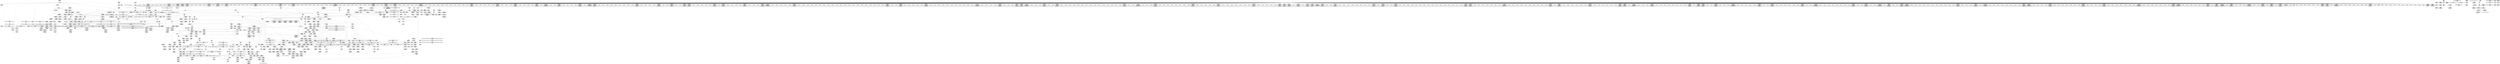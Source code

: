 digraph {
	CE0x4d2dba0 [shape=record,shape=Mrecord,label="{CE0x4d2dba0|selinux_inode_listxattr:tmp4|security/selinux/hooks.c,3048|*SummSource*}"]
	CE0x4d2b0e0 [shape=record,shape=Mrecord,label="{CE0x4d2b0e0|selinux_inode_listxattr:entry|*SummSink*}"]
	CE0x4db6eb0 [shape=record,shape=Mrecord,label="{CE0x4db6eb0|inode_has_perm:tmp12|security/selinux/hooks.c,1612|*SummSource*}"]
	CE0x4d58240 [shape=record,shape=Mrecord,label="{CE0x4d58240|104:_%struct.inode*,_:_CRE_296,304_|*MultipleSource*|Function::selinux_inode_listxattr&Arg::dentry::|Function::dentry_has_perm&Arg::dentry::|security/selinux/hooks.c,1627}"]
	CE0x4d39910 [shape=record,shape=Mrecord,label="{CE0x4d39910|selinux_inode_listxattr:tmp1}"]
	CE0x4d6aa60 [shape=record,shape=Mrecord,label="{CE0x4d6aa60|__validate_creds:line|Function::__validate_creds&Arg::line::|*SummSource*}"]
	CE0x4d95ef0 [shape=record,shape=Mrecord,label="{CE0x4d95ef0|12:_i32,_56:_i8*,_:_CRE_586,587_}"]
	CE0x4da2060 [shape=record,shape=Mrecord,label="{CE0x4da2060|12:_i32,_56:_i8*,_:_CRE_944,952_|*MultipleSource*|Function::inode_has_perm&Arg::inode::|*LoadInst*|security/selinux/hooks.c,1627|security/selinux/hooks.c,1611}"]
	CE0x4d3eea0 [shape=record,shape=Mrecord,label="{CE0x4d3eea0|i64*_getelementptr_inbounds_(_11_x_i64_,_11_x_i64_*___llvm_gcov_ctr240,_i64_0,_i64_10)|*Constant*|*SummSource*}"]
	CE0x4d68af0 [shape=record,shape=Mrecord,label="{CE0x4d68af0|cred_sid:tmp|*SummSink*}"]
	CE0x4dafa20 [shape=record,shape=Mrecord,label="{CE0x4dafa20|inode_has_perm:tmp19|security/selinux/hooks.c,1618|*SummSource*}"]
	CE0x4d3a0b0 [shape=record,shape=Mrecord,label="{CE0x4d3a0b0|104:_%struct.inode*,_:_CRE_169,170_}"]
	CE0x4d8b450 [shape=record,shape=Mrecord,label="{CE0x4d8b450|12:_i32,_56:_i8*,_:_CRE_272,273_}"]
	CE0x4d34750 [shape=record,shape=Mrecord,label="{CE0x4d34750|12:_i32,_56:_i8*,_:_CRE_179,180_}"]
	CE0x4db58d0 [shape=record,shape=Mrecord,label="{CE0x4db58d0|inode_has_perm:tmp10|security/selinux/hooks.c,1611}"]
	CE0x4d23230 [shape=record,shape=Mrecord,label="{CE0x4d23230|i64*_getelementptr_inbounds_(_11_x_i64_,_11_x_i64_*___llvm_gcov_ctr240,_i64_0,_i64_9)|*Constant*|*SummSource*}"]
	CE0x4d57500 [shape=record,shape=Mrecord,label="{CE0x4d57500|104:_%struct.inode*,_:_CRE_240,248_|*MultipleSource*|Function::selinux_inode_listxattr&Arg::dentry::|Function::dentry_has_perm&Arg::dentry::|security/selinux/hooks.c,1627}"]
	CE0x4d686e0 [shape=record,shape=Mrecord,label="{CE0x4d686e0|__validate_creds:file|Function::__validate_creds&Arg::file::}"]
	CE0x4d69460 [shape=record,shape=Mrecord,label="{CE0x4d69460|_call_void_mcount()_#3|*SummSink*}"]
	CE0x4d59070 [shape=record,shape=Mrecord,label="{CE0x4d59070|104:_%struct.inode*,_:_CRE_315,316_}"]
	CE0x4d5a710 [shape=record,shape=Mrecord,label="{CE0x4d5a710|dentry_has_perm:u|security/selinux/hooks.c,1631|*SummSource*}"]
	CE0x4d96870 [shape=record,shape=Mrecord,label="{CE0x4d96870|12:_i32,_56:_i8*,_:_CRE_594,595_}"]
	CE0x4d2ecc0 [shape=record,shape=Mrecord,label="{CE0x4d2ecc0|i64*_getelementptr_inbounds_(_11_x_i64_,_11_x_i64_*___llvm_gcov_ctr240,_i64_0,_i64_6)|*Constant*|*SummSink*}"]
	CE0x4d176c0 [shape=record,shape=Mrecord,label="{CE0x4d176c0|selinux_inode_listxattr:land.lhs.true|*SummSource*}"]
	CE0x4d98d40 [shape=record,shape=Mrecord,label="{CE0x4d98d40|12:_i32,_56:_i8*,_:_CRE_632,640_|*MultipleSource*|Function::inode_has_perm&Arg::inode::|*LoadInst*|security/selinux/hooks.c,1627|security/selinux/hooks.c,1611}"]
	CE0x4d94990 [shape=record,shape=Mrecord,label="{CE0x4d94990|12:_i32,_56:_i8*,_:_CRE_568,569_}"]
	CE0x4d19d70 [shape=record,shape=Mrecord,label="{CE0x4d19d70|GLOBAL:__llvm_gcov_ctr240|Global_var:__llvm_gcov_ctr240|*SummSource*}"]
	CE0x4d8ea60 [shape=record,shape=Mrecord,label="{CE0x4d8ea60|12:_i32,_56:_i8*,_:_CRE_344,352_|*MultipleSource*|Function::inode_has_perm&Arg::inode::|*LoadInst*|security/selinux/hooks.c,1627|security/selinux/hooks.c,1611}"]
	CE0x4da0d60 [shape=record,shape=Mrecord,label="{CE0x4da0d60|12:_i32,_56:_i8*,_:_CRE_921,922_}"]
	CE0x4d77350 [shape=record,shape=Mrecord,label="{CE0x4d77350|12:_i32,_56:_i8*,_:_CRE_80,88_|*MultipleSource*|Function::inode_has_perm&Arg::inode::|*LoadInst*|security/selinux/hooks.c,1627|security/selinux/hooks.c,1611}"]
	CE0x4d07450 [shape=record,shape=Mrecord,label="{CE0x4d07450|selinux_inode_listxattr:land.lhs.true}"]
	CE0x4d8cc10 [shape=record,shape=Mrecord,label="{CE0x4d8cc10|12:_i32,_56:_i8*,_:_CRE_292,293_}"]
	CE0x4d87b70 [shape=record,shape=Mrecord,label="{CE0x4d87b70|12:_i32,_56:_i8*,_:_CRE_200,201_}"]
	CE0x4d94010 [shape=record,shape=Mrecord,label="{CE0x4d94010|12:_i32,_56:_i8*,_:_CRE_560,561_}"]
	CE0x4d944d0 [shape=record,shape=Mrecord,label="{CE0x4d944d0|12:_i32,_56:_i8*,_:_CRE_564,565_}"]
	CE0x4da03e0 [shape=record,shape=Mrecord,label="{CE0x4da03e0|12:_i32,_56:_i8*,_:_CRE_913,914_}"]
	CE0x4d3a560 [shape=record,shape=Mrecord,label="{CE0x4d3a560|104:_%struct.inode*,_:_CRE_174,175_}"]
	CE0x4d2d520 [shape=record,shape=Mrecord,label="{CE0x4d2d520|i64_2|*Constant*|*SummSource*}"]
	CE0x4d675c0 [shape=record,shape=Mrecord,label="{CE0x4d675c0|__validate_creds:tmp1|*SummSink*}"]
	CE0x4d7d370 [shape=record,shape=Mrecord,label="{CE0x4d7d370|104:_%struct.inode*,_:_CRE_160,161_}"]
	CE0x4d92e10 [shape=record,shape=Mrecord,label="{CE0x4d92e10|12:_i32,_56:_i8*,_:_CRE_536,540_|*MultipleSource*|Function::inode_has_perm&Arg::inode::|*LoadInst*|security/selinux/hooks.c,1627|security/selinux/hooks.c,1611}"]
	CE0x4d9aea0 [shape=record,shape=Mrecord,label="{CE0x4d9aea0|12:_i32,_56:_i8*,_:_CRE_760,768_|*MultipleSource*|Function::inode_has_perm&Arg::inode::|*LoadInst*|security/selinux/hooks.c,1627|security/selinux/hooks.c,1611}"]
	CE0x4da0770 [shape=record,shape=Mrecord,label="{CE0x4da0770|12:_i32,_56:_i8*,_:_CRE_916,917_}"]
	CE0x4d0f960 [shape=record,shape=Mrecord,label="{CE0x4d0f960|104:_%struct.inode*,_:_CRE_80,88_|*MultipleSource*|Function::selinux_inode_listxattr&Arg::dentry::|Function::dentry_has_perm&Arg::dentry::|security/selinux/hooks.c,1627}"]
	CE0x4dd0e60 [shape=record,shape=Mrecord,label="{CE0x4dd0e60|GLOBAL:__invalid_creds|*Constant*|*SummSource*}"]
	CE0x4d6f510 [shape=record,shape=Mrecord,label="{CE0x4d6f510|104:_%struct.inode*,_:_CRE_209,210_}"]
	CE0x4d5a1e0 [shape=record,shape=Mrecord,label="{CE0x4d5a1e0|i8_10|*Constant*}"]
	CE0x4d87170 [shape=record,shape=Mrecord,label="{CE0x4d87170|cred_sid:entry|*SummSink*}"]
	CE0x4d88020 [shape=record,shape=Mrecord,label="{CE0x4d88020|12:_i32,_56:_i8*,_:_CRE_205,206_}"]
	CE0x4d5ab20 [shape=record,shape=Mrecord,label="{CE0x4d5ab20|dentry_has_perm:dentry1|security/selinux/hooks.c,1631}"]
	CE0x4d0ccf0 [shape=record,shape=Mrecord,label="{CE0x4d0ccf0|GLOBAL:dentry_has_perm|*Constant*}"]
	CE0x4d89470 [shape=record,shape=Mrecord,label="{CE0x4d89470|12:_i32,_56:_i8*,_:_CRE_245,246_}"]
	CE0x4d364e0 [shape=record,shape=Mrecord,label="{CE0x4d364e0|selinux_inode_listxattr:tmp21|security/selinux/hooks.c,3048}"]
	CE0x4d5aee0 [shape=record,shape=Mrecord,label="{CE0x4d5aee0|dentry_has_perm:call|security/selinux/hooks.c,1632|*SummSource*}"]
	CE0x4d2e400 [shape=record,shape=Mrecord,label="{CE0x4d2e400|selinux_inode_listxattr:tmp8|security/selinux/hooks.c,3048}"]
	CE0x4d09340 [shape=record,shape=Mrecord,label="{CE0x4d09340|12:_i32,_56:_i8*,_:_CRE_158,159_}"]
	CE0x4d8dcb0 [shape=record,shape=Mrecord,label="{CE0x4d8dcb0|12:_i32,_56:_i8*,_:_CRE_306,307_}"]
	CE0x4d1f800 [shape=record,shape=Mrecord,label="{CE0x4d1f800|__validate_creds:lnot1|include/linux/cred.h,173|*SummSink*}"]
	CE0x4d9d6c0 [shape=record,shape=Mrecord,label="{CE0x4d9d6c0|12:_i32,_56:_i8*,_:_CRE_875,876_}"]
	CE0x4d91680 [shape=record,shape=Mrecord,label="{CE0x4d91680|12:_i32,_56:_i8*,_:_CRE_481,482_}"]
	CE0x4d7f7a0 [shape=record,shape=Mrecord,label="{CE0x4d7f7a0|_ret_void,_!dbg_!27722|include/linux/cred.h,175|*SummSink*}"]
	CE0x4da23a0 [shape=record,shape=Mrecord,label="{CE0x4da23a0|12:_i32,_56:_i8*,_:_CRE_960,968_|*MultipleSource*|Function::inode_has_perm&Arg::inode::|*LoadInst*|security/selinux/hooks.c,1627|security/selinux/hooks.c,1611}"]
	CE0x4d10410 [shape=record,shape=Mrecord,label="{CE0x4d10410|104:_%struct.inode*,_:_CRE_104,112_|*MultipleSource*|Function::selinux_inode_listxattr&Arg::dentry::|Function::dentry_has_perm&Arg::dentry::|security/selinux/hooks.c,1627}"]
	CE0x4d0c910 [shape=record,shape=Mrecord,label="{CE0x4d0c910|selinux_inode_listxattr:call5|security/selinux/hooks.c,3050|*SummSource*}"]
	CE0x4d5a4a0 [shape=record,shape=Mrecord,label="{CE0x4d5a4a0|i8_10|*Constant*|*SummSink*}"]
	"CONST[source:0(mediator),value:2(dynamic)][purpose:{object}]"
	CE0x4d35ce0 [shape=record,shape=Mrecord,label="{CE0x4d35ce0|i32_78|*Constant*|*SummSink*}"]
	CE0x4d97b70 [shape=record,shape=Mrecord,label="{CE0x4d97b70|12:_i32,_56:_i8*,_:_CRE_610,611_}"]
	CE0x4d30bd0 [shape=record,shape=Mrecord,label="{CE0x4d30bd0|i8*_getelementptr_inbounds_(_25_x_i8_,_25_x_i8_*_.str3,_i32_0,_i32_0)|*Constant*}"]
	CE0x4d124c0 [shape=record,shape=Mrecord,label="{CE0x4d124c0|dentry_has_perm:ad|security/selinux/hooks.c, 1628}"]
	CE0x4d16d20 [shape=record,shape=Mrecord,label="{CE0x4d16d20|selinux_inode_listxattr:land.lhs.true2}"]
	CE0x4d35ab0 [shape=record,shape=Mrecord,label="{CE0x4d35ab0|i32_78|*Constant*}"]
	CE0x4d61b40 [shape=record,shape=Mrecord,label="{CE0x4d61b40|avc_has_perm:requested|Function::avc_has_perm&Arg::requested::}"]
	CE0x4d1bb50 [shape=record,shape=Mrecord,label="{CE0x4d1bb50|selinux_inode_listxattr:tmp13|security/selinux/hooks.c,3048|*SummSource*}"]
	CE0x4d3b7f0 [shape=record,shape=Mrecord,label="{CE0x4d3b7f0|dentry_has_perm:tmp3|*SummSource*}"]
	CE0x4d71f80 [shape=record,shape=Mrecord,label="{CE0x4d71f80|__validate_creds:tmp5|include/linux/cred.h,173|*SummSink*}"]
	CE0x4d95c90 [shape=record,shape=Mrecord,label="{CE0x4d95c90|12:_i32,_56:_i8*,_:_CRE_584,585_}"]
	CE0x4d2e5e0 [shape=record,shape=Mrecord,label="{CE0x4d2e5e0|selinux_inode_listxattr:tmp8|security/selinux/hooks.c,3048|*SummSink*}"]
	CE0x4dd2980 [shape=record,shape=Mrecord,label="{CE0x4dd2980|0:_i32,_4:_i32,_8:_i32,_12:_i32,_:_CMRE_0,4_|*MultipleSource*|security/selinux/hooks.c,196|security/selinux/hooks.c,197|*LoadInst*|security/selinux/hooks.c,196}"]
	CE0x4da1810 [shape=record,shape=Mrecord,label="{CE0x4da1810|12:_i32,_56:_i8*,_:_CRE_930,931_}"]
	CE0x4d39a70 [shape=record,shape=Mrecord,label="{CE0x4d39a70|104:_%struct.inode*,_:_CRE_162,163_}"]
	CE0x4d80880 [shape=record,shape=Mrecord,label="{CE0x4d80880|cred_sid:tmp6|security/selinux/hooks.c,197|*SummSink*}"]
	CE0x4d90a10 [shape=record,shape=Mrecord,label="{CE0x4d90a10|12:_i32,_56:_i8*,_:_CRE_472,473_}"]
	"CONST[source:0(mediator),value:2(dynamic)][purpose:{subject}][SrcIdx:3]"
	CE0x4d63070 [shape=record,shape=Mrecord,label="{CE0x4d63070|__validate_creds:bb|*SummSink*}"]
	CE0x4d2d080 [shape=record,shape=Mrecord,label="{CE0x4d2d080|i64_1|*Constant*|*SummSource*}"]
	CE0x4d84a20 [shape=record,shape=Mrecord,label="{CE0x4d84a20|12:_i32,_56:_i8*,_:_CRE_143,144_}"]
	CE0x4d631e0 [shape=record,shape=Mrecord,label="{CE0x4d631e0|__validate_creds:if.end}"]
	CE0x4d5ecb0 [shape=record,shape=Mrecord,label="{CE0x4d5ecb0|get_current:tmp2|*SummSink*}"]
	CE0x4da29d0 [shape=record,shape=Mrecord,label="{CE0x4da29d0|12:_i32,_56:_i8*,_:_CRE_977,978_}"]
	CE0x4d26d20 [shape=record,shape=Mrecord,label="{CE0x4d26d20|selinux_inode_listxattr:tobool|security/selinux/hooks.c,3048}"]
	CE0x4d08da0 [shape=record,shape=Mrecord,label="{CE0x4d08da0|12:_i32,_56:_i8*,_:_CRE_152,153_}"]
	CE0x4d153b0 [shape=record,shape=Mrecord,label="{CE0x4d153b0|selinux_inode_listxattr:tmp2|*SummSource*}"]
	CE0x4db7370 [shape=record,shape=Mrecord,label="{CE0x4db7370|inode_has_perm:tobool|security/selinux/hooks.c,1611}"]
	CE0x4da02b0 [shape=record,shape=Mrecord,label="{CE0x4da02b0|12:_i32,_56:_i8*,_:_CRE_912,913_}"]
	CE0x4d29b10 [shape=record,shape=Mrecord,label="{CE0x4d29b10|selinux_inode_listxattr:tmp5|security/selinux/hooks.c,3048}"]
	CE0x4db1780 [shape=record,shape=Mrecord,label="{CE0x4db1780|inode_has_perm:lnot|security/selinux/hooks.c,1611|*SummSource*}"]
	CE0x4d0fbc0 [shape=record,shape=Mrecord,label="{CE0x4d0fbc0|104:_%struct.inode*,_:_CRE_89,90_}"]
	CE0x4d70860 [shape=record,shape=Mrecord,label="{CE0x4d70860|i32_5|*Constant*|*SummSource*}"]
	CE0x4d27880 [shape=record,shape=Mrecord,label="{CE0x4d27880|selinux_inode_listxattr:tmp15|security/selinux/hooks.c,3048|*SummSource*}"]
	CE0x4d6c520 [shape=record,shape=Mrecord,label="{CE0x4d6c520|12:_i32,_56:_i8*,_:_CRE_136,137_}"]
	CE0x4db1a90 [shape=record,shape=Mrecord,label="{CE0x4db1a90|inode_has_perm:lnot|security/selinux/hooks.c,1611|*SummSink*}"]
	CE0x4d8ba40 [shape=record,shape=Mrecord,label="{CE0x4d8ba40|12:_i32,_56:_i8*,_:_CRE_277,278_}"]
	CE0x4d86e30 [shape=record,shape=Mrecord,label="{CE0x4d86e30|GLOBAL:cred_sid|*Constant*|*SummSink*}"]
	CE0x4d78390 [shape=record,shape=Mrecord,label="{CE0x4d78390|12:_i32,_56:_i8*,_:_CRE_96,104_|*MultipleSource*|Function::inode_has_perm&Arg::inode::|*LoadInst*|security/selinux/hooks.c,1627|security/selinux/hooks.c,1611}"]
	CE0x4d1c6d0 [shape=record,shape=Mrecord,label="{CE0x4d1c6d0|selinux_inode_listxattr:tmp11|security/selinux/hooks.c,3048}"]
	CE0x4d78750 [shape=record,shape=Mrecord,label="{CE0x4d78750|12:_i32,_56:_i8*,_:_CRE_112,120_|*MultipleSource*|Function::inode_has_perm&Arg::inode::|*LoadInst*|security/selinux/hooks.c,1627|security/selinux/hooks.c,1611}"]
	CE0x4d1fca0 [shape=record,shape=Mrecord,label="{CE0x4d1fca0|inode_has_perm:tmp3|*SummSink*}"]
	CE0x4d854f0 [shape=record,shape=Mrecord,label="{CE0x4d854f0|inode_has_perm:tmp12|security/selinux/hooks.c,1612|*SummSink*}"]
	CE0x4d59160 [shape=record,shape=Mrecord,label="{CE0x4d59160|104:_%struct.inode*,_:_CRE_316,317_}"]
	CE0x4d398a0 [shape=record,shape=Mrecord,label="{CE0x4d398a0|i64_1|*Constant*|*SummSink*}"]
	CE0x4d5ec40 [shape=record,shape=Mrecord,label="{CE0x4d5ec40|get_current:tmp2|*SummSource*}"]
	CE0x4d1d3d0 [shape=record,shape=Mrecord,label="{CE0x4d1d3d0|_call_void_mcount()_#3|*SummSource*}"]
	CE0x4d98ae0 [shape=record,shape=Mrecord,label="{CE0x4d98ae0|12:_i32,_56:_i8*,_:_CRE_623,624_}"]
	CE0x4d9c190 [shape=record,shape=Mrecord,label="{CE0x4d9c190|12:_i32,_56:_i8*,_:_CRE_840,848_|*MultipleSource*|Function::inode_has_perm&Arg::inode::|*LoadInst*|security/selinux/hooks.c,1627|security/selinux/hooks.c,1611}"]
	CE0x4d9e500 [shape=record,shape=Mrecord,label="{CE0x4d9e500|12:_i32,_56:_i8*,_:_CRE_887,888_}"]
	CE0x4d34480 [shape=record,shape=Mrecord,label="{CE0x4d34480|12:_i32,_56:_i8*,_:_CRE_176,177_}"]
	CE0x4d86030 [shape=record,shape=Mrecord,label="{CE0x4d86030|inode_has_perm:tmp14|security/selinux/hooks.c,1614}"]
	CE0x4d9cdf0 [shape=record,shape=Mrecord,label="{CE0x4d9cdf0|12:_i32,_56:_i8*,_:_CRE_867,868_}"]
	CE0x4d96e60 [shape=record,shape=Mrecord,label="{CE0x4d96e60|12:_i32,_56:_i8*,_:_CRE_599,600_}"]
	CE0x4d6dd50 [shape=record,shape=Mrecord,label="{CE0x4d6dd50|GLOBAL:current_task|Global_var:current_task|*SummSink*}"]
	CE0x4da8e10 [shape=record,shape=Mrecord,label="{CE0x4da8e10|inode_has_perm:i_security|security/selinux/hooks.c,1615|*SummSource*}"]
	CE0x4d6b330 [shape=record,shape=Mrecord,label="{CE0x4d6b330|12:_i32,_56:_i8*,_:_CRE_16,24_|*MultipleSource*|Function::inode_has_perm&Arg::inode::|*LoadInst*|security/selinux/hooks.c,1627|security/selinux/hooks.c,1611}"]
	CE0x4daeb40 [shape=record,shape=Mrecord,label="{CE0x4daeb40|__validate_creds:tmp4|include/linux/cred.h,173}"]
	CE0x4d39140 [shape=record,shape=Mrecord,label="{CE0x4d39140|__validate_creds:tobool|include/linux/cred.h,173|*SummSink*}"]
	CE0x4d09ac0 [shape=record,shape=Mrecord,label="{CE0x4d09ac0|12:_i32,_56:_i8*,_:_CRE_166,167_}"]
	CE0x4d9b500 [shape=record,shape=Mrecord,label="{CE0x4d9b500|12:_i32,_56:_i8*,_:_CRE_792,800_|*MultipleSource*|Function::inode_has_perm&Arg::inode::|*LoadInst*|security/selinux/hooks.c,1627|security/selinux/hooks.c,1611}"]
	CE0x4d5b080 [shape=record,shape=Mrecord,label="{CE0x4d5b080|GLOBAL:inode_has_perm|*Constant*}"]
	CE0x4d92590 [shape=record,shape=Mrecord,label="{CE0x4d92590|12:_i32,_56:_i8*,_:_CRE_508,512_|*MultipleSource*|Function::inode_has_perm&Arg::inode::|*LoadInst*|security/selinux/hooks.c,1627|security/selinux/hooks.c,1611}"]
	CE0x4d30e20 [shape=record,shape=Mrecord,label="{CE0x4d30e20|i8*_getelementptr_inbounds_(_25_x_i8_,_25_x_i8_*_.str3,_i32_0,_i32_0)|*Constant*|*SummSink*}"]
	CE0x4d8ff70 [shape=record,shape=Mrecord,label="{CE0x4d8ff70|12:_i32,_56:_i8*,_:_CRE_432,440_|*MultipleSource*|Function::inode_has_perm&Arg::inode::|*LoadInst*|security/selinux/hooks.c,1627|security/selinux/hooks.c,1611}"]
	CE0x4d626b0 [shape=record,shape=Mrecord,label="{CE0x4d626b0|i64*_getelementptr_inbounds_(_8_x_i64_,_8_x_i64_*___llvm_gcov_ctr154,_i64_0,_i64_7)|*Constant*}"]
	CE0x4d6e160 [shape=record,shape=Mrecord,label="{CE0x4d6e160|104:_%struct.inode*,_:_CRE_188,189_}"]
	CE0x4d5dc30 [shape=record,shape=Mrecord,label="{CE0x4d5dc30|GLOBAL:current_task|Global_var:current_task|*SummSource*}"]
	CE0x4dab750 [shape=record,shape=Mrecord,label="{CE0x4dab750|inode_has_perm:tmp17|security/selinux/hooks.c,1617}"]
	CE0x4dd37c0 [shape=record,shape=Mrecord,label="{CE0x4dd37c0|cred_sid:tmp6|security/selinux/hooks.c,197}"]
	CE0x4da0c30 [shape=record,shape=Mrecord,label="{CE0x4da0c30|12:_i32,_56:_i8*,_:_CRE_920,921_}"]
	"CONST[source:0(mediator),value:0(static)][purpose:{operation}]"
	CE0x4d5a6a0 [shape=record,shape=Mrecord,label="{CE0x4d5a6a0|dentry_has_perm:u|security/selinux/hooks.c,1631}"]
	CE0x4d05e60 [shape=record,shape=Mrecord,label="{CE0x4d05e60|selinux_inode_listxattr:tmp12|security/selinux/hooks.c,3048}"]
	CE0x4d8cfa0 [shape=record,shape=Mrecord,label="{CE0x4d8cfa0|12:_i32,_56:_i8*,_:_CRE_295,296_}"]
	CE0x4d74b10 [shape=record,shape=Mrecord,label="{CE0x4d74b10|__validate_creds:tmp|*SummSink*}"]
	CE0x4d7cb00 [shape=record,shape=Mrecord,label="{CE0x4d7cb00|104:_%struct.inode*,_:_CRE_151,152_}"]
	CE0x4d9b6f0 [shape=record,shape=Mrecord,label="{CE0x4d9b6f0|12:_i32,_56:_i8*,_:_CRE_800,804_|*MultipleSource*|Function::inode_has_perm&Arg::inode::|*LoadInst*|security/selinux/hooks.c,1627|security/selinux/hooks.c,1611}"]
	CE0x4d9f800 [shape=record,shape=Mrecord,label="{CE0x4d9f800|12:_i32,_56:_i8*,_:_CRE_903,904_}"]
	CE0x4da8bc0 [shape=record,shape=Mrecord,label="{CE0x4da8bc0|inode_has_perm:i_security|security/selinux/hooks.c,1615|*SummSink*}"]
	CE0x4d9aa60 [shape=record,shape=Mrecord,label="{CE0x4d9aa60|12:_i32,_56:_i8*,_:_CRE_744,752_|*MultipleSource*|Function::inode_has_perm&Arg::inode::|*LoadInst*|security/selinux/hooks.c,1627|security/selinux/hooks.c,1611}"]
	CE0x4d115f0 [shape=record,shape=Mrecord,label="{CE0x4d115f0|get_current:tmp3}"]
	CE0x4d76370 [shape=record,shape=Mrecord,label="{CE0x4d76370|cred_sid:tmp1|*SummSource*}"]
	CE0x4d250c0 [shape=record,shape=Mrecord,label="{CE0x4d250c0|selinux_inode_listxattr:do.end|*SummSource*}"]
	CE0x4d8d590 [shape=record,shape=Mrecord,label="{CE0x4d8d590|12:_i32,_56:_i8*,_:_CRE_300,301_}"]
	CE0x4dd3650 [shape=record,shape=Mrecord,label="{CE0x4dd3650|0:_i32,_4:_i32,_8:_i32,_12:_i32,_:_CMRE_20,24_|*MultipleSource*|security/selinux/hooks.c,196|security/selinux/hooks.c,197|*LoadInst*|security/selinux/hooks.c,196}"]
	CE0x4d8ec80 [shape=record,shape=Mrecord,label="{CE0x4d8ec80|12:_i32,_56:_i8*,_:_CRE_352,360_|*MultipleSource*|Function::inode_has_perm&Arg::inode::|*LoadInst*|security/selinux/hooks.c,1627|security/selinux/hooks.c,1611}"]
	CE0x4d5b840 [shape=record,shape=Mrecord,label="{CE0x4d5b840|inode_has_perm:entry|*SummSource*}"]
	CE0x4d186f0 [shape=record,shape=Mrecord,label="{CE0x4d186f0|GLOBAL:get_current|*Constant*|*SummSink*}"]
	CE0x4d60920 [shape=record,shape=Mrecord,label="{CE0x4d60920|i32_(i32,_i32,_i16,_i32,_%struct.common_audit_data*)*_bitcast_(i32_(i32,_i32,_i16,_i32,_%struct.common_audit_data.495*)*_avc_has_perm_to_i32_(i32,_i32,_i16,_i32,_%struct.common_audit_data*)*)|*Constant*|*SummSink*}"]
	CE0x4d708d0 [shape=record,shape=Mrecord,label="{CE0x4d708d0|dentry_has_perm:d_inode|security/selinux/hooks.c,1627|*SummSink*}"]
	CE0x4d9ee80 [shape=record,shape=Mrecord,label="{CE0x4d9ee80|12:_i32,_56:_i8*,_:_CRE_895,896_}"]
	CE0x4d97dd0 [shape=record,shape=Mrecord,label="{CE0x4d97dd0|12:_i32,_56:_i8*,_:_CRE_612,613_}"]
	CE0x4d7bce0 [shape=record,shape=Mrecord,label="{CE0x4d7bce0|i64*_getelementptr_inbounds_(_2_x_i64_,_2_x_i64_*___llvm_gcov_ctr153,_i64_0,_i64_0)|*Constant*|*SummSource*}"]
	CE0x4d5bc30 [shape=record,shape=Mrecord,label="{CE0x4d5bc30|inode_has_perm:cred|Function::inode_has_perm&Arg::cred::|*SummSink*}"]
	CE0x4d77b10 [shape=record,shape=Mrecord,label="{CE0x4d77b10|inode_has_perm:tmp2|*SummSink*}"]
	CE0x4d89570 [shape=record,shape=Mrecord,label="{CE0x4d89570|12:_i32,_56:_i8*,_:_CRE_246,247_}"]
	CE0x4d60cb0 [shape=record,shape=Mrecord,label="{CE0x4d60cb0|avc_has_perm:entry|*SummSink*}"]
	CE0x4d67170 [shape=record,shape=Mrecord,label="{CE0x4d67170|__validate_creds:cred|Function::__validate_creds&Arg::cred::|*SummSource*}"]
	CE0x4d85b70 [shape=record,shape=Mrecord,label="{CE0x4d85b70|i64*_getelementptr_inbounds_(_8_x_i64_,_8_x_i64_*___llvm_gcov_ctr154,_i64_0,_i64_6)|*Constant*|*SummSink*}"]
	CE0x4d6ab90 [shape=record,shape=Mrecord,label="{CE0x4d6ab90|_call_void_mcount()_#3}"]
	CE0x4db29c0 [shape=record,shape=Mrecord,label="{CE0x4db29c0|i64_0|*Constant*}"]
	CE0x4d188b0 [shape=record,shape=Mrecord,label="{CE0x4d188b0|get_current:entry}"]
	CE0x4d94d20 [shape=record,shape=Mrecord,label="{CE0x4d94d20|12:_i32,_56:_i8*,_:_CRE_571,572_}"]
	CE0x4d97f00 [shape=record,shape=Mrecord,label="{CE0x4d97f00|12:_i32,_56:_i8*,_:_CRE_613,614_}"]
	CE0x4d097f0 [shape=record,shape=Mrecord,label="{CE0x4d097f0|12:_i32,_56:_i8*,_:_CRE_163,164_}"]
	CE0x4da1f30 [shape=record,shape=Mrecord,label="{CE0x4da1f30|12:_i32,_56:_i8*,_:_CRE_936,944_|*MultipleSource*|Function::inode_has_perm&Arg::inode::|*LoadInst*|security/selinux/hooks.c,1627|security/selinux/hooks.c,1611}"]
	CE0x4d14dc0 [shape=record,shape=Mrecord,label="{CE0x4d14dc0|i1_true|*Constant*|*SummSink*}"]
	CE0x4d96f90 [shape=record,shape=Mrecord,label="{CE0x4d96f90|12:_i32,_56:_i8*,_:_CRE_600,601_}"]
	CE0x4d75c80 [shape=record,shape=Mrecord,label="{CE0x4d75c80|COLLAPSED:_CMRE:_elem_0:default:}"]
	CE0x4d9fdf0 [shape=record,shape=Mrecord,label="{CE0x4d9fdf0|12:_i32,_56:_i8*,_:_CRE_908,909_}"]
	CE0x4d379d0 [shape=record,shape=Mrecord,label="{CE0x4d379d0|inode_has_perm:if.end}"]
	CE0x4d06180 [shape=record,shape=Mrecord,label="{CE0x4d06180|selinux_inode_listxattr:tmp12|security/selinux/hooks.c,3048|*SummSink*}"]
	CE0x4d8bca0 [shape=record,shape=Mrecord,label="{CE0x4d8bca0|12:_i32,_56:_i8*,_:_CRE_279,280_}"]
	CE0x4d37030 [shape=record,shape=Mrecord,label="{CE0x4d37030|_ret_i32_%retval.0,_!dbg_!27739|security/selinux/hooks.c,1618}"]
	CE0x4d15420 [shape=record,shape=Mrecord,label="{CE0x4d15420|selinux_inode_listxattr:tmp2|*SummSink*}"]
	CE0x4d98880 [shape=record,shape=Mrecord,label="{CE0x4d98880|12:_i32,_56:_i8*,_:_CRE_621,622_}"]
	CE0x4d69720 [shape=record,shape=Mrecord,label="{CE0x4d69720|__validate_creds:file|Function::__validate_creds&Arg::file::|*SummSink*}"]
	CE0x4d2b050 [shape=record,shape=Mrecord,label="{CE0x4d2b050|selinux_inode_listxattr:land.lhs.true|*SummSink*}"]
	CE0x4d2ce40 [shape=record,shape=Mrecord,label="{CE0x4d2ce40|i8*_getelementptr_inbounds_(_45_x_i8_,_45_x_i8_*_.str12,_i32_0,_i32_0)|*Constant*|*SummSink*}"]
	CE0x4d17ab0 [shape=record,shape=Mrecord,label="{CE0x4d17ab0|selinux_inode_listxattr:do.body|*SummSource*}"]
	CE0x4d3baf0 [shape=record,shape=Mrecord,label="{CE0x4d3baf0|selinux_inode_listxattr:tmp6|security/selinux/hooks.c,3048|*SummSource*}"]
	CE0x4db5c40 [shape=record,shape=Mrecord,label="{CE0x4db5c40|inode_has_perm:tmp10|security/selinux/hooks.c,1611|*SummSink*}"]
	CE0x4d16800 [shape=record,shape=Mrecord,label="{CE0x4d16800|GLOBAL:selinux_inode_listxattr.__warned|Global_var:selinux_inode_listxattr.__warned|*SummSink*}"]
	CE0x4d5bd40 [shape=record,shape=Mrecord,label="{CE0x4d5bd40|inode_has_perm:inode|Function::inode_has_perm&Arg::inode::}"]
	CE0x4d1b790 [shape=record,shape=Mrecord,label="{CE0x4d1b790|inode_has_perm:do.end}"]
	CE0x4d91550 [shape=record,shape=Mrecord,label="{CE0x4d91550|12:_i32,_56:_i8*,_:_CRE_480,481_}"]
	CE0x4d67910 [shape=record,shape=Mrecord,label="{CE0x4d67910|inode_has_perm:i_flags|security/selinux/hooks.c,1611|*SummSource*}"]
	CE0x4d90190 [shape=record,shape=Mrecord,label="{CE0x4d90190|12:_i32,_56:_i8*,_:_CRE_440,448_|*MultipleSource*|Function::inode_has_perm&Arg::inode::|*LoadInst*|security/selinux/hooks.c,1627|security/selinux/hooks.c,1611}"]
	CE0x61e4f90 [shape=record,shape=Mrecord,label="{CE0x61e4f90|i64_0|*Constant*}"]
	CE0x4d69f40 [shape=record,shape=Mrecord,label="{CE0x4d69f40|i64*_getelementptr_inbounds_(_8_x_i64_,_8_x_i64_*___llvm_gcov_ctr154,_i64_0,_i64_0)|*Constant*}"]
	CE0x4d6dad0 [shape=record,shape=Mrecord,label="{CE0x4d6dad0|inode_has_perm:bb|*SummSink*}"]
	CE0x4d33ee0 [shape=record,shape=Mrecord,label="{CE0x4d33ee0|12:_i32,_56:_i8*,_:_CRE_170,171_}"]
	CE0x4db2720 [shape=record,shape=Mrecord,label="{CE0x4db2720|inode_has_perm:conv|security/selinux/hooks.c,1611|*SummSink*}"]
	CE0x4d8c620 [shape=record,shape=Mrecord,label="{CE0x4d8c620|12:_i32,_56:_i8*,_:_CRE_287,288_}"]
	CE0x4d8fb60 [shape=record,shape=Mrecord,label="{CE0x4d8fb60|12:_i32,_56:_i8*,_:_CRE_416,424_|*MultipleSource*|Function::inode_has_perm&Arg::inode::|*LoadInst*|security/selinux/hooks.c,1627|security/selinux/hooks.c,1611}"]
	CE0x4d61fd0 [shape=record,shape=Mrecord,label="{CE0x4d61fd0|avc_has_perm:auditdata|Function::avc_has_perm&Arg::auditdata::}"]
	CE0x4d78dc0 [shape=record,shape=Mrecord,label="{CE0x4d78dc0|i64_0|*Constant*}"]
	CE0x4d5fab0 [shape=record,shape=Mrecord,label="{CE0x4d5fab0|inode_has_perm:sclass|security/selinux/hooks.c,1617|*SummSink*}"]
	CE0x4da31c0 [shape=record,shape=Mrecord,label="{CE0x4da31c0|12:_i32,_56:_i8*,_:_CRE_983,984_}"]
	CE0x4daa200 [shape=record,shape=Mrecord,label="{CE0x4daa200|inode_has_perm:tmp13|security/selinux/hooks.c,1614|*SummSink*}"]
	CE0x4d93db0 [shape=record,shape=Mrecord,label="{CE0x4d93db0|12:_i32,_56:_i8*,_:_CRE_558,559_}"]
	CE0x4d185c0 [shape=record,shape=Mrecord,label="{CE0x4d185c0|GLOBAL:get_current|*Constant*|*SummSource*}"]
	CE0x4da09d0 [shape=record,shape=Mrecord,label="{CE0x4da09d0|12:_i32,_56:_i8*,_:_CRE_918,919_}"]
	CE0x4d8d7f0 [shape=record,shape=Mrecord,label="{CE0x4d8d7f0|12:_i32,_56:_i8*,_:_CRE_302,303_}"]
	CE0x4d8c030 [shape=record,shape=Mrecord,label="{CE0x4d8c030|12:_i32,_56:_i8*,_:_CRE_282,283_}"]
	CE0x4d63c30 [shape=record,shape=Mrecord,label="{CE0x4d63c30|__validate_creds:expval|include/linux/cred.h,173}"]
	CE0x4d8dde0 [shape=record,shape=Mrecord,label="{CE0x4d8dde0|12:_i32,_56:_i8*,_:_CRE_307,308_}"]
	CE0x4d23060 [shape=record,shape=Mrecord,label="{CE0x4d23060|i64*_getelementptr_inbounds_(_11_x_i64_,_11_x_i64_*___llvm_gcov_ctr240,_i64_0,_i64_9)|*Constant*}"]
	CE0x4d3f350 [shape=record,shape=Mrecord,label="{CE0x4d3f350|selinux_inode_listxattr:tmp20|security/selinux/hooks.c,3048|*SummSink*}"]
	CE0x4d8c9b0 [shape=record,shape=Mrecord,label="{CE0x4d8c9b0|12:_i32,_56:_i8*,_:_CRE_290,291_}"]
	CE0x4d6f060 [shape=record,shape=Mrecord,label="{CE0x4d6f060|104:_%struct.inode*,_:_CRE_204,205_}"]
	CE0x4da15b0 [shape=record,shape=Mrecord,label="{CE0x4da15b0|12:_i32,_56:_i8*,_:_CRE_928,929_}"]
	CE0x4d32820 [shape=record,shape=Mrecord,label="{CE0x4d32820|104:_%struct.inode*,_:_CRE_48,52_|*MultipleSource*|Function::selinux_inode_listxattr&Arg::dentry::|Function::dentry_has_perm&Arg::dentry::|security/selinux/hooks.c,1627}"]
	CE0x4d89370 [shape=record,shape=Mrecord,label="{CE0x4d89370|12:_i32,_56:_i8*,_:_CRE_244,245_}"]
	CE0x4d38fc0 [shape=record,shape=Mrecord,label="{CE0x4d38fc0|__validate_creds:tobool|include/linux/cred.h,173|*SummSource*}"]
	CE0x4d9f5a0 [shape=record,shape=Mrecord,label="{CE0x4d9f5a0|12:_i32,_56:_i8*,_:_CRE_901,902_}"]
	CE0x4d61320 [shape=record,shape=Mrecord,label="{CE0x4d61320|avc_has_perm:tsid|Function::avc_has_perm&Arg::tsid::|*SummSink*}"]
	CE0x4db0e80 [shape=record,shape=Mrecord,label="{CE0x4db0e80|inode_has_perm:and|security/selinux/hooks.c,1611}"]
	CE0x4d896a0 [shape=record,shape=Mrecord,label="{CE0x4d896a0|12:_i32,_56:_i8*,_:_CRE_247,248_}"]
	CE0x4d6c100 [shape=record,shape=Mrecord,label="{CE0x4d6c100|__validate_creds:lnot|include/linux/cred.h,173}"]
	CE0x4d607f0 [shape=record,shape=Mrecord,label="{CE0x4d607f0|i32_(i32,_i32,_i16,_i32,_%struct.common_audit_data*)*_bitcast_(i32_(i32,_i32,_i16,_i32,_%struct.common_audit_data.495*)*_avc_has_perm_to_i32_(i32,_i32,_i16,_i32,_%struct.common_audit_data*)*)|*Constant*|*SummSource*}"]
	CE0x4d2a460 [shape=record,shape=Mrecord,label="{CE0x4d2a460|i64_4|*Constant*}"]
	CE0x4d8a9a0 [shape=record,shape=Mrecord,label="{CE0x4d8a9a0|12:_i32,_56:_i8*,_:_CRE_263,264_}"]
	CE0x4d950b0 [shape=record,shape=Mrecord,label="{CE0x4d950b0|12:_i32,_56:_i8*,_:_CRE_574,575_}"]
	CE0x4d9e3d0 [shape=record,shape=Mrecord,label="{CE0x4d9e3d0|12:_i32,_56:_i8*,_:_CRE_886,887_}"]
	CE0x4d22560 [shape=record,shape=Mrecord,label="{CE0x4d22560|i8*_getelementptr_inbounds_(_45_x_i8_,_45_x_i8_*_.str12,_i32_0,_i32_0)|*Constant*}"]
	CE0x4da8420 [shape=record,shape=Mrecord,label="{CE0x4da8420|_ret_i32_%tmp6,_!dbg_!27716|security/selinux/hooks.c,197|*SummSink*}"]
	CE0x4d2bf90 [shape=record,shape=Mrecord,label="{CE0x4d2bf90|i32_0|*Constant*|*SummSource*}"]
	CE0x4d2a2a0 [shape=record,shape=Mrecord,label="{CE0x4d2a2a0|selinux_inode_listxattr:tobool1|security/selinux/hooks.c,3048}"]
	CE0x4d6f330 [shape=record,shape=Mrecord,label="{CE0x4d6f330|104:_%struct.inode*,_:_CRE_207,208_}"]
	CE0x4d35290 [shape=record,shape=Mrecord,label="{CE0x4d35290|12:_i32,_56:_i8*,_:_CRE_191,192_}"]
	CE0x4d5e140 [shape=record,shape=Mrecord,label="{CE0x4d5e140|i64*_getelementptr_inbounds_(_2_x_i64_,_2_x_i64_*___llvm_gcov_ctr153,_i64_0,_i64_1)|*Constant*|*SummSink*}"]
	CE0x4d905d0 [shape=record,shape=Mrecord,label="{CE0x4d905d0|12:_i32,_56:_i8*,_:_CRE_456,464_|*MultipleSource*|Function::inode_has_perm&Arg::inode::|*LoadInst*|security/selinux/hooks.c,1627|security/selinux/hooks.c,1611}"]
	CE0x4d8cd40 [shape=record,shape=Mrecord,label="{CE0x4d8cd40|12:_i32,_56:_i8*,_:_CRE_293,294_}"]
	CE0x4d98160 [shape=record,shape=Mrecord,label="{CE0x4d98160|12:_i32,_56:_i8*,_:_CRE_615,616_}"]
	CE0x4d31bb0 [shape=record,shape=Mrecord,label="{CE0x4d31bb0|GLOBAL:selinux_inode_listxattr.__warned|Global_var:selinux_inode_listxattr.__warned}"]
	CE0x4d99900 [shape=record,shape=Mrecord,label="{CE0x4d99900|12:_i32,_56:_i8*,_:_CRE_680,684_|*MultipleSource*|Function::inode_has_perm&Arg::inode::|*LoadInst*|security/selinux/hooks.c,1627|security/selinux/hooks.c,1611}"]
	CE0x4d86160 [shape=record,shape=Mrecord,label="{CE0x4d86160|inode_has_perm:tmp14|security/selinux/hooks.c,1614|*SummSource*}"]
	CE0x4d0ff70 [shape=record,shape=Mrecord,label="{CE0x4d0ff70|104:_%struct.inode*,_:_CRE_91,92_}"]
	CE0x4d10d40 [shape=record,shape=Mrecord,label="{CE0x4d10d40|%struct.task_struct*_(%struct.task_struct**)*_asm_movq_%gs:$_1:P_,$0_,_r,im,_dirflag_,_fpsr_,_flags_|*SummSink*}"]
	CE0x4d62860 [shape=record,shape=Mrecord,label="{CE0x4d62860|inode_has_perm:retval.0}"]
	CE0x4d77530 [shape=record,shape=Mrecord,label="{CE0x4d77530|12:_i32,_56:_i8*,_:_CRE_88,96_|*MultipleSource*|Function::inode_has_perm&Arg::inode::|*LoadInst*|security/selinux/hooks.c,1627|security/selinux/hooks.c,1611}"]
	CE0x4d6e340 [shape=record,shape=Mrecord,label="{CE0x4d6e340|104:_%struct.inode*,_:_CRE_190,191_}"]
	CE0x4d1a740 [shape=record,shape=Mrecord,label="{CE0x4d1a740|selinux_inode_listxattr:tmp6|security/selinux/hooks.c,3048|*SummSink*}"]
	CE0x4da8020 [shape=record,shape=Mrecord,label="{CE0x4da8020|cred_sid:cred|Function::cred_sid&Arg::cred::|*SummSink*}"]
	CE0x4d06e50 [shape=record,shape=Mrecord,label="{CE0x4d06e50|selinux_inode_listxattr:do.end}"]
	CE0x4d3ef50 [shape=record,shape=Mrecord,label="{CE0x4d3ef50|i64*_getelementptr_inbounds_(_11_x_i64_,_11_x_i64_*___llvm_gcov_ctr240,_i64_0,_i64_10)|*Constant*|*SummSink*}"]
	CE0x4dd17e0 [shape=record,shape=Mrecord,label="{CE0x4dd17e0|__validate_creds:tmp8|include/linux/cred.h,175}"]
	CE0x4d7d740 [shape=record,shape=Mrecord,label="{CE0x4d7d740|cred_sid:security|security/selinux/hooks.c,196}"]
	CE0x4d87f30 [shape=record,shape=Mrecord,label="{CE0x4d87f30|12:_i32,_56:_i8*,_:_CRE_204,205_}"]
	CE0x4d8a740 [shape=record,shape=Mrecord,label="{CE0x4d8a740|12:_i32,_56:_i8*,_:_CRE_261,262_}"]
	CE0x4d10c00 [shape=record,shape=Mrecord,label="{CE0x4d10c00|dentry_has_perm:tmp2}"]
	CE0x4d95b60 [shape=record,shape=Mrecord,label="{CE0x4d95b60|12:_i32,_56:_i8*,_:_CRE_583,584_}"]
	CE0x4d5b1f0 [shape=record,shape=Mrecord,label="{CE0x4d5b1f0|GLOBAL:inode_has_perm|*Constant*|*SummSource*}"]
	CE0x4d8b910 [shape=record,shape=Mrecord,label="{CE0x4d8b910|12:_i32,_56:_i8*,_:_CRE_276,277_}"]
	CE0x4d5d6a0 [shape=record,shape=Mrecord,label="{CE0x4d5d6a0|dentry_has_perm:tmp|*SummSink*}"]
	CE0x4d3d4e0 [shape=record,shape=Mrecord,label="{CE0x4d3d4e0|dentry_has_perm:u|security/selinux/hooks.c,1631|*SummSink*}"]
	CE0x4d6cea0 [shape=record,shape=Mrecord,label="{CE0x4d6cea0|_call_void___validate_creds(%struct.cred*_%cred,_i8*_getelementptr_inbounds_(_25_x_i8_,_25_x_i8_*_.str3,_i32_0,_i32_0),_i32_1609)_#10,_!dbg_!27719|security/selinux/hooks.c,1609|*SummSource*}"]
	CE0x4da97c0 [shape=record,shape=Mrecord,label="{CE0x4da97c0|inode_has_perm:sid3|security/selinux/hooks.c,1617|*SummSink*}"]
	CE0x4d2b820 [shape=record,shape=Mrecord,label="{CE0x4d2b820|i64_1|*Constant*}"]
	CE0x4d32210 [shape=record,shape=Mrecord,label="{CE0x4d32210|104:_%struct.inode*,_:_CRE_224,232_|*MultipleSource*|Function::selinux_inode_listxattr&Arg::dentry::|Function::dentry_has_perm&Arg::dentry::|security/selinux/hooks.c,1627}"]
	CE0x4d64fc0 [shape=record,shape=Mrecord,label="{CE0x4d64fc0|28:_i32,_32:_i16,_:_CRE_28,32_|*MultipleSource*|*LoadInst*|security/selinux/hooks.c,1615|security/selinux/hooks.c,1615|security/selinux/hooks.c,1617}"]
	CE0x4da96f0 [shape=record,shape=Mrecord,label="{CE0x4da96f0|inode_has_perm:sid3|security/selinux/hooks.c,1617|*SummSource*}"]
	CE0x4d0fdb0 [shape=record,shape=Mrecord,label="{CE0x4d0fdb0|104:_%struct.inode*,_:_CRE_90,91_}"]
	CE0x4d91b40 [shape=record,shape=Mrecord,label="{CE0x4d91b40|12:_i32,_56:_i8*,_:_CRE_485,486_}"]
	CE0x4d2bd10 [shape=record,shape=Mrecord,label="{CE0x4d2bd10|selinux_inode_listxattr:call|security/selinux/hooks.c,3048|*SummSource*}"]
	CE0x4d66f60 [shape=record,shape=Mrecord,label="{CE0x4d66f60|__validate_creds:cred|Function::__validate_creds&Arg::cred::}"]
	CE0x4db36c0 [shape=record,shape=Mrecord,label="{CE0x4db36c0|inode_has_perm:tobool2|security/selinux/hooks.c,1611}"]
	CE0x4d35380 [shape=record,shape=Mrecord,label="{CE0x4d35380|12:_i32,_56:_i8*,_:_CRE_192,193_}"]
	CE0x4d93b00 [shape=record,shape=Mrecord,label="{CE0x4d93b00|12:_i32,_56:_i8*,_:_CRE_555,556_}"]
	CE0x4d33430 [shape=record,shape=Mrecord,label="{CE0x4d33430|cred_sid:tmp5|security/selinux/hooks.c,196|*SummSource*}"]
	CE0x4d61630 [shape=record,shape=Mrecord,label="{CE0x4d61630|avc_has_perm:tclass|Function::avc_has_perm&Arg::tclass::|*SummSource*}"]
	CE0x4db2850 [shape=record,shape=Mrecord,label="{CE0x4db2850|GLOBAL:llvm.expect.i64|*Constant*}"]
	CE0x4d6eac0 [shape=record,shape=Mrecord,label="{CE0x4d6eac0|104:_%struct.inode*,_:_CRE_198,199_}"]
	CE0x4d8ce70 [shape=record,shape=Mrecord,label="{CE0x4d8ce70|12:_i32,_56:_i8*,_:_CRE_294,295_}"]
	CE0x4d374a0 [shape=record,shape=Mrecord,label="{CE0x4d374a0|inode_has_perm:if.end|*SummSource*}"]
	CE0x4db4a10 [shape=record,shape=Mrecord,label="{CE0x4db4a10|inode_has_perm:tmp9|security/selinux/hooks.c,1611}"]
	CE0x4d720b0 [shape=record,shape=Mrecord,label="{CE0x4d720b0|i64*_getelementptr_inbounds_(_5_x_i64_,_5_x_i64_*___llvm_gcov_ctr155,_i64_0,_i64_3)|*Constant*}"]
	CE0x4d3a830 [shape=record,shape=Mrecord,label="{CE0x4d3a830|104:_%struct.inode*,_:_CRE_177,178_}"]
	CE0x4d233c0 [shape=record,shape=Mrecord,label="{CE0x4d233c0|i64*_getelementptr_inbounds_(_11_x_i64_,_11_x_i64_*___llvm_gcov_ctr240,_i64_0,_i64_9)|*Constant*|*SummSink*}"]
	CE0x4d84fc0 [shape=record,shape=Mrecord,label="{CE0x4d84fc0|12:_i32,_56:_i8*,_:_CRE_149,150_}"]
	CE0x4d9f340 [shape=record,shape=Mrecord,label="{CE0x4d9f340|12:_i32,_56:_i8*,_:_CRE_899,900_}"]
	CE0x4d0dc80 [shape=record,shape=Mrecord,label="{CE0x4d0dc80|selinux_inode_listxattr:dentry|Function::selinux_inode_listxattr&Arg::dentry::|*SummSource*}"]
	CE0x4d8af90 [shape=record,shape=Mrecord,label="{CE0x4d8af90|12:_i32,_56:_i8*,_:_CRE_268,269_}"]
	CE0x4daf760 [shape=record,shape=Mrecord,label="{CE0x4daf760|i64*_getelementptr_inbounds_(_8_x_i64_,_8_x_i64_*___llvm_gcov_ctr154,_i64_0,_i64_7)|*Constant*|*SummSink*}"]
	CE0x4d1f4d0 [shape=record,shape=Mrecord,label="{CE0x4d1f4d0|inode_has_perm:if.end|*SummSink*}"]
	CE0x4d33fd0 [shape=record,shape=Mrecord,label="{CE0x4d33fd0|12:_i32,_56:_i8*,_:_CRE_171,172_}"]
	CE0x4d67710 [shape=record,shape=Mrecord,label="{CE0x4d67710|12:_i32,_56:_i8*,_:_CRE_0,2_|*MultipleSource*|Function::inode_has_perm&Arg::inode::|*LoadInst*|security/selinux/hooks.c,1627|security/selinux/hooks.c,1611}"]
	CE0x4d7d190 [shape=record,shape=Mrecord,label="{CE0x4d7d190|104:_%struct.inode*,_:_CRE_158,159_}"]
	CE0x4da2fc0 [shape=record,shape=Mrecord,label="{CE0x4da2fc0|12:_i32,_56:_i8*,_:_CRE_981,982_}"]
	CE0x4d098e0 [shape=record,shape=Mrecord,label="{CE0x4d098e0|12:_i32,_56:_i8*,_:_CRE_164,165_}"]
	CE0x4d611f0 [shape=record,shape=Mrecord,label="{CE0x4d611f0|avc_has_perm:tsid|Function::avc_has_perm&Arg::tsid::|*SummSource*}"]
	CE0x4d78af0 [shape=record,shape=Mrecord,label="{CE0x4d78af0|__validate_creds:conv|include/linux/cred.h,173|*SummSink*}"]
	CE0x4d717e0 [shape=record,shape=Mrecord,label="{CE0x4d717e0|_call_void_mcount()_#3|*SummSource*}"]
	CE0x4d8a020 [shape=record,shape=Mrecord,label="{CE0x4d8a020|12:_i32,_56:_i8*,_:_CRE_255,256_}"]
	CE0x4dd47f0 [shape=record,shape=Mrecord,label="{CE0x4dd47f0|cred_sid:bb}"]
	CE0x4d2af40 [shape=record,shape=Mrecord,label="{CE0x4d2af40|i64*_getelementptr_inbounds_(_11_x_i64_,_11_x_i64_*___llvm_gcov_ctr240,_i64_0,_i64_0)|*Constant*|*SummSink*}"]
	CE0x4d278f0 [shape=record,shape=Mrecord,label="{CE0x4d278f0|selinux_inode_listxattr:tmp15|security/selinux/hooks.c,3048|*SummSink*}"]
	CE0x4d6f6f0 [shape=record,shape=Mrecord,label="{CE0x4d6f6f0|104:_%struct.inode*,_:_CRE_211,212_}"]
	CE0x4d35f20 [shape=record,shape=Mrecord,label="{CE0x4d35f20|COLLAPSED:_GCMRE_current_task_external_global_%struct.task_struct*:_elem_0::|security/selinux/hooks.c,3048}"]
	CE0x4d70600 [shape=record,shape=Mrecord,label="{CE0x4d70600|i32_5|*Constant*}"]
	CE0x4d68b60 [shape=record,shape=Mrecord,label="{CE0x4d68b60|cred_sid:tmp1}"]
	CE0x4d0eee0 [shape=record,shape=Mrecord,label="{CE0x4d0eee0|_ret_i32_%call,_!dbg_!27723|security/selinux/hooks.c,1632|*SummSource*}"]
	CE0x4dae830 [shape=record,shape=Mrecord,label="{CE0x4dae830|GLOBAL:__llvm_gcov_ctr155|Global_var:__llvm_gcov_ctr155|*SummSink*}"]
	CE0x4d0b350 [shape=record,shape=Mrecord,label="{CE0x4d0b350|i64*_getelementptr_inbounds_(_2_x_i64_,_2_x_i64_*___llvm_gcov_ctr153,_i64_0,_i64_0)|*Constant*|*SummSink*}"]
	CE0x4d14fc0 [shape=record,shape=Mrecord,label="{CE0x4d14fc0|i64*_getelementptr_inbounds_(_11_x_i64_,_11_x_i64_*___llvm_gcov_ctr240,_i64_0,_i64_8)|*Constant*|*SummSink*}"]
	CE0x4d8ee70 [shape=record,shape=Mrecord,label="{CE0x4d8ee70|12:_i32,_56:_i8*,_:_CRE_360,376_|*MultipleSource*|Function::inode_has_perm&Arg::inode::|*LoadInst*|security/selinux/hooks.c,1627|security/selinux/hooks.c,1611}"]
	CE0x4d9d7f0 [shape=record,shape=Mrecord,label="{CE0x4d9d7f0|12:_i32,_56:_i8*,_:_CRE_876,877_}"]
	CE0x4d1a890 [shape=record,shape=Mrecord,label="{CE0x4d1a890|selinux_inode_listxattr:tmp7|security/selinux/hooks.c,3048}"]
	CE0x4d6fba0 [shape=record,shape=Mrecord,label="{CE0x4d6fba0|104:_%struct.inode*,_:_CRE_216,217_}"]
	CE0x4d72a30 [shape=record,shape=Mrecord,label="{CE0x4d72a30|__validate_creds:tmp6|include/linux/cred.h,174|*SummSource*}"]
	CE0x4d7c250 [shape=record,shape=Mrecord,label="{CE0x4d7c250|104:_%struct.inode*,_:_CRE_144,145_}"]
	CE0x4d8f090 [shape=record,shape=Mrecord,label="{CE0x4d8f090|12:_i32,_56:_i8*,_:_CRE_376,384_|*MultipleSource*|Function::inode_has_perm&Arg::inode::|*LoadInst*|security/selinux/hooks.c,1627|security/selinux/hooks.c,1611}"]
	CE0x4d5bfe0 [shape=record,shape=Mrecord,label="{CE0x4d5bfe0|inode_has_perm:inode|Function::inode_has_perm&Arg::inode::|*SummSource*}"]
	CE0x4d16f30 [shape=record,shape=Mrecord,label="{CE0x4d16f30|get_current:tmp1}"]
	CE0x4d7cfb0 [shape=record,shape=Mrecord,label="{CE0x4d7cfb0|104:_%struct.inode*,_:_CRE_156,157_}"]
	CE0x4d15bf0 [shape=record,shape=Mrecord,label="{CE0x4d15bf0|i64*_getelementptr_inbounds_(_11_x_i64_,_11_x_i64_*___llvm_gcov_ctr240,_i64_0,_i64_1)|*Constant*|*SummSource*}"]
	CE0x4d155a0 [shape=record,shape=Mrecord,label="{CE0x4d155a0|selinux_inode_listxattr:tmp9|security/selinux/hooks.c,3048}"]
	CE0x4d9f930 [shape=record,shape=Mrecord,label="{CE0x4d9f930|12:_i32,_56:_i8*,_:_CRE_904,905_}"]
	CE0x4d6ce30 [shape=record,shape=Mrecord,label="{CE0x4d6ce30|_call_void___validate_creds(%struct.cred*_%cred,_i8*_getelementptr_inbounds_(_25_x_i8_,_25_x_i8_*_.str3,_i32_0,_i32_0),_i32_1609)_#10,_!dbg_!27719|security/selinux/hooks.c,1609}"]
	CE0x4d976b0 [shape=record,shape=Mrecord,label="{CE0x4d976b0|12:_i32,_56:_i8*,_:_CRE_606,607_}"]
	CE0x4d86d00 [shape=record,shape=Mrecord,label="{CE0x4d86d00|GLOBAL:cred_sid|*Constant*|*SummSource*}"]
	CE0x4da2bf0 [shape=record,shape=Mrecord,label="{CE0x4da2bf0|12:_i32,_56:_i8*,_:_CRE_978,979_}"]
	CE0x4d0e4b0 [shape=record,shape=Mrecord,label="{CE0x4d0e4b0|dentry_has_perm:dentry|Function::dentry_has_perm&Arg::dentry::|*SummSink*}"]
	CE0x4d0f610 [shape=record,shape=Mrecord,label="{CE0x4d0f610|_ret_i32_%call5,_!dbg_!27740|security/selinux/hooks.c,3050|*SummSink*}"]
	CE0x4d8f720 [shape=record,shape=Mrecord,label="{CE0x4d8f720|12:_i32,_56:_i8*,_:_CRE_400,408_|*MultipleSource*|Function::inode_has_perm&Arg::inode::|*LoadInst*|security/selinux/hooks.c,1627|security/selinux/hooks.c,1611}"]
	CE0x4d71e00 [shape=record,shape=Mrecord,label="{CE0x4d71e00|__validate_creds:tmp5|include/linux/cred.h,173|*SummSource*}"]
	CE0x4d60a90 [shape=record,shape=Mrecord,label="{CE0x4d60a90|avc_has_perm:entry}"]
	CE0x4db1450 [shape=record,shape=Mrecord,label="{CE0x4db1450|i1_true|*Constant*}"]
	CE0x4d5fec0 [shape=record,shape=Mrecord,label="{CE0x4d5fec0|inode_has_perm:tmp18|security/selinux/hooks.c,1617|*SummSink*}"]
	CE0x4dd2690 [shape=record,shape=Mrecord,label="{CE0x4dd2690|i64*_getelementptr_inbounds_(_2_x_i64_,_2_x_i64_*___llvm_gcov_ctr131,_i64_0,_i64_0)|*Constant*}"]
	CE0x4d59610 [shape=record,shape=Mrecord,label="{CE0x4d59610|dentry_has_perm:tmp4|*LoadInst*|security/selinux/hooks.c,1627|*SummSource*}"]
	CE0x4d9d460 [shape=record,shape=Mrecord,label="{CE0x4d9d460|12:_i32,_56:_i8*,_:_CRE_873,874_}"]
	CE0x4d10500 [shape=record,shape=Mrecord,label="{CE0x4d10500|104:_%struct.inode*,_:_CRE_112,144_|*MultipleSource*|Function::selinux_inode_listxattr&Arg::dentry::|Function::dentry_has_perm&Arg::dentry::|security/selinux/hooks.c,1627}"]
	CE0x4d8a150 [shape=record,shape=Mrecord,label="{CE0x4d8a150|12:_i32,_56:_i8*,_:_CRE_256,257_}"]
	CE0x4d936c0 [shape=record,shape=Mrecord,label="{CE0x4d936c0|12:_i32,_56:_i8*,_:_CRE_553,554_}"]
	CE0x4d76060 [shape=record,shape=Mrecord,label="{CE0x4d76060|inode_has_perm:tmp1}"]
	CE0x4d76f90 [shape=record,shape=Mrecord,label="{CE0x4d76f90|12:_i32,_56:_i8*,_:_CRE_72,76_|*MultipleSource*|Function::inode_has_perm&Arg::inode::|*LoadInst*|security/selinux/hooks.c,1627|security/selinux/hooks.c,1611}"]
	CE0x4d08cb0 [shape=record,shape=Mrecord,label="{CE0x4d08cb0|12:_i32,_56:_i8*,_:_CRE_151,152_}"]
	CE0x4d36d70 [shape=record,shape=Mrecord,label="{CE0x4d36d70|inode_has_perm:adp|Function::inode_has_perm&Arg::adp::|*SummSource*}"]
	CE0x4d5af50 [shape=record,shape=Mrecord,label="{CE0x4d5af50|dentry_has_perm:call|security/selinux/hooks.c,1632|*SummSink*}"]
	CE0x4d00de0 [shape=record,shape=Mrecord,label="{CE0x4d00de0|selinux_inode_listxattr:tmp}"]
	CE0x4dd43e0 [shape=record,shape=Mrecord,label="{CE0x4dd43e0|__validate_creds:tmp9|include/linux/cred.h,175|*SummSource*}"]
	CE0x4d09610 [shape=record,shape=Mrecord,label="{CE0x4d09610|12:_i32,_56:_i8*,_:_CRE_161,162_}"]
	CE0x4d8d6c0 [shape=record,shape=Mrecord,label="{CE0x4d8d6c0|12:_i32,_56:_i8*,_:_CRE_301,302_}"]
	CE0x4da9d20 [shape=record,shape=Mrecord,label="{CE0x4da9d20|inode_has_perm:sclass|security/selinux/hooks.c,1617}"]
	CE0x4d9db80 [shape=record,shape=Mrecord,label="{CE0x4d9db80|12:_i32,_56:_i8*,_:_CRE_879,880_}"]
	CE0x4d7e760 [shape=record,shape=Mrecord,label="{CE0x4d7e760|_ret_void,_!dbg_!27722|include/linux/cred.h,175}"]
	CE0x4d9a840 [shape=record,shape=Mrecord,label="{CE0x4d9a840|12:_i32,_56:_i8*,_:_CRE_736,740_|*MultipleSource*|Function::inode_has_perm&Arg::inode::|*LoadInst*|security/selinux/hooks.c,1627|security/selinux/hooks.c,1611}"]
	CE0x4d59430 [shape=record,shape=Mrecord,label="{CE0x4d59430|104:_%struct.inode*,_:_CRE_319,320_}"]
	CE0x4d13540 [shape=record,shape=Mrecord,label="{CE0x4d13540|__validate_creds:tmp|*SummSource*}"]
	CE0x4daf330 [shape=record,shape=Mrecord,label="{CE0x4daf330|inode_has_perm:retval.0|*SummSink*}"]
	CE0x4d58050 [shape=record,shape=Mrecord,label="{CE0x4d58050|104:_%struct.inode*,_:_CRE_288,296_|*MultipleSource*|Function::selinux_inode_listxattr&Arg::dentry::|Function::dentry_has_perm&Arg::dentry::|security/selinux/hooks.c,1627}"]
	CE0x4d78570 [shape=record,shape=Mrecord,label="{CE0x4d78570|12:_i32,_56:_i8*,_:_CRE_104,112_|*MultipleSource*|Function::inode_has_perm&Arg::inode::|*LoadInst*|security/selinux/hooks.c,1627|security/selinux/hooks.c,1611}"]
	CE0x4d33240 [shape=record,shape=Mrecord,label="{CE0x4d33240|cred_sid:tmp5|security/selinux/hooks.c,196}"]
	CE0x4d0f210 [shape=record,shape=Mrecord,label="{CE0x4d0f210|i64*_getelementptr_inbounds_(_2_x_i64_,_2_x_i64_*___llvm_gcov_ctr98,_i64_0,_i64_0)|*Constant*|*SummSource*}"]
	CE0x4da0fc0 [shape=record,shape=Mrecord,label="{CE0x4da0fc0|12:_i32,_56:_i8*,_:_CRE_923,924_}"]
	CE0x4d96020 [shape=record,shape=Mrecord,label="{CE0x4d96020|12:_i32,_56:_i8*,_:_CRE_587,588_}"]
	CE0x4d1fc00 [shape=record,shape=Mrecord,label="{CE0x4d1fc00|inode_has_perm:tmp3|*SummSource*}"]
	CE0x4d69570 [shape=record,shape=Mrecord,label="{CE0x4d69570|__validate_creds:call|include/linux/cred.h,173}"]
	CE0x4d73400 [shape=record,shape=Mrecord,label="{CE0x4d73400|dentry_has_perm:type|security/selinux/hooks.c,1630}"]
	CE0x4da0e90 [shape=record,shape=Mrecord,label="{CE0x4da0e90|12:_i32,_56:_i8*,_:_CRE_922,923_}"]
	CE0x4d0fa90 [shape=record,shape=Mrecord,label="{CE0x4d0fa90|104:_%struct.inode*,_:_CRE_88,89_}"]
	CE0x4d943a0 [shape=record,shape=Mrecord,label="{CE0x4d943a0|12:_i32,_56:_i8*,_:_CRE_563,564_}"]
	CE0x4d09160 [shape=record,shape=Mrecord,label="{CE0x4d09160|12:_i32,_56:_i8*,_:_CRE_156,157_}"]
	CE0x4da3980 [shape=record,shape=Mrecord,label="{CE0x4da3980|inode_has_perm:tmp6|*LoadInst*|security/selinux/hooks.c,1611}"]
	CE0x4d7c860 [shape=record,shape=Mrecord,label="{CE0x4d7c860|104:_%struct.inode*,_:_CRE_148,149_}"]
	CE0x4d3a470 [shape=record,shape=Mrecord,label="{CE0x4d3a470|104:_%struct.inode*,_:_CRE_173,174_}"]
	CE0x4d8cae0 [shape=record,shape=Mrecord,label="{CE0x4d8cae0|12:_i32,_56:_i8*,_:_CRE_291,292_}"]
	CE0x4d241d0 [shape=record,shape=Mrecord,label="{CE0x4d241d0|selinux_inode_listxattr:tmp6|security/selinux/hooks.c,3048}"]
	CE0x4d0ab00 [shape=record,shape=Mrecord,label="{CE0x4d0ab00|dentry_has_perm:ad|security/selinux/hooks.c, 1628|*SummSource*}"]
	CE0x4d0eac0 [shape=record,shape=Mrecord,label="{CE0x4d0eac0|dentry_has_perm:av|Function::dentry_has_perm&Arg::av::}"]
	CE0x4d996e0 [shape=record,shape=Mrecord,label="{CE0x4d996e0|12:_i32,_56:_i8*,_:_CRE_672,680_|*MultipleSource*|Function::inode_has_perm&Arg::inode::|*LoadInst*|security/selinux/hooks.c,1627|security/selinux/hooks.c,1611}"]
	CE0x4d0d8d0 [shape=record,shape=Mrecord,label="{CE0x4d0d8d0|dentry_has_perm:cred|Function::dentry_has_perm&Arg::cred::|*SummSink*}"]
	CE0x4d166d0 [shape=record,shape=Mrecord,label="{CE0x4d166d0|i64_1|*Constant*}"]
	CE0x4db2d50 [shape=record,shape=Mrecord,label="{CE0x4db2d50|GLOBAL:llvm.expect.i64|*Constant*|*SummSource*}"]
	CE0x4d91a10 [shape=record,shape=Mrecord,label="{CE0x4d91a10|12:_i32,_56:_i8*,_:_CRE_484,485_}"]
	CE0x4da2e10 [shape=record,shape=Mrecord,label="{CE0x4da2e10|12:_i32,_56:_i8*,_:_CRE_979,980_}"]
	CE0x4d0a330 [shape=record,shape=Mrecord,label="{CE0x4d0a330|inode_has_perm:tmp4|security/selinux/hooks.c,1609|*SummSink*}"]
	CE0x4d6e250 [shape=record,shape=Mrecord,label="{CE0x4d6e250|104:_%struct.inode*,_:_CRE_189,190_}"]
	CE0x4d3b0a0 [shape=record,shape=Mrecord,label="{CE0x4d3b0a0|104:_%struct.inode*,_:_CRE_186,187_}"]
	CE0x4dd1330 [shape=record,shape=Mrecord,label="{CE0x4dd1330|i64*_getelementptr_inbounds_(_5_x_i64_,_5_x_i64_*___llvm_gcov_ctr155,_i64_0,_i64_4)|*Constant*|*SummSource*}"]
	CE0x4da8c30 [shape=record,shape=Mrecord,label="{CE0x4da8c30|inode_has_perm:tmp15|*LoadInst*|security/selinux/hooks.c,1615}"]
	CE0x4d6b490 [shape=record,shape=Mrecord,label="{CE0x4d6b490|12:_i32,_56:_i8*,_:_CRE_24,32_|*MultipleSource*|Function::inode_has_perm&Arg::inode::|*LoadInst*|security/selinux/hooks.c,1627|security/selinux/hooks.c,1611}"]
	CE0x4da7fb0 [shape=record,shape=Mrecord,label="{CE0x4da7fb0|cred_sid:cred|Function::cred_sid&Arg::cred::}"]
	CE0x4dafec0 [shape=record,shape=Mrecord,label="{CE0x4dafec0|inode_has_perm:tmp20|security/selinux/hooks.c,1618}"]
	CE0x4d33b30 [shape=record,shape=Mrecord,label="{CE0x4d33b30|cred_sid:sid|security/selinux/hooks.c,197}"]
	CE0x4da16e0 [shape=record,shape=Mrecord,label="{CE0x4da16e0|12:_i32,_56:_i8*,_:_CRE_929,930_}"]
	CE0x4d94860 [shape=record,shape=Mrecord,label="{CE0x4d94860|12:_i32,_56:_i8*,_:_CRE_567,568_}"]
	CE0x4d93250 [shape=record,shape=Mrecord,label="{CE0x4d93250|12:_i32,_56:_i8*,_:_CRE_544,552_|*MultipleSource*|Function::inode_has_perm&Arg::inode::|*LoadInst*|security/selinux/hooks.c,1627|security/selinux/hooks.c,1611}"]
	CE0x4d26a60 [shape=record,shape=Mrecord,label="{CE0x4d26a60|i32_0|*Constant*|*SummSink*}"]
	CE0x4d98030 [shape=record,shape=Mrecord,label="{CE0x4d98030|12:_i32,_56:_i8*,_:_CRE_614,615_}"]
	CE0x4d34de0 [shape=record,shape=Mrecord,label="{CE0x4d34de0|12:_i32,_56:_i8*,_:_CRE_186,187_}"]
	CE0x4d1cd60 [shape=record,shape=Mrecord,label="{CE0x4d1cd60|i8_1|*Constant*}"]
	CE0x4d17460 [shape=record,shape=Mrecord,label="{CE0x4d17460|selinux_inode_listxattr:do.end|*SummSink*}"]
	CE0x4d0d560 [shape=record,shape=Mrecord,label="{CE0x4d0d560|dentry_has_perm:cred|Function::dentry_has_perm&Arg::cred::}"]
	CE0x4d9bf70 [shape=record,shape=Mrecord,label="{CE0x4d9bf70|12:_i32,_56:_i8*,_:_CRE_832,840_|*MultipleSource*|Function::inode_has_perm&Arg::inode::|*LoadInst*|security/selinux/hooks.c,1627|security/selinux/hooks.c,1611}"]
	CE0x4d00ec0 [shape=record,shape=Mrecord,label="{CE0x4d00ec0|COLLAPSED:_GCMRE___llvm_gcov_ctr240_internal_global_11_x_i64_zeroinitializer:_elem_0:default:}"]
	CE0x4d273d0 [shape=record,shape=Mrecord,label="{CE0x4d273d0|i64*_getelementptr_inbounds_(_11_x_i64_,_11_x_i64_*___llvm_gcov_ctr240,_i64_0,_i64_8)|*Constant*}"]
	CE0x4d9ac80 [shape=record,shape=Mrecord,label="{CE0x4d9ac80|12:_i32,_56:_i8*,_:_CRE_752,756_|*MultipleSource*|Function::inode_has_perm&Arg::inode::|*LoadInst*|security/selinux/hooks.c,1627|security/selinux/hooks.c,1611}"]
	CE0x4d84930 [shape=record,shape=Mrecord,label="{CE0x4d84930|12:_i32,_56:_i8*,_:_CRE_142,143_}"]
	CE0x4db2340 [shape=record,shape=Mrecord,label="{CE0x4db2340|inode_has_perm:lnot.ext|security/selinux/hooks.c,1611|*SummSource*}"]
	CE0x4d3abf0 [shape=record,shape=Mrecord,label="{CE0x4d3abf0|104:_%struct.inode*,_:_CRE_181,182_}"]
	CE0x4d8e170 [shape=record,shape=Mrecord,label="{CE0x4d8e170|12:_i32,_56:_i8*,_:_CRE_310,311_}"]
	CE0x4d84800 [shape=record,shape=Mrecord,label="{CE0x4d84800|12:_i32,_56:_i8*,_:_CRE_140,141_}"]
	CE0x4d9d590 [shape=record,shape=Mrecord,label="{CE0x4d9d590|12:_i32,_56:_i8*,_:_CRE_874,875_}"]
	CE0x4d887c0 [shape=record,shape=Mrecord,label="{CE0x4d887c0|12:_i32,_56:_i8*,_:_CRE_224,232_|*MultipleSource*|Function::inode_has_perm&Arg::inode::|*LoadInst*|security/selinux/hooks.c,1627|security/selinux/hooks.c,1611}"]
	CE0x4d9e890 [shape=record,shape=Mrecord,label="{CE0x4d9e890|12:_i32,_56:_i8*,_:_CRE_890,891_}"]
	CE0x4d75b50 [shape=record,shape=Mrecord,label="{CE0x4d75b50|GLOBAL:creds_are_invalid|*Constant*|*SummSource*}"]
	CE0x4daa190 [shape=record,shape=Mrecord,label="{CE0x4daa190|inode_has_perm:tmp13|security/selinux/hooks.c,1614|*SummSource*}"]
	CE0x4db0ef0 [shape=record,shape=Mrecord,label="{CE0x4db0ef0|inode_has_perm:and|security/selinux/hooks.c,1611|*SummSource*}"]
	CE0x4d92130 [shape=record,shape=Mrecord,label="{CE0x4d92130|12:_i32,_56:_i8*,_:_CRE_500,504_|*MultipleSource*|Function::inode_has_perm&Arg::inode::|*LoadInst*|security/selinux/hooks.c,1627|security/selinux/hooks.c,1611}"]
	CE0x4d96280 [shape=record,shape=Mrecord,label="{CE0x4d96280|12:_i32,_56:_i8*,_:_CRE_589,590_}"]
	CE0x4d763e0 [shape=record,shape=Mrecord,label="{CE0x4d763e0|cred_sid:tmp1|*SummSink*}"]
	CE0x4d72640 [shape=record,shape=Mrecord,label="{CE0x4d72640|i64*_getelementptr_inbounds_(_5_x_i64_,_5_x_i64_*___llvm_gcov_ctr155,_i64_0,_i64_3)|*Constant*|*SummSink*}"]
	CE0x4d6d060 [shape=record,shape=Mrecord,label="{CE0x4d6d060|_call_void___validate_creds(%struct.cred*_%cred,_i8*_getelementptr_inbounds_(_25_x_i8_,_25_x_i8_*_.str3,_i32_0,_i32_0),_i32_1609)_#10,_!dbg_!27719|security/selinux/hooks.c,1609|*SummSink*}"]
	CE0x4d25c40 [shape=record,shape=Mrecord,label="{CE0x4d25c40|i64_4|*Constant*|*SummSink*}"]
	CE0x4d6f8d0 [shape=record,shape=Mrecord,label="{CE0x4d6f8d0|104:_%struct.inode*,_:_CRE_213,214_}"]
	CE0x4db6d80 [shape=record,shape=Mrecord,label="{CE0x4db6d80|inode_has_perm:tmp12|security/selinux/hooks.c,1612}"]
	CE0x4d9fa60 [shape=record,shape=Mrecord,label="{CE0x4d9fa60|12:_i32,_56:_i8*,_:_CRE_905,906_}"]
	CE0x4da0640 [shape=record,shape=Mrecord,label="{CE0x4da0640|12:_i32,_56:_i8*,_:_CRE_915,916_}"]
	CE0x4d9a400 [shape=record,shape=Mrecord,label="{CE0x4d9a400|12:_i32,_56:_i8*,_:_CRE_712,728_|*MultipleSource*|Function::inode_has_perm&Arg::inode::|*LoadInst*|security/selinux/hooks.c,1627|security/selinux/hooks.c,1611}"]
	CE0x4d3aec0 [shape=record,shape=Mrecord,label="{CE0x4d3aec0|104:_%struct.inode*,_:_CRE_184,185_}"]
	CE0x4d676a0 [shape=record,shape=Mrecord,label="{CE0x4d676a0|inode_has_perm:i_flags|security/selinux/hooks.c,1611|*SummSink*}"]
	CE0x4d8b320 [shape=record,shape=Mrecord,label="{CE0x4d8b320|12:_i32,_56:_i8*,_:_CRE_271,272_}"]
	CE0x4d3a1a0 [shape=record,shape=Mrecord,label="{CE0x4d3a1a0|104:_%struct.inode*,_:_CRE_170,171_}"]
	CE0x4db4550 [shape=record,shape=Mrecord,label="{CE0x4db4550|GLOBAL:__llvm_gcov_ctr154|Global_var:__llvm_gcov_ctr154|*SummSource*}"]
	CE0x4d8f500 [shape=record,shape=Mrecord,label="{CE0x4d8f500|12:_i32,_56:_i8*,_:_CRE_392,400_|*MultipleSource*|Function::inode_has_perm&Arg::inode::|*LoadInst*|security/selinux/hooks.c,1627|security/selinux/hooks.c,1611}"]
	CE0x4d0f830 [shape=record,shape=Mrecord,label="{CE0x4d0f830|104:_%struct.inode*,_:_CRE_72,80_|*MultipleSource*|Function::selinux_inode_listxattr&Arg::dentry::|Function::dentry_has_perm&Arg::dentry::|security/selinux/hooks.c,1627}"]
	CE0x4d6e7f0 [shape=record,shape=Mrecord,label="{CE0x4d6e7f0|104:_%struct.inode*,_:_CRE_195,196_}"]
	CE0x4d15a70 [shape=record,shape=Mrecord,label="{CE0x4d15a70|selinux_inode_listxattr:tmp10|security/selinux/hooks.c,3048|*SummSource*}"]
	CE0x4d3b860 [shape=record,shape=Mrecord,label="{CE0x4d3b860|dentry_has_perm:tmp3|*SummSink*}"]
	CE0x4d154f0 [shape=record,shape=Mrecord,label="{CE0x4d154f0|selinux_inode_listxattr:tmp3}"]
	CE0x4d2cd40 [shape=record,shape=Mrecord,label="{CE0x4d2cd40|i8*_getelementptr_inbounds_(_45_x_i8_,_45_x_i8_*_.str12,_i32_0,_i32_0)|*Constant*|*SummSource*}"]
	CE0x4d76590 [shape=record,shape=Mrecord,label="{CE0x4d76590|i64*_getelementptr_inbounds_(_2_x_i64_,_2_x_i64_*___llvm_gcov_ctr131,_i64_0,_i64_1)|*Constant*}"]
	CE0x4d06380 [shape=record,shape=Mrecord,label="{CE0x4d06380|i64*_getelementptr_inbounds_(_11_x_i64_,_11_x_i64_*___llvm_gcov_ctr240,_i64_0,_i64_6)|*Constant*}"]
	CE0x4dd2ce0 [shape=record,shape=Mrecord,label="{CE0x4dd2ce0|0:_i32,_4:_i32,_8:_i32,_12:_i32,_:_CMRE_4,8_|*MultipleSource*|security/selinux/hooks.c,196|security/selinux/hooks.c,197|*LoadInst*|security/selinux/hooks.c,196}"]
	CE0x4d09250 [shape=record,shape=Mrecord,label="{CE0x4d09250|12:_i32,_56:_i8*,_:_CRE_157,158_}"]
	CE0x4d88200 [shape=record,shape=Mrecord,label="{CE0x4d88200|12:_i32,_56:_i8*,_:_CRE_207,208_}"]
	CE0x4d706f0 [shape=record,shape=Mrecord,label="{CE0x4d706f0|i32_5|*Constant*|*SummSink*}"]
	CE0x4d39de0 [shape=record,shape=Mrecord,label="{CE0x4d39de0|104:_%struct.inode*,_:_CRE_166,167_}"]
	CE0x4d26060 [shape=record,shape=Mrecord,label="{CE0x4d26060|i64_5|*Constant*|*SummSink*}"]
	CE0x4d58430 [shape=record,shape=Mrecord,label="{CE0x4d58430|104:_%struct.inode*,_:_CRE_304,305_}"]
	CE0x4d23920 [shape=record,shape=Mrecord,label="{CE0x4d23920|selinux_inode_listxattr:if.end|*SummSink*}"]
	CE0x4d6c340 [shape=record,shape=Mrecord,label="{CE0x4d6c340|12:_i32,_56:_i8*,_:_CRE_128,136_|*MultipleSource*|Function::inode_has_perm&Arg::inode::|*LoadInst*|security/selinux/hooks.c,1627|security/selinux/hooks.c,1611}"]
	CE0x4d86fa0 [shape=record,shape=Mrecord,label="{CE0x4d86fa0|cred_sid:entry}"]
	CE0x4d3c4a0 [shape=record,shape=Mrecord,label="{CE0x4d3c4a0|__validate_creds:tmp7|include/linux/cred.h,174|*SummSink*}"]
	CE0x4d6e8e0 [shape=record,shape=Mrecord,label="{CE0x4d6e8e0|104:_%struct.inode*,_:_CRE_196,197_}"]
	CE0x4d3a380 [shape=record,shape=Mrecord,label="{CE0x4d3a380|104:_%struct.inode*,_:_CRE_172,173_}"]
	CE0x4d87a80 [shape=record,shape=Mrecord,label="{CE0x4d87a80|12:_i32,_56:_i8*,_:_CRE_199,200_}"]
	CE0x4d34cf0 [shape=record,shape=Mrecord,label="{CE0x4d34cf0|12:_i32,_56:_i8*,_:_CRE_185,186_}"]
	CE0x4d9e9c0 [shape=record,shape=Mrecord,label="{CE0x4d9e9c0|12:_i32,_56:_i8*,_:_CRE_891,892_}"]
	CE0x4da9440 [shape=record,shape=Mrecord,label="{CE0x4da9440|inode_has_perm:tmp16|security/selinux/hooks.c,1615|*SummSource*}"]
	CE0x4d0a250 [shape=record,shape=Mrecord,label="{CE0x4d0a250|inode_has_perm:tmp4|security/selinux/hooks.c,1609}"]
	CE0x4d1bae0 [shape=record,shape=Mrecord,label="{CE0x4d1bae0|selinux_inode_listxattr:tmp13|security/selinux/hooks.c,3048}"]
	CE0x4d9dde0 [shape=record,shape=Mrecord,label="{CE0x4d9dde0|12:_i32,_56:_i8*,_:_CRE_881,882_}"]
	CE0x4dcbc90 [shape=record,shape=Mrecord,label="{CE0x4dcbc90|i32_3|*Constant*|*SummSink*}"]
	CE0x4d21ce0 [shape=record,shape=Mrecord,label="{CE0x4d21ce0|i32_3048|*Constant*}"]
	CE0x4d30580 [shape=record,shape=Mrecord,label="{CE0x4d30580|_call_void_lockdep_rcu_suspicious(i8*_getelementptr_inbounds_(_25_x_i8_,_25_x_i8_*_.str3,_i32_0,_i32_0),_i32_3048,_i8*_getelementptr_inbounds_(_45_x_i8_,_45_x_i8_*_.str12,_i32_0,_i32_0))_#10,_!dbg_!27728|security/selinux/hooks.c,3048|*SummSource*}"]
	CE0x4db7220 [shape=record,shape=Mrecord,label="{CE0x4db7220|i32_512|*Constant*|*SummSink*}"]
	CE0x4d34b10 [shape=record,shape=Mrecord,label="{CE0x4d34b10|12:_i32,_56:_i8*,_:_CRE_183,184_}"]
	CE0x4d63d20 [shape=record,shape=Mrecord,label="{CE0x4d63d20|__validate_creds:expval|include/linux/cred.h,173|*SummSink*}"]
	CE0x4d6f420 [shape=record,shape=Mrecord,label="{CE0x4d6f420|104:_%struct.inode*,_:_CRE_208,209_}"]
	CE0x4d0e7c0 [shape=record,shape=Mrecord,label="{CE0x4d0e7c0|i32_16|*Constant*|*SummSink*}"]
	CE0x4d67b90 [shape=record,shape=Mrecord,label="{CE0x4d67b90|i32_22|*Constant*}"]
	CE0x4d91120 [shape=record,shape=Mrecord,label="{CE0x4d91120|12:_i32,_56:_i8*,_:_CRE_476,477_}"]
	CE0x4d97ca0 [shape=record,shape=Mrecord,label="{CE0x4d97ca0|12:_i32,_56:_i8*,_:_CRE_611,612_}"]
	CE0x4d26dc0 [shape=record,shape=Mrecord,label="{CE0x4d26dc0|selinux_inode_listxattr:tobool|security/selinux/hooks.c,3048|*SummSource*}"]
	CE0x4d80620 [shape=record,shape=Mrecord,label="{CE0x4d80620|COLLAPSED:_GCMRE___llvm_gcov_ctr131_internal_global_2_x_i64_zeroinitializer:_elem_0:default:}"]
	CE0x4d71410 [shape=record,shape=Mrecord,label="{CE0x4d71410|COLLAPSED:_GCMRE___llvm_gcov_ctr98_internal_global_2_x_i64_zeroinitializer:_elem_0:default:}"]
	CE0x4d3ace0 [shape=record,shape=Mrecord,label="{CE0x4d3ace0|104:_%struct.inode*,_:_CRE_182,183_}"]
	CE0x4d8a4e0 [shape=record,shape=Mrecord,label="{CE0x4d8a4e0|12:_i32,_56:_i8*,_:_CRE_259,260_}"]
	CE0x4d21b50 [shape=record,shape=Mrecord,label="{CE0x4d21b50|GLOBAL:lockdep_rcu_suspicious|*Constant*|*SummSource*}"]
	CE0x4d9df10 [shape=record,shape=Mrecord,label="{CE0x4d9df10|12:_i32,_56:_i8*,_:_CRE_882,883_}"]
	CE0x4d339c0 [shape=record,shape=Mrecord,label="{CE0x4d339c0|i32_1|*Constant*}"]
	CE0x4d8a610 [shape=record,shape=Mrecord,label="{CE0x4d8a610|12:_i32,_56:_i8*,_:_CRE_260,261_}"]
	CE0x4d70b10 [shape=record,shape=Mrecord,label="{CE0x4d70b10|dentry_has_perm:d_inode|security/selinux/hooks.c,1627|*SummSource*}"]
	CE0x4d38490 [shape=record,shape=Mrecord,label="{CE0x4d38490|i64*_getelementptr_inbounds_(_5_x_i64_,_5_x_i64_*___llvm_gcov_ctr155,_i64_0,_i64_0)|*Constant*|*SummSink*}"]
	CE0x4dd1680 [shape=record,shape=Mrecord,label="{CE0x4dd1680|i64*_getelementptr_inbounds_(_5_x_i64_,_5_x_i64_*___llvm_gcov_ctr155,_i64_0,_i64_4)|*Constant*|*SummSink*}"]
	CE0x4d3aa10 [shape=record,shape=Mrecord,label="{CE0x4d3aa10|104:_%struct.inode*,_:_CRE_179,180_}"]
	CE0x4d693c0 [shape=record,shape=Mrecord,label="{CE0x4d693c0|_call_void_mcount()_#3|*SummSource*}"]
	CE0x4d5d810 [shape=record,shape=Mrecord,label="{CE0x4d5d810|dentry_has_perm:tmp1|*SummSink*}"]
	CE0x4d9d330 [shape=record,shape=Mrecord,label="{CE0x4d9d330|12:_i32,_56:_i8*,_:_CRE_872,873_}"]
	CE0x4d3a740 [shape=record,shape=Mrecord,label="{CE0x4d3a740|104:_%struct.inode*,_:_CRE_176,177_}"]
	CE0x4d6ba80 [shape=record,shape=Mrecord,label="{CE0x4d6ba80|GLOBAL:__validate_creds|*Constant*|*SummSource*}"]
	CE0x4d39830 [shape=record,shape=Mrecord,label="{CE0x4d39830|selinux_inode_listxattr:tmp1|*SummSink*}"]
	CE0x4d9e040 [shape=record,shape=Mrecord,label="{CE0x4d9e040|12:_i32,_56:_i8*,_:_CRE_883,884_}"]
	CE0x4db1160 [shape=record,shape=Mrecord,label="{CE0x4db1160|inode_has_perm:tobool|security/selinux/hooks.c,1611|*SummSource*}"]
	CE0x4d9c790 [shape=record,shape=Mrecord,label="{CE0x4d9c790|12:_i32,_56:_i8*,_:_CRE_864,865_}"]
	CE0x4d1f6d0 [shape=record,shape=Mrecord,label="{CE0x4d1f6d0|__validate_creds:lnot1|include/linux/cred.h,173|*SummSource*}"]
	CE0x61e5240 [shape=record,shape=Mrecord,label="{CE0x61e5240|selinux_inode_listxattr:tmp4|security/selinux/hooks.c,3048}"]
	CE0x451cfe0 [shape=record,shape=Mrecord,label="{CE0x451cfe0|selinux_inode_listxattr:tmp3|*SummSink*}"]
	CE0x4d3b2a0 [shape=record,shape=Mrecord,label="{CE0x4d3b2a0|dentry_has_perm:tmp2|*SummSource*}"]
	CE0x4dd2870 [shape=record,shape=Mrecord,label="{CE0x4dd2870|cred_sid:sid|security/selinux/hooks.c,197|*SummSource*}"]
	CE0x4d26bb0 [shape=record,shape=Mrecord,label="{CE0x4d26bb0|selinux_inode_listxattr:tobool|security/selinux/hooks.c,3048|*SummSink*}"]
	CE0x4d687d0 [shape=record,shape=Mrecord,label="{CE0x4d687d0|__validate_creds:file|Function::__validate_creds&Arg::file::|*SummSource*}"]
	CE0x4d5b700 [shape=record,shape=Mrecord,label="{CE0x4d5b700|inode_has_perm:entry}"]
	CE0x4d30510 [shape=record,shape=Mrecord,label="{CE0x4d30510|_call_void_lockdep_rcu_suspicious(i8*_getelementptr_inbounds_(_25_x_i8_,_25_x_i8_*_.str3,_i32_0,_i32_0),_i32_3048,_i8*_getelementptr_inbounds_(_45_x_i8_,_45_x_i8_*_.str12,_i32_0,_i32_0))_#10,_!dbg_!27728|security/selinux/hooks.c,3048}"]
	CE0x4d890a0 [shape=record,shape=Mrecord,label="{CE0x4d890a0|12:_i32,_56:_i8*,_:_CRE_242,243_}"]
	CE0x4d6f600 [shape=record,shape=Mrecord,label="{CE0x4d6f600|104:_%struct.inode*,_:_CRE_210,211_}"]
	CE0x4d75d10 [shape=record,shape=Mrecord,label="{CE0x4d75d10|i1_true|*Constant*}"]
	CE0x4d27e00 [shape=record,shape=Mrecord,label="{CE0x4d27e00|selinux_inode_listxattr:tmp16|security/selinux/hooks.c,3048|*SummSink*}"]
	CE0x4d9b0c0 [shape=record,shape=Mrecord,label="{CE0x4d9b0c0|12:_i32,_56:_i8*,_:_CRE_768,776_|*MultipleSource*|Function::inode_has_perm&Arg::inode::|*LoadInst*|security/selinux/hooks.c,1627|security/selinux/hooks.c,1611}"]
	CE0x4d5ebd0 [shape=record,shape=Mrecord,label="{CE0x4d5ebd0|get_current:tmp2}"]
	CE0x4d39cf0 [shape=record,shape=Mrecord,label="{CE0x4d39cf0|104:_%struct.inode*,_:_CRE_165,166_}"]
	CE0x4d29c80 [shape=record,shape=Mrecord,label="{CE0x4d29c80|selinux_inode_listxattr:tmp5|security/selinux/hooks.c,3048|*SummSink*}"]
	CE0x4d67ab0 [shape=record,shape=Mrecord,label="{CE0x4d67ab0|i32_0|*Constant*}"]
	CE0x4d876c0 [shape=record,shape=Mrecord,label="{CE0x4d876c0|12:_i32,_56:_i8*,_:_CRE_195,196_}"]
	CE0x4da82c0 [shape=record,shape=Mrecord,label="{CE0x4da82c0|_ret_i32_%tmp6,_!dbg_!27716|security/selinux/hooks.c,197|*SummSource*}"]
	CE0x4d07740 [shape=record,shape=Mrecord,label="{CE0x4d07740|selinux_inode_listxattr:if.then|*SummSource*}"]
	CE0x4db40e0 [shape=record,shape=Mrecord,label="{CE0x4db40e0|inode_has_perm:tmp7|security/selinux/hooks.c,1611|*SummSink*}"]
	CE0x4d3cdc0 [shape=record,shape=Mrecord,label="{CE0x4d3cdc0|GLOBAL:__invalid_creds|*Constant*}"]
	CE0x4d32c00 [shape=record,shape=Mrecord,label="{CE0x4d32c00|cred_sid:tmp4|*LoadInst*|security/selinux/hooks.c,196}"]
	CE0x4d9b2e0 [shape=record,shape=Mrecord,label="{CE0x4d9b2e0|12:_i32,_56:_i8*,_:_CRE_776,792_|*MultipleSource*|Function::inode_has_perm&Arg::inode::|*LoadInst*|security/selinux/hooks.c,1627|security/selinux/hooks.c,1611}"]
	CE0x4d5b590 [shape=record,shape=Mrecord,label="{CE0x4d5b590|GLOBAL:inode_has_perm|*Constant*|*SummSink*}"]
	CE0x4d60d40 [shape=record,shape=Mrecord,label="{CE0x4d60d40|avc_has_perm:ssid|Function::avc_has_perm&Arg::ssid::}"]
	CE0x4d91420 [shape=record,shape=Mrecord,label="{CE0x4d91420|12:_i32,_56:_i8*,_:_CRE_479,480_}"]
	CE0x4d78140 [shape=record,shape=Mrecord,label="{CE0x4d78140|cred_sid:tmp3|*SummSink*}"]
	CE0x4d9cea0 [shape=record,shape=Mrecord,label="{CE0x4d9cea0|12:_i32,_56:_i8*,_:_CRE_868,869_}"]
	CE0x4dabb50 [shape=record,shape=Mrecord,label="{CE0x4dabb50|inode_has_perm:tmp17|security/selinux/hooks.c,1617|*SummSink*}"]
	CE0x4d8a3b0 [shape=record,shape=Mrecord,label="{CE0x4d8a3b0|12:_i32,_56:_i8*,_:_CRE_258,259_}"]
	CE0x4d6e700 [shape=record,shape=Mrecord,label="{CE0x4d6e700|104:_%struct.inode*,_:_CRE_194,195_}"]
	CE0x4d2be00 [shape=record,shape=Mrecord,label="{CE0x4d2be00|i32_0|*Constant*}"]
	CE0x4d15220 [shape=record,shape=Mrecord,label="{CE0x4d15220|selinux_inode_listxattr:land.lhs.true2|*SummSource*}"]
	CE0x4d60030 [shape=record,shape=Mrecord,label="{CE0x4d60030|inode_has_perm:call4|security/selinux/hooks.c,1617}"]
	CE0x4d6c700 [shape=record,shape=Mrecord,label="{CE0x4d6c700|12:_i32,_56:_i8*,_:_CRE_137,138_}"]
	CE0x4d60420 [shape=record,shape=Mrecord,label="{CE0x4d60420|inode_has_perm:call4|security/selinux/hooks.c,1617|*SummSink*}"]
	CE0x4d61d90 [shape=record,shape=Mrecord,label="{CE0x4d61d90|avc_has_perm:requested|Function::avc_has_perm&Arg::requested::|*SummSink*}"]
	CE0x4d35eb0 [shape=record,shape=Mrecord,label="{CE0x4d35eb0|selinux_inode_listxattr:cred4|security/selinux/hooks.c,3048}"]
	CE0x4d32f90 [shape=record,shape=Mrecord,label="{CE0x4d32f90|cred_sid:tmp4|*LoadInst*|security/selinux/hooks.c,196|*SummSource*}"]
	CE0x4d0f0a0 [shape=record,shape=Mrecord,label="{CE0x4d0f0a0|_ret_i32_%call,_!dbg_!27723|security/selinux/hooks.c,1632|*SummSink*}"]
	CE0x4d0d6c0 [shape=record,shape=Mrecord,label="{CE0x4d0d6c0|dentry_has_perm:cred|Function::dentry_has_perm&Arg::cred::|*SummSource*}"]
	CE0x4d9a210 [shape=record,shape=Mrecord,label="{CE0x4d9a210|12:_i32,_56:_i8*,_:_CRE_704,712_|*MultipleSource*|Function::inode_has_perm&Arg::inode::|*LoadInst*|security/selinux/hooks.c,1627|security/selinux/hooks.c,1611}"]
	CE0x4d68950 [shape=record,shape=Mrecord,label="{CE0x4d68950|i32_1609|*Constant*}"]
	CE0x4d97910 [shape=record,shape=Mrecord,label="{CE0x4d97910|12:_i32,_56:_i8*,_:_CRE_608,609_}"]
	CE0x4d5bbc0 [shape=record,shape=Mrecord,label="{CE0x4d5bbc0|inode_has_perm:cred|Function::inode_has_perm&Arg::cred::|*SummSource*}"]
	CE0x4d0e330 [shape=record,shape=Mrecord,label="{CE0x4d0e330|dentry_has_perm:dentry|Function::dentry_has_perm&Arg::dentry::|*SummSource*}"]
	CE0x4d19b90 [shape=record,shape=Mrecord,label="{CE0x4d19b90|selinux_inode_listxattr:call|security/selinux/hooks.c,3048|*SummSink*}"]
	CE0x4d0d4f0 [shape=record,shape=Mrecord,label="{CE0x4d0d4f0|dentry_has_perm:entry|*SummSink*}"]
	CE0x4d6a8f0 [shape=record,shape=Mrecord,label="{CE0x4d6a8f0|i32_0|*Constant*}"]
	CE0x4d8b6b0 [shape=record,shape=Mrecord,label="{CE0x4d8b6b0|12:_i32,_56:_i8*,_:_CRE_274,275_}"]
	CE0x4d0a620 [shape=record,shape=Mrecord,label="{CE0x4d0a620|get_current:tmp3|*SummSource*}"]
	CE0x4d1eac0 [shape=record,shape=Mrecord,label="{CE0x4d1eac0|cred_sid:tmp3}"]
	CE0x4d9ff20 [shape=record,shape=Mrecord,label="{CE0x4d9ff20|12:_i32,_56:_i8*,_:_CRE_909,910_}"]
	CE0x4d74b80 [shape=record,shape=Mrecord,label="{CE0x4d74b80|i64_1|*Constant*}"]
	CE0x4d6f7e0 [shape=record,shape=Mrecord,label="{CE0x4d6f7e0|104:_%struct.inode*,_:_CRE_212,213_}"]
	CE0x4d7d860 [shape=record,shape=Mrecord,label="{CE0x4d7d860|cred_sid:security|security/selinux/hooks.c,196|*SummSource*}"]
	CE0x4d36ec0 [shape=record,shape=Mrecord,label="{CE0x4d36ec0|inode_has_perm:adp|Function::inode_has_perm&Arg::adp::|*SummSink*}"]
	CE0x4d39ed0 [shape=record,shape=Mrecord,label="{CE0x4d39ed0|104:_%struct.inode*,_:_CRE_167,168_}"]
	CE0x4d23430 [shape=record,shape=Mrecord,label="{CE0x4d23430|selinux_inode_listxattr:tmp17|security/selinux/hooks.c,3048}"]
	CE0x4da1ba0 [shape=record,shape=Mrecord,label="{CE0x4da1ba0|12:_i32,_56:_i8*,_:_CRE_933,934_}"]
	CE0x4d0ecf0 [shape=record,shape=Mrecord,label="{CE0x4d0ecf0|dentry_has_perm:av|Function::dentry_has_perm&Arg::av::|*SummSink*}"]
	CE0x4d35d50 [shape=record,shape=Mrecord,label="{CE0x4d35d50|i32_78|*Constant*|*SummSource*}"]
	CE0x4d85860 [shape=record,shape=Mrecord,label="{CE0x4d85860|i64*_getelementptr_inbounds_(_8_x_i64_,_8_x_i64_*___llvm_gcov_ctr154,_i64_0,_i64_6)|*Constant*}"]
	CE0x4d8b7e0 [shape=record,shape=Mrecord,label="{CE0x4d8b7e0|12:_i32,_56:_i8*,_:_CRE_275,276_}"]
	CE0x4db4b80 [shape=record,shape=Mrecord,label="{CE0x4db4b80|inode_has_perm:tmp9|security/selinux/hooks.c,1611|*SummSource*}"]
	CE0x4da91c0 [shape=record,shape=Mrecord,label="{CE0x4da91c0|inode_has_perm:tmp15|*LoadInst*|security/selinux/hooks.c,1615|*SummSink*}"]
	CE0x4d892c0 [shape=record,shape=Mrecord,label="{CE0x4d892c0|12:_i32,_56:_i8*,_:_CRE_243,244_}"]
	CE0x4d06050 [shape=record,shape=Mrecord,label="{CE0x4d06050|selinux_inode_listxattr:tmp12|security/selinux/hooks.c,3048|*SummSource*}"]
	CE0x4d3f1b0 [shape=record,shape=Mrecord,label="{CE0x4d3f1b0|selinux_inode_listxattr:tmp20|security/selinux/hooks.c,3048|*SummSource*}"]
	CE0x4d6de30 [shape=record,shape=Mrecord,label="{CE0x4d6de30|%struct.task_struct*_(%struct.task_struct**)*_asm_movq_%gs:$_1:P_,$0_,_r,im,_dirflag_,_fpsr_,_flags_}"]
	CE0x4d3c370 [shape=record,shape=Mrecord,label="{CE0x4d3c370|__validate_creds:tmp7|include/linux/cred.h,174|*SummSource*}"]
	CE0x4d969a0 [shape=record,shape=Mrecord,label="{CE0x4d969a0|12:_i32,_56:_i8*,_:_CRE_595,596_}"]
	CE0x4d7b460 [shape=record,shape=Mrecord,label="{CE0x4d7b460|__validate_creds:tmp2|include/linux/cred.h,173|*SummSource*}"]
	CE0x4d60590 [shape=record,shape=Mrecord,label="{CE0x4d60590|i32_(i32,_i32,_i16,_i32,_%struct.common_audit_data*)*_bitcast_(i32_(i32,_i32,_i16,_i32,_%struct.common_audit_data.495*)*_avc_has_perm_to_i32_(i32,_i32,_i16,_i32,_%struct.common_audit_data*)*)|*Constant*}"]
	CE0x4dcb9f0 [shape=record,shape=Mrecord,label="{CE0x4dcb9f0|i32_3|*Constant*}"]
	CE0x4dd3e30 [shape=record,shape=Mrecord,label="{CE0x4dd3e30|__validate_creds:tmp8|include/linux/cred.h,175|*SummSink*}"]
	CE0x4db3c40 [shape=record,shape=Mrecord,label="{CE0x4db3c40|inode_has_perm:tmp7|security/selinux/hooks.c,1611}"]
	CE0x4d9e2a0 [shape=record,shape=Mrecord,label="{CE0x4d9e2a0|12:_i32,_56:_i8*,_:_CRE_885,886_}"]
	CE0x4d7d0a0 [shape=record,shape=Mrecord,label="{CE0x4d7d0a0|104:_%struct.inode*,_:_CRE_157,158_}"]
	CE0x4d1e960 [shape=record,shape=Mrecord,label="{CE0x4d1e960|cred_sid:tmp2|*SummSink*}"]
	CE0x4d74c60 [shape=record,shape=Mrecord,label="{CE0x4d74c60|__validate_creds:tmp1|*SummSource*}"]
	CE0x4d32020 [shape=record,shape=Mrecord,label="{CE0x4d32020|104:_%struct.inode*,_:_CRE_8,12_|*MultipleSource*|Function::selinux_inode_listxattr&Arg::dentry::|Function::dentry_has_perm&Arg::dentry::|security/selinux/hooks.c,1627}"]
	CE0x4d69030 [shape=record,shape=Mrecord,label="{CE0x4d69030|inode_has_perm:tmp}"]
	CE0x4db5b10 [shape=record,shape=Mrecord,label="{CE0x4db5b10|inode_has_perm:tmp10|security/selinux/hooks.c,1611|*SummSource*}"]
	CE0x4d94730 [shape=record,shape=Mrecord,label="{CE0x4d94730|12:_i32,_56:_i8*,_:_CRE_566,567_}"]
	CE0x4d72390 [shape=record,shape=Mrecord,label="{CE0x4d72390|i64*_getelementptr_inbounds_(_5_x_i64_,_5_x_i64_*___llvm_gcov_ctr155,_i64_0,_i64_3)|*Constant*|*SummSource*}"]
	CE0x4d6f240 [shape=record,shape=Mrecord,label="{CE0x4d6f240|104:_%struct.inode*,_:_CRE_206,207_}"]
	CE0x4d59ba0 [shape=record,shape=Mrecord,label="{CE0x4d59ba0|i64*_getelementptr_inbounds_(_2_x_i64_,_2_x_i64_*___llvm_gcov_ctr98,_i64_0,_i64_1)|*Constant*|*SummSink*}"]
	CE0x4d59250 [shape=record,shape=Mrecord,label="{CE0x4d59250|104:_%struct.inode*,_:_CRE_317,318_}"]
	CE0x4db3300 [shape=record,shape=Mrecord,label="{CE0x4db3300|inode_has_perm:expval|security/selinux/hooks.c,1611|*SummSink*}"]
	CE0x4d59520 [shape=record,shape=Mrecord,label="{CE0x4d59520|dentry_has_perm:tmp4|*LoadInst*|security/selinux/hooks.c,1627}"]
	CE0x4db4900 [shape=record,shape=Mrecord,label="{CE0x4db4900|inode_has_perm:tmp8|security/selinux/hooks.c,1611|*SummSink*}"]
	CE0x4dd29f0 [shape=record,shape=Mrecord,label="{CE0x4dd29f0|cred_sid:sid|security/selinux/hooks.c,197|*SummSink*}"]
	CE0x4d6a760 [shape=record,shape=Mrecord,label="{CE0x4d6a760|i32_1609|*Constant*|*SummSink*}"]
	CE0x4d78c50 [shape=record,shape=Mrecord,label="{CE0x4d78c50|GLOBAL:llvm.expect.i64|*Constant*}"]
	CE0x4d86950 [shape=record,shape=Mrecord,label="{CE0x4d86950|GLOBAL:cred_sid|*Constant*}"]
	CE0x4d58810 [shape=record,shape=Mrecord,label="{CE0x4d58810|104:_%struct.inode*,_:_CRE_306,307_}"]
	CE0x4d8f940 [shape=record,shape=Mrecord,label="{CE0x4d8f940|12:_i32,_56:_i8*,_:_CRE_408,416_|*MultipleSource*|Function::inode_has_perm&Arg::inode::|*LoadInst*|security/selinux/hooks.c,1627|security/selinux/hooks.c,1611}"]
	CE0x4d9f6d0 [shape=record,shape=Mrecord,label="{CE0x4d9f6d0|12:_i32,_56:_i8*,_:_CRE_902,903_}"]
	CE0x4da08a0 [shape=record,shape=Mrecord,label="{CE0x4da08a0|12:_i32,_56:_i8*,_:_CRE_917,918_}"]
	CE0x4d11010 [shape=record,shape=Mrecord,label="{CE0x4d11010|dentry_has_perm:bb}"]
	CE0x4d9fb90 [shape=record,shape=Mrecord,label="{CE0x4d9fb90|12:_i32,_56:_i8*,_:_CRE_906,907_}"]
	CE0x61e51a0 [shape=record,shape=Mrecord,label="{CE0x61e51a0|i64_3|*Constant*|*SummSink*}"]
	CE0x4d88550 [shape=record,shape=Mrecord,label="{CE0x4d88550|12:_i32,_56:_i8*,_:_CRE_216,224_|*MultipleSource*|Function::inode_has_perm&Arg::inode::|*LoadInst*|security/selinux/hooks.c,1627|security/selinux/hooks.c,1611}"]
	CE0x4db18f0 [shape=record,shape=Mrecord,label="{CE0x4db18f0|inode_has_perm:lnot1|security/selinux/hooks.c,1611}"]
	CE0x4d39470 [shape=record,shape=Mrecord,label="{CE0x4d39470|i64*_getelementptr_inbounds_(_8_x_i64_,_8_x_i64_*___llvm_gcov_ctr154,_i64_0,_i64_2)|*Constant*|*SummSink*}"]
	CE0x4d33110 [shape=record,shape=Mrecord,label="{CE0x4d33110|cred_sid:tmp4|*LoadInst*|security/selinux/hooks.c,196|*SummSink*}"]
	CE0x4d17c00 [shape=record,shape=Mrecord,label="{CE0x4d17c00|selinux_inode_listxattr:call3|security/selinux/hooks.c,3048}"]
	CE0x4d992a0 [shape=record,shape=Mrecord,label="{CE0x4d992a0|12:_i32,_56:_i8*,_:_CRE_656,664_|*MultipleSource*|Function::inode_has_perm&Arg::inode::|*LoadInst*|security/selinux/hooks.c,1627|security/selinux/hooks.c,1611}"]
	CE0x4d3b310 [shape=record,shape=Mrecord,label="{CE0x4d3b310|dentry_has_perm:tmp2|*SummSink*}"]
	CE0x4da80f0 [shape=record,shape=Mrecord,label="{CE0x4da80f0|_ret_i32_%tmp6,_!dbg_!27716|security/selinux/hooks.c,197}"]
	CE0x4d322f0 [shape=record,shape=Mrecord,label="{CE0x4d322f0|104:_%struct.inode*,_:_CRE_24,40_|*MultipleSource*|Function::selinux_inode_listxattr&Arg::dentry::|Function::dentry_has_perm&Arg::dentry::|security/selinux/hooks.c,1627}"]
	CE0x4db3840 [shape=record,shape=Mrecord,label="{CE0x4db3840|inode_has_perm:tobool2|security/selinux/hooks.c,1611|*SummSource*}"]
	CE0x4d74bf0 [shape=record,shape=Mrecord,label="{CE0x4d74bf0|__validate_creds:tmp1}"]
	CE0x4d16660 [shape=record,shape=Mrecord,label="{CE0x4d16660|get_current:tmp|*SummSink*}"]
	CE0x4d6e520 [shape=record,shape=Mrecord,label="{CE0x4d6e520|104:_%struct.inode*,_:_CRE_192,193_}"]
	CE0x4d8bb70 [shape=record,shape=Mrecord,label="{CE0x4d8bb70|12:_i32,_56:_i8*,_:_CRE_278,279_}"]
	CE0x4d62be0 [shape=record,shape=Mrecord,label="{CE0x4d62be0|inode_has_perm:tmp20|security/selinux/hooks.c,1618|*SummSink*}"]
	CE0x4da1cd0 [shape=record,shape=Mrecord,label="{CE0x4da1cd0|12:_i32,_56:_i8*,_:_CRE_934,935_}"]
	CE0x4da3550 [shape=record,shape=Mrecord,label="{CE0x4da3550|12:_i32,_56:_i8*,_:_CRE_992,1000_|*MultipleSource*|Function::inode_has_perm&Arg::inode::|*LoadInst*|security/selinux/hooks.c,1627|security/selinux/hooks.c,1611}"]
	CE0x4d1b870 [shape=record,shape=Mrecord,label="{CE0x4d1b870|inode_has_perm:do.end|*SummSource*}"]
	CE0x4d8b0c0 [shape=record,shape=Mrecord,label="{CE0x4d8b0c0|12:_i32,_56:_i8*,_:_CRE_269,270_}"]
	CE0x4da2ec0 [shape=record,shape=Mrecord,label="{CE0x4da2ec0|12:_i32,_56:_i8*,_:_CRE_980,981_}"]
	CE0x4d927b0 [shape=record,shape=Mrecord,label="{CE0x4d927b0|12:_i32,_56:_i8*,_:_CRE_512,520_|*MultipleSource*|Function::inode_has_perm&Arg::inode::|*LoadInst*|security/selinux/hooks.c,1627|security/selinux/hooks.c,1611}"]
	CE0x4d74f20 [shape=record,shape=Mrecord,label="{CE0x4d74f20|__validate_creds:cred|Function::__validate_creds&Arg::cred::|*SummSink*}"]
	CE0x4d8aad0 [shape=record,shape=Mrecord,label="{CE0x4d8aad0|12:_i32,_56:_i8*,_:_CRE_264,265_}"]
	CE0x4d17350 [shape=record,shape=Mrecord,label="{CE0x4d17350|i64*_getelementptr_inbounds_(_2_x_i64_,_2_x_i64_*___llvm_gcov_ctr98,_i64_0,_i64_1)|*Constant*}"]
	CE0x4d5ad70 [shape=record,shape=Mrecord,label="{CE0x4d5ad70|dentry_has_perm:dentry1|security/selinux/hooks.c,1631|*SummSink*}"]
	CE0x4d6fab0 [shape=record,shape=Mrecord,label="{CE0x4d6fab0|104:_%struct.inode*,_:_CRE_215,216_}"]
	CE0x4d84cf0 [shape=record,shape=Mrecord,label="{CE0x4d84cf0|12:_i32,_56:_i8*,_:_CRE_146,147_}"]
	CE0x4d95a30 [shape=record,shape=Mrecord,label="{CE0x4d95a30|12:_i32,_56:_i8*,_:_CRE_582,583_}"]
	CE0x4d97a40 [shape=record,shape=Mrecord,label="{CE0x4d97a40|12:_i32,_56:_i8*,_:_CRE_609,610_}"]
	CE0x61e5090 [shape=record,shape=Mrecord,label="{CE0x61e5090|i64_3|*Constant*}"]
	CE0x4d77690 [shape=record,shape=Mrecord,label="{CE0x4d77690|__validate_creds:lnot.ext|include/linux/cred.h,173|*SummSource*}"]
	CE0x4d34390 [shape=record,shape=Mrecord,label="{CE0x4d34390|12:_i32,_56:_i8*,_:_CRE_175,176_}"]
	CE0x4da27e0 [shape=record,shape=Mrecord,label="{CE0x4da27e0|12:_i32,_56:_i8*,_:_CRE_976,977_}"]
	CE0x4d6ef70 [shape=record,shape=Mrecord,label="{CE0x4d6ef70|104:_%struct.inode*,_:_CRE_203,204_}"]
	CE0x4d3e030 [shape=record,shape=Mrecord,label="{CE0x4d3e030|selinux_inode_listxattr:tmp18|security/selinux/hooks.c,3048}"]
	CE0x4d34660 [shape=record,shape=Mrecord,label="{CE0x4d34660|12:_i32,_56:_i8*,_:_CRE_178,179_}"]
	CE0x4d70050 [shape=record,shape=Mrecord,label="{CE0x4d70050|104:_%struct.inode*,_:_CRE_221,222_}"]
	CE0x4d39b10 [shape=record,shape=Mrecord,label="{CE0x4d39b10|104:_%struct.inode*,_:_CRE_163,164_}"]
	CE0x4d21360 [shape=record,shape=Mrecord,label="{CE0x4d21360|i32_4|*Constant*|*SummSink*}"]
	CE0x4daecb0 [shape=record,shape=Mrecord,label="{CE0x4daecb0|__validate_creds:tmp4|include/linux/cred.h,173|*SummSource*}"]
	CE0x4d9f470 [shape=record,shape=Mrecord,label="{CE0x4d9f470|12:_i32,_56:_i8*,_:_CRE_900,901_}"]
	CE0x4db6840 [shape=record,shape=Mrecord,label="{CE0x4db6840|inode_has_perm:tmp11|security/selinux/hooks.c,1612}"]
	CE0x4d89ef0 [shape=record,shape=Mrecord,label="{CE0x4d89ef0|12:_i32,_56:_i8*,_:_CRE_254,255_}"]
	CE0x4d1e8f0 [shape=record,shape=Mrecord,label="{CE0x4d1e8f0|cred_sid:tmp2|*SummSource*}"]
	CE0x4d977e0 [shape=record,shape=Mrecord,label="{CE0x4d977e0|12:_i32,_56:_i8*,_:_CRE_607,608_}"]
	CE0x4d989b0 [shape=record,shape=Mrecord,label="{CE0x4d989b0|12:_i32,_56:_i8*,_:_CRE_622,623_}"]
	CE0x4d3eb70 [shape=record,shape=Mrecord,label="{CE0x4d3eb70|selinux_inode_listxattr:tmp19|security/selinux/hooks.c,3048|*SummSource*}"]
	CE0x4d78960 [shape=record,shape=Mrecord,label="{CE0x4d78960|12:_i32,_56:_i8*,_:_CRE_120,128_|*MultipleSource*|Function::inode_has_perm&Arg::inode::|*LoadInst*|security/selinux/hooks.c,1627|security/selinux/hooks.c,1611}"]
	CE0x4d5d7a0 [shape=record,shape=Mrecord,label="{CE0x4d5d7a0|dentry_has_perm:tmp1|*SummSource*}"]
	CE0x4d97320 [shape=record,shape=Mrecord,label="{CE0x4d97320|12:_i32,_56:_i8*,_:_CRE_603,604_}"]
	CE0x4d5b9b0 [shape=record,shape=Mrecord,label="{CE0x4d5b9b0|inode_has_perm:cred|Function::inode_has_perm&Arg::cred::}"]
	CE0x4d72aa0 [shape=record,shape=Mrecord,label="{CE0x4d72aa0|__validate_creds:tmp6|include/linux/cred.h,174|*SummSink*}"]
	CE0x4d62ed0 [shape=record,shape=Mrecord,label="{CE0x4d62ed0|__validate_creds:bb}"]
	CE0x4d3caa0 [shape=record,shape=Mrecord,label="{CE0x4d3caa0|_call_void___invalid_creds(%struct.cred*_%cred,_i8*_%file,_i32_%line)_#10,_!dbg_!27721|include/linux/cred.h,174|*SummSource*}"]
	CE0x4d7c920 [shape=record,shape=Mrecord,label="{CE0x4d7c920|104:_%struct.inode*,_:_CRE_149,150_}"]
	CE0x4d329e0 [shape=record,shape=Mrecord,label="{CE0x4d329e0|104:_%struct.inode*,_:_CRE_56,64_|*MultipleSource*|Function::selinux_inode_listxattr&Arg::dentry::|Function::dentry_has_perm&Arg::dentry::|security/selinux/hooks.c,1627}"]
	CE0x4d8a280 [shape=record,shape=Mrecord,label="{CE0x4d8a280|12:_i32,_56:_i8*,_:_CRE_257,258_}"]
	CE0x4d2dcb0 [shape=record,shape=Mrecord,label="{CE0x4d2dcb0|selinux_inode_listxattr:tmp4|security/selinux/hooks.c,3048|*SummSink*}"]
	CE0x4d9d0d0 [shape=record,shape=Mrecord,label="{CE0x4d9d0d0|12:_i32,_56:_i8*,_:_CRE_870,871_}"]
	CE0x4daa120 [shape=record,shape=Mrecord,label="{CE0x4daa120|inode_has_perm:tmp13|security/selinux/hooks.c,1614}"]
	CE0x4d94270 [shape=record,shape=Mrecord,label="{CE0x4d94270|12:_i32,_56:_i8*,_:_CRE_562,563_}"]
	CE0x4d8f2e0 [shape=record,shape=Mrecord,label="{CE0x4d8f2e0|12:_i32,_56:_i8*,_:_CRE_384,388_|*MultipleSource*|Function::inode_has_perm&Arg::inode::|*LoadInst*|security/selinux/hooks.c,1627|security/selinux/hooks.c,1611}"]
	CE0x4d984f0 [shape=record,shape=Mrecord,label="{CE0x4d984f0|12:_i32,_56:_i8*,_:_CRE_618,619_}"]
	CE0x4d7bc70 [shape=record,shape=Mrecord,label="{CE0x4d7bc70|i64*_getelementptr_inbounds_(_2_x_i64_,_2_x_i64_*___llvm_gcov_ctr153,_i64_0,_i64_0)|*Constant*}"]
	CE0x4d93cb0 [shape=record,shape=Mrecord,label="{CE0x4d93cb0|12:_i32,_56:_i8*,_:_CRE_557,558_}"]
	CE0x4d0b4a0 [shape=record,shape=Mrecord,label="{CE0x4d0b4a0|selinux_inode_listxattr:call|security/selinux/hooks.c,3048}"]
	CE0x4d8c160 [shape=record,shape=Mrecord,label="{CE0x4d8c160|12:_i32,_56:_i8*,_:_CRE_283,284_}"]
	CE0x4d099d0 [shape=record,shape=Mrecord,label="{CE0x4d099d0|12:_i32,_56:_i8*,_:_CRE_165,166_}"]
	CE0x4d6a210 [shape=record,shape=Mrecord,label="{CE0x4d6a210|i64*_getelementptr_inbounds_(_8_x_i64_,_8_x_i64_*___llvm_gcov_ctr154,_i64_0,_i64_0)|*Constant*|*SummSink*}"]
	CE0x4d5fb90 [shape=record,shape=Mrecord,label="{CE0x4d5fb90|inode_has_perm:tmp18|security/selinux/hooks.c,1617}"]
	CE0x4d16590 [shape=record,shape=Mrecord,label="{CE0x4d16590|selinux_inode_listxattr:bb}"]
	CE0x4d07520 [shape=record,shape=Mrecord,label="{CE0x4d07520|selinux_inode_listxattr:if.end}"]
	CE0x4db1de0 [shape=record,shape=Mrecord,label="{CE0x4db1de0|inode_has_perm:lnot1|security/selinux/hooks.c,1611|*SummSink*}"]
	CE0x61e5100 [shape=record,shape=Mrecord,label="{CE0x61e5100|i64_3|*Constant*|*SummSource*}"]
	CE0x4da9150 [shape=record,shape=Mrecord,label="{CE0x4da9150|inode_has_perm:tmp15|*LoadInst*|security/selinux/hooks.c,1615|*SummSource*}"]
	CE0x4d6c8e0 [shape=record,shape=Mrecord,label="{CE0x4d6c8e0|12:_i32,_56:_i8*,_:_CRE_138,139_}"]
	CE0x4d5d730 [shape=record,shape=Mrecord,label="{CE0x4d5d730|dentry_has_perm:tmp1}"]
	CE0x4d5c2f0 [shape=record,shape=Mrecord,label="{CE0x4d5c2f0|inode_has_perm:perms|Function::inode_has_perm&Arg::perms::}"]
	CE0x4d37300 [shape=record,shape=Mrecord,label="{CE0x4d37300|_ret_i32_%retval.0,_!dbg_!27739|security/selinux/hooks.c,1618|*SummSink*}"]
	CE0x4d8c3c0 [shape=record,shape=Mrecord,label="{CE0x4d8c3c0|12:_i32,_56:_i8*,_:_CRE_285,286_}"]
	CE0x4d760d0 [shape=record,shape=Mrecord,label="{CE0x4d760d0|inode_has_perm:tmp1|*SummSource*}"]
	CE0x4d58bf0 [shape=record,shape=Mrecord,label="{CE0x4d58bf0|104:_%struct.inode*,_:_CRE_310,311_}"]
	CE0x4d17750 [shape=record,shape=Mrecord,label="{CE0x4d17750|selinux_inode_listxattr:entry}"]
	CE0x4d0d9e0 [shape=record,shape=Mrecord,label="{CE0x4d0d9e0|selinux_inode_listxattr:dentry|Function::selinux_inode_listxattr&Arg::dentry::}"]
	CE0x4d356d0 [shape=record,shape=Mrecord,label="{CE0x4d356d0|_ret_%struct.task_struct*_%tmp4,_!dbg_!27714|./arch/x86/include/asm/current.h,14}"]
	CE0x4d96d30 [shape=record,shape=Mrecord,label="{CE0x4d96d30|12:_i32,_56:_i8*,_:_CRE_598,599_}"]
	CE0x4d18a10 [shape=record,shape=Mrecord,label="{CE0x4d18a10|get_current:entry|*SummSource*}"]
	CE0x4d0de60 [shape=record,shape=Mrecord,label="{CE0x4d0de60|selinux_inode_listxattr:dentry|Function::selinux_inode_listxattr&Arg::dentry::|*SummSink*}"]
	CE0x4d99d70 [shape=record,shape=Mrecord,label="{CE0x4d99d70|12:_i32,_56:_i8*,_:_CRE_688,692_|*MultipleSource*|Function::inode_has_perm&Arg::inode::|*LoadInst*|security/selinux/hooks.c,1627|security/selinux/hooks.c,1611}"]
	CE0x4d60e90 [shape=record,shape=Mrecord,label="{CE0x4d60e90|avc_has_perm:ssid|Function::avc_has_perm&Arg::ssid::|*SummSource*}"]
	CE0x4d71670 [shape=record,shape=Mrecord,label="{CE0x4d71670|i64*_getelementptr_inbounds_(_2_x_i64_,_2_x_i64_*___llvm_gcov_ctr98,_i64_0,_i64_1)|*Constant*|*SummSource*}"]
	CE0x4d8bf00 [shape=record,shape=Mrecord,label="{CE0x4d8bf00|12:_i32,_56:_i8*,_:_CRE_281,282_}"]
	CE0x4d983c0 [shape=record,shape=Mrecord,label="{CE0x4d983c0|12:_i32,_56:_i8*,_:_CRE_617,618_}"]
	CE0x4d6fc90 [shape=record,shape=Mrecord,label="{CE0x4d6fc90|104:_%struct.inode*,_:_CRE_217,218_}"]
	CE0x4d37ef0 [shape=record,shape=Mrecord,label="{CE0x4d37ef0|i64*_getelementptr_inbounds_(_5_x_i64_,_5_x_i64_*___llvm_gcov_ctr155,_i64_0,_i64_0)|*Constant*}"]
	CE0x4d70a40 [shape=record,shape=Mrecord,label="{CE0x4d70a40|dentry_has_perm:d_inode|security/selinux/hooks.c,1627}"]
	CE0x4d1e880 [shape=record,shape=Mrecord,label="{CE0x4d1e880|cred_sid:tmp2}"]
	CE0x4d342a0 [shape=record,shape=Mrecord,label="{CE0x4d342a0|12:_i32,_56:_i8*,_:_CRE_174,175_}"]
	CE0x4d74660 [shape=record,shape=Mrecord,label="{CE0x4d74660|get_current:tmp}"]
	CE0x4d0f4e0 [shape=record,shape=Mrecord,label="{CE0x4d0f4e0|_ret_i32_%call5,_!dbg_!27740|security/selinux/hooks.c,3050|*SummSource*}"]
	CE0x4d918e0 [shape=record,shape=Mrecord,label="{CE0x4d918e0|12:_i32,_56:_i8*,_:_CRE_483,484_}"]
	CE0x4d1ed70 [shape=record,shape=Mrecord,label="{CE0x4d1ed70|_call_void_mcount()_#3|*SummSource*}"]
	CE0x4d1f9f0 [shape=record,shape=Mrecord,label="{CE0x4d1f9f0|inode_has_perm:tmp3}"]
	CE0x4da25c0 [shape=record,shape=Mrecord,label="{CE0x4da25c0|12:_i32,_56:_i8*,_:_CRE_968,976_|*MultipleSource*|Function::inode_has_perm&Arg::inode::|*LoadInst*|security/selinux/hooks.c,1627|security/selinux/hooks.c,1611}"]
	CE0x4d0ec20 [shape=record,shape=Mrecord,label="{CE0x4d0ec20|dentry_has_perm:av|Function::dentry_has_perm&Arg::av::|*SummSource*}"]
	CE0x4d39c00 [shape=record,shape=Mrecord,label="{CE0x4d39c00|104:_%struct.inode*,_:_CRE_164,165_}"]
	CE0x4d6f150 [shape=record,shape=Mrecord,label="{CE0x4d6f150|104:_%struct.inode*,_:_CRE_205,206_}"]
	CE0x4d618d0 [shape=record,shape=Mrecord,label="{CE0x4d618d0|_ret_i32_%retval.0,_!dbg_!27728|security/selinux/avc.c,775}"]
	CE0x4d2e990 [shape=record,shape=Mrecord,label="{CE0x4d2e990|i64*_getelementptr_inbounds_(_11_x_i64_,_11_x_i64_*___llvm_gcov_ctr240,_i64_0,_i64_6)|*Constant*|*SummSource*}"]
	CE0x4d21ff0 [shape=record,shape=Mrecord,label="{CE0x4d21ff0|i32_3048|*Constant*|*SummSource*}"]
	CE0x4d09430 [shape=record,shape=Mrecord,label="{CE0x4d09430|12:_i32,_56:_i8*,_:_CRE_159,160_}"]
	CE0x4d6e9d0 [shape=record,shape=Mrecord,label="{CE0x4d6e9d0|104:_%struct.inode*,_:_CRE_197,198_}"]
	CE0x4d87d50 [shape=record,shape=Mrecord,label="{CE0x4d87d50|12:_i32,_56:_i8*,_:_CRE_202,203_}"]
	CE0x4d360a0 [shape=record,shape=Mrecord,label="{CE0x4d360a0|selinux_inode_listxattr:cred4|security/selinux/hooks.c,3048|*SummSource*}"]
	CE0x4d6ff60 [shape=record,shape=Mrecord,label="{CE0x4d6ff60|104:_%struct.inode*,_:_CRE_220,221_}"]
	CE0x4d3afb0 [shape=record,shape=Mrecord,label="{CE0x4d3afb0|104:_%struct.inode*,_:_CRE_185,186_}"]
	CE0x4d2a880 [shape=record,shape=Mrecord,label="{CE0x4d2a880|i64*_getelementptr_inbounds_(_11_x_i64_,_11_x_i64_*___llvm_gcov_ctr240,_i64_0,_i64_1)|*Constant*}"]
	CE0x4d8e840 [shape=record,shape=Mrecord,label="{CE0x4d8e840|12:_i32,_56:_i8*,_:_CRE_336,344_|*MultipleSource*|Function::inode_has_perm&Arg::inode::|*LoadInst*|security/selinux/hooks.c,1627|security/selinux/hooks.c,1611}"]
	CE0x4d6ed90 [shape=record,shape=Mrecord,label="{CE0x4d6ed90|104:_%struct.inode*,_:_CRE_201,202_}"]
	CE0x4d95310 [shape=record,shape=Mrecord,label="{CE0x4d95310|12:_i32,_56:_i8*,_:_CRE_576,577_}"]
	CE0x4d0a4b0 [shape=record,shape=Mrecord,label="{CE0x4d0a4b0|dentry_has_perm:tmp|*SummSource*}"]
	CE0x4d96c00 [shape=record,shape=Mrecord,label="{CE0x4d96c00|12:_i32,_56:_i8*,_:_CRE_597,598_}"]
	CE0x4d3b190 [shape=record,shape=Mrecord,label="{CE0x4d3b190|104:_%struct.inode*,_:_CRE_187,188_}"]
	CE0x4d602f0 [shape=record,shape=Mrecord,label="{CE0x4d602f0|inode_has_perm:call4|security/selinux/hooks.c,1617|*SummSource*}"]
	CE0x4d86640 [shape=record,shape=Mrecord,label="{CE0x4d86640|inode_has_perm:call|security/selinux/hooks.c,1614}"]
	CE0x4d1d0a0 [shape=record,shape=Mrecord,label="{CE0x4d1d0a0|i8_1|*Constant*|*SummSource*}"]
	CE0x4d956a0 [shape=record,shape=Mrecord,label="{CE0x4d956a0|12:_i32,_56:_i8*,_:_CRE_579,580_}"]
	CE0x4db5db0 [shape=record,shape=Mrecord,label="{CE0x4db5db0|i64*_getelementptr_inbounds_(_8_x_i64_,_8_x_i64_*___llvm_gcov_ctr154,_i64_0,_i64_5)|*Constant*}"]
	CE0x4da32f0 [shape=record,shape=Mrecord,label="{CE0x4da32f0|12:_i32,_56:_i8*,_:_CRE_984,988_|*MultipleSource*|Function::inode_has_perm&Arg::inode::|*LoadInst*|security/selinux/hooks.c,1627|security/selinux/hooks.c,1611}"]
	CE0x4d93000 [shape=record,shape=Mrecord,label="{CE0x4d93000|12:_i32,_56:_i8*,_:_CRE_540,544_|*MultipleSource*|Function::inode_has_perm&Arg::inode::|*LoadInst*|security/selinux/hooks.c,1627|security/selinux/hooks.c,1611}"]
	CE0x4d9b910 [shape=record,shape=Mrecord,label="{CE0x4d9b910|12:_i32,_56:_i8*,_:_CRE_808,816_|*MultipleSource*|Function::inode_has_perm&Arg::inode::|*LoadInst*|security/selinux/hooks.c,1627|security/selinux/hooks.c,1611}"]
	CE0x4d7f600 [shape=record,shape=Mrecord,label="{CE0x4d7f600|__validate_creds:lnot1|include/linux/cred.h,173}"]
	CE0x4d20310 [shape=record,shape=Mrecord,label="{CE0x4d20310|GLOBAL:__validate_creds|*Constant*|*SummSink*}"]
	"CONST[source:0(mediator),value:2(dynamic)][purpose:{subject}]"
	CE0x4d7c600 [shape=record,shape=Mrecord,label="{CE0x4d7c600|104:_%struct.inode*,_:_CRE_146,147_}"]
	CE0x4d6da60 [shape=record,shape=Mrecord,label="{CE0x4d6da60|inode_has_perm:bb|*SummSource*}"]
	CE0x4d866b0 [shape=record,shape=Mrecord,label="{CE0x4d866b0|inode_has_perm:call|security/selinux/hooks.c,1614|*SummSource*}"]
	CE0x4d9bb30 [shape=record,shape=Mrecord,label="{CE0x4d9bb30|12:_i32,_56:_i8*,_:_CRE_816,824_|*MultipleSource*|Function::inode_has_perm&Arg::inode::|*LoadInst*|security/selinux/hooks.c,1627|security/selinux/hooks.c,1611}"]
	CE0x4d6e430 [shape=record,shape=Mrecord,label="{CE0x4d6e430|104:_%struct.inode*,_:_CRE_191,192_}"]
	CE0x4d11bb0 [shape=record,shape=Mrecord,label="{CE0x4d11bb0|get_current:bb}"]
	CE0x4d23e90 [shape=record,shape=Mrecord,label="{CE0x4d23e90|GLOBAL:__llvm_gcov_ctr240|Global_var:__llvm_gcov_ctr240}"]
	CE0x4d91ed0 [shape=record,shape=Mrecord,label="{CE0x4d91ed0|12:_i32,_56:_i8*,_:_CRE_488,496_|*MultipleSource*|Function::inode_has_perm&Arg::inode::|*LoadInst*|security/selinux/hooks.c,1627|security/selinux/hooks.c,1611}"]
	CE0x4d38bf0 [shape=record,shape=Mrecord,label="{CE0x4d38bf0|12:_i32,_56:_i8*,_:_CRE_56,64_|*MultipleSource*|Function::inode_has_perm&Arg::inode::|*LoadInst*|security/selinux/hooks.c,1627|security/selinux/hooks.c,1611}"]
	CE0x4dd3930 [shape=record,shape=Mrecord,label="{CE0x4dd3930|cred_sid:tmp6|security/selinux/hooks.c,197|*SummSource*}"]
	CE0x4d8e630 [shape=record,shape=Mrecord,label="{CE0x4d8e630|12:_i32,_56:_i8*,_:_CRE_328,336_|*MultipleSource*|Function::inode_has_perm&Arg::inode::|*LoadInst*|security/selinux/hooks.c,1627|security/selinux/hooks.c,1611}"]
	CE0x4d6dc50 [shape=record,shape=Mrecord,label="{CE0x4d6dc50|inode_has_perm:do.body|*SummSource*}"]
	CE0x4d57410 [shape=record,shape=Mrecord,label="{CE0x4d57410|104:_%struct.inode*,_:_CRE_232,240_|*MultipleSource*|Function::selinux_inode_listxattr&Arg::dentry::|Function::dentry_has_perm&Arg::dentry::|security/selinux/hooks.c,1627}"]
	CE0x4d6db60 [shape=record,shape=Mrecord,label="{CE0x4d6db60|inode_has_perm:do.body}"]
	CE0x4d240c0 [shape=record,shape=Mrecord,label="{CE0x4d240c0|i64_0|*Constant*|*SummSink*}"]
	CE0x4db68b0 [shape=record,shape=Mrecord,label="{CE0x4db68b0|inode_has_perm:tmp11|security/selinux/hooks.c,1612|*SummSource*}"]
	CE0x4d92340 [shape=record,shape=Mrecord,label="{CE0x4d92340|12:_i32,_56:_i8*,_:_CRE_504,508_|*MultipleSource*|Function::inode_has_perm&Arg::inode::|*LoadInst*|security/selinux/hooks.c,1627|security/selinux/hooks.c,1611}"]
	CE0x4d0cad0 [shape=record,shape=Mrecord,label="{CE0x4d0cad0|selinux_inode_listxattr:call5|security/selinux/hooks.c,3050|*SummSink*}"]
	CE0x4d67840 [shape=record,shape=Mrecord,label="{CE0x4d67840|inode_has_perm:i_flags|security/selinux/hooks.c,1611}"]
	CE0x4d8df10 [shape=record,shape=Mrecord,label="{CE0x4d8df10|12:_i32,_56:_i8*,_:_CRE_308,309_}"]
	CE0x4db3d70 [shape=record,shape=Mrecord,label="{CE0x4db3d70|inode_has_perm:tmp8|security/selinux/hooks.c,1611}"]
	CE0x4d6d260 [shape=record,shape=Mrecord,label="{CE0x4d6d260|__validate_creds:tmp2|include/linux/cred.h,173}"]
	CE0x4d17250 [shape=record,shape=Mrecord,label="{CE0x4d17250|selinux_inode_listxattr:do.body}"]
	CE0x4dcb4f0 [shape=record,shape=Mrecord,label="{CE0x4dcb4f0|inode_has_perm:tmp16|security/selinux/hooks.c,1615|*SummSink*}"]
	CE0x4d89a30 [shape=record,shape=Mrecord,label="{CE0x4d89a30|12:_i32,_56:_i8*,_:_CRE_250,251_}"]
	CE0x4db5760 [shape=record,shape=Mrecord,label="{CE0x4db5760|inode_has_perm:tmp9|security/selinux/hooks.c,1611|*SummSink*}"]
	CE0x4d30100 [shape=record,shape=Mrecord,label="{CE0x4d30100|GLOBAL:lockdep_rcu_suspicious|*Constant*}"]
	CE0x4d7ee70 [shape=record,shape=Mrecord,label="{CE0x4d7ee70|12:_i32,_56:_i8*,_:_CRE_2,4_|*MultipleSource*|Function::inode_has_perm&Arg::inode::|*LoadInst*|security/selinux/hooks.c,1627|security/selinux/hooks.c,1611}"]
	CE0x4d63690 [shape=record,shape=Mrecord,label="{CE0x4d63690|COLLAPSED:_GCMRE___llvm_gcov_ctr155_internal_global_5_x_i64_zeroinitializer:_elem_0:default:}"]
	CE0x4d9efb0 [shape=record,shape=Mrecord,label="{CE0x4d9efb0|12:_i32,_56:_i8*,_:_CRE_896,897_}"]
	CE0x4d7cdd0 [shape=record,shape=Mrecord,label="{CE0x4d7cdd0|104:_%struct.inode*,_:_CRE_154,155_}"]
	CE0x4d15310 [shape=record,shape=Mrecord,label="{CE0x4d15310|selinux_inode_listxattr:land.lhs.true2|*SummSink*}"]
	CE0x4d3efc0 [shape=record,shape=Mrecord,label="{CE0x4d3efc0|selinux_inode_listxattr:tmp19|security/selinux/hooks.c,3048|*SummSink*}"]
	CE0x4d5db30 [shape=record,shape=Mrecord,label="{CE0x4d5db30|GLOBAL:current_task|Global_var:current_task}"]
	CE0x4d12120 [shape=record,shape=Mrecord,label="{CE0x4d12120|inode_has_perm:tmp5|security/selinux/hooks.c,1609|*SummSource*}"]
	CE0x60c1a40 [shape=record,shape=Mrecord,label="{CE0x60c1a40|selinux_inode_listxattr:bb|*SummSource*}"]
	CE0x4d7c7f0 [shape=record,shape=Mrecord,label="{CE0x4d7c7f0|104:_%struct.inode*,_:_CRE_147,148_}"]
	CE0x4d3b580 [shape=record,shape=Mrecord,label="{CE0x4d3b580|dentry_has_perm:tmp3}"]
	CE0x4d9d920 [shape=record,shape=Mrecord,label="{CE0x4d9d920|12:_i32,_56:_i8*,_:_CRE_877,878_}"]
	CE0x4d9ed50 [shape=record,shape=Mrecord,label="{CE0x4d9ed50|12:_i32,_56:_i8*,_:_CRE_894,895_}"]
	CE0x4d70d40 [shape=record,shape=Mrecord,label="{CE0x4d70d40|i64*_getelementptr_inbounds_(_2_x_i64_,_2_x_i64_*___llvm_gcov_ctr98,_i64_0,_i64_0)|*Constant*|*SummSink*}"]
	CE0x4d870c0 [shape=record,shape=Mrecord,label="{CE0x4d870c0|cred_sid:entry|*SummSource*}"]
	CE0x4dd3b90 [shape=record,shape=Mrecord,label="{CE0x4dd3b90|i64*_getelementptr_inbounds_(_2_x_i64_,_2_x_i64_*___llvm_gcov_ctr131,_i64_0,_i64_0)|*Constant*|*SummSource*}"]
	CE0x4d16b10 [shape=record,shape=Mrecord,label="{CE0x4d16b10|0:_i8,_:_GCMR_selinux_inode_listxattr.__warned_internal_global_i8_0,_section_.data.unlikely_,_align_1:_elem_0:default:}"]
	CE0x4da1350 [shape=record,shape=Mrecord,label="{CE0x4da1350|12:_i32,_56:_i8*,_:_CRE_926,927_}"]
	CE0x4d58f80 [shape=record,shape=Mrecord,label="{CE0x4d58f80|104:_%struct.inode*,_:_CRE_314,315_}"]
	CE0x4d90e50 [shape=record,shape=Mrecord,label="{CE0x4d90e50|12:_i32,_56:_i8*,_:_CRE_474,475_}"]
	CE0x4da8d00 [shape=record,shape=Mrecord,label="{CE0x4da8d00|inode_has_perm:i_security|security/selinux/hooks.c,1615}"]
	CE0x4d92000 [shape=record,shape=Mrecord,label="{CE0x4d92000|12:_i32,_56:_i8*,_:_CRE_496,500_|*MultipleSource*|Function::inode_has_perm&Arg::inode::|*LoadInst*|security/selinux/hooks.c,1627|security/selinux/hooks.c,1611}"]
	CE0x4db0f60 [shape=record,shape=Mrecord,label="{CE0x4db0f60|inode_has_perm:and|security/selinux/hooks.c,1611|*SummSink*}"]
	"CONST[source:1(input),value:2(dynamic)][purpose:{object}][SrcIdx:0]"
	CE0x4d71980 [shape=record,shape=Mrecord,label="{CE0x4d71980|get_current:tmp4|./arch/x86/include/asm/current.h,14}"]
	CE0x4d58cb0 [shape=record,shape=Mrecord,label="{CE0x4d58cb0|104:_%struct.inode*,_:_CRE_311,312_}"]
	CE0x4d5c680 [shape=record,shape=Mrecord,label="{CE0x4d5c680|inode_has_perm:perms|Function::inode_has_perm&Arg::perms::|*SummSink*}"]
	CE0x4d63460 [shape=record,shape=Mrecord,label="{CE0x4d63460|__validate_creds:if.end|*SummSource*}"]
	CE0x4d63970 [shape=record,shape=Mrecord,label="{CE0x4d63970|__validate_creds:if.end|*SummSink*}"]
	CE0x4d0a3d0 [shape=record,shape=Mrecord,label="{CE0x4d0a3d0|dentry_has_perm:tmp}"]
	CE0x4d6a9f0 [shape=record,shape=Mrecord,label="{CE0x4d6a9f0|__validate_creds:line|Function::__validate_creds&Arg::line::}"]
	CE0x4d3e300 [shape=record,shape=Mrecord,label="{CE0x4d3e300|selinux_inode_listxattr:tmp18|security/selinux/hooks.c,3048|*SummSink*}"]
	CE0x4da92d0 [shape=record,shape=Mrecord,label="{CE0x4da92d0|inode_has_perm:tmp16|security/selinux/hooks.c,1615}"]
	CE0x4d17b40 [shape=record,shape=Mrecord,label="{CE0x4d17b40|selinux_inode_listxattr:entry|*SummSource*}"]
	CE0x4d36170 [shape=record,shape=Mrecord,label="{CE0x4d36170|selinux_inode_listxattr:cred4|security/selinux/hooks.c,3048|*SummSink*}"]
	CE0x4d98e70 [shape=record,shape=Mrecord,label="{CE0x4d98e70|12:_i32,_56:_i8*,_:_CRE_640,648_|*MultipleSource*|Function::inode_has_perm&Arg::inode::|*LoadInst*|security/selinux/hooks.c,1627|security/selinux/hooks.c,1611}"]
	CE0x4d8d200 [shape=record,shape=Mrecord,label="{CE0x4d8d200|12:_i32,_56:_i8*,_:_CRE_297,298_}"]
	CE0x4d97450 [shape=record,shape=Mrecord,label="{CE0x4d97450|12:_i32,_56:_i8*,_:_CRE_604,605_}"]
	CE0x4da2190 [shape=record,shape=Mrecord,label="{CE0x4da2190|12:_i32,_56:_i8*,_:_CRE_952,960_|*MultipleSource*|Function::inode_has_perm&Arg::inode::|*LoadInst*|security/selinux/hooks.c,1627|security/selinux/hooks.c,1611}"]
	CE0x4d34570 [shape=record,shape=Mrecord,label="{CE0x4d34570|12:_i32,_56:_i8*,_:_CRE_177,178_}"]
	CE0x4d8d460 [shape=record,shape=Mrecord,label="{CE0x4d8d460|12:_i32,_56:_i8*,_:_CRE_299,300_}"]
	CE0x4d33c10 [shape=record,shape=Mrecord,label="{CE0x4d33c10|12:_i32,_56:_i8*,_:_CRE_167,168_}"]
	CE0x4d9f0e0 [shape=record,shape=Mrecord,label="{CE0x4d9f0e0|12:_i32,_56:_i8*,_:_CRE_897,898_}"]
	CE0x4db2ec0 [shape=record,shape=Mrecord,label="{CE0x4db2ec0|GLOBAL:llvm.expect.i64|*Constant*|*SummSink*}"]
	CE0x4d0e910 [shape=record,shape=Mrecord,label="{CE0x4d0e910|_ret_i32_%call,_!dbg_!27723|security/selinux/hooks.c,1632}"]
	CE0x4d1f540 [shape=record,shape=Mrecord,label="{CE0x4d1f540|inode_has_perm:bb}"]
	CE0x4d8e2a0 [shape=record,shape=Mrecord,label="{CE0x4d8e2a0|12:_i32,_56:_i8*,_:_CRE_311,312_}"]
	CE0x4d0c600 [shape=record,shape=Mrecord,label="{CE0x4d0c600|selinux_inode_listxattr:call5|security/selinux/hooks.c,3050}"]
	CE0x4d803b0 [shape=record,shape=Mrecord,label="{CE0x4d803b0|i64*_getelementptr_inbounds_(_2_x_i64_,_2_x_i64_*___llvm_gcov_ctr131,_i64_0,_i64_0)|*Constant*|*SummSink*}"]
	CE0x4d07020 [shape=record,shape=Mrecord,label="{CE0x4d07020|_call_void_mcount()_#3|*SummSource*}"]
	CE0x4d91220 [shape=record,shape=Mrecord,label="{CE0x4d91220|12:_i32,_56:_i8*,_:_CRE_477,478_}"]
	CE0x4d91070 [shape=record,shape=Mrecord,label="{CE0x4d91070|12:_i32,_56:_i8*,_:_CRE_475,476_}"]
	CE0x4db3130 [shape=record,shape=Mrecord,label="{CE0x4db3130|inode_has_perm:expval|security/selinux/hooks.c,1611|*SummSource*}"]
	CE0x4d91da0 [shape=record,shape=Mrecord,label="{CE0x4d91da0|12:_i32,_56:_i8*,_:_CRE_487,488_}"]
	CE0x4d963b0 [shape=record,shape=Mrecord,label="{CE0x4d963b0|12:_i32,_56:_i8*,_:_CRE_590,591_}"]
	CE0x4d157b0 [shape=record,shape=Mrecord,label="{CE0x4d157b0|selinux_inode_listxattr:tmp9|security/selinux/hooks.c,3048|*SummSink*}"]
	CE0x4d11fa0 [shape=record,shape=Mrecord,label="{CE0x4d11fa0|inode_has_perm:tmp5|security/selinux/hooks.c,1609}"]
	CE0x4d18270 [shape=record,shape=Mrecord,label="{CE0x4d18270|GLOBAL:get_current|*Constant*}"]
	CE0x4d59c90 [shape=record,shape=Mrecord,label="{CE0x4d59c90|i64*_getelementptr_inbounds_(_2_x_i64_,_2_x_i64_*___llvm_gcov_ctr98,_i64_0,_i64_0)|*Constant*}"]
	CE0x4d95570 [shape=record,shape=Mrecord,label="{CE0x4d95570|12:_i32,_56:_i8*,_:_CRE_578,579_}"]
	CE0x4d9fcc0 [shape=record,shape=Mrecord,label="{CE0x4d9fcc0|12:_i32,_56:_i8*,_:_CRE_907,908_}"]
	CE0x4d7b8f0 [shape=record,shape=Mrecord,label="{CE0x4d7b8f0|GLOBAL:__llvm_gcov_ctr155|Global_var:__llvm_gcov_ctr155}"]
	CE0x4d89900 [shape=record,shape=Mrecord,label="{CE0x4d89900|12:_i32,_56:_i8*,_:_CRE_249,250_}"]
	CE0x4d25a10 [shape=record,shape=Mrecord,label="{CE0x4d25a10|i64*_getelementptr_inbounds_(_11_x_i64_,_11_x_i64_*___llvm_gcov_ctr240,_i64_0,_i64_0)|*Constant*|*SummSource*}"]
	CE0x4d34a20 [shape=record,shape=Mrecord,label="{CE0x4d34a20|12:_i32,_56:_i8*,_:_CRE_182,183_}"]
	CE0x4d10cd0 [shape=record,shape=Mrecord,label="{CE0x4d10cd0|i64*_getelementptr_inbounds_(_2_x_i64_,_2_x_i64_*___llvm_gcov_ctr153,_i64_0,_i64_1)|*Constant*}"]
	CE0x4d58a00 [shape=record,shape=Mrecord,label="{CE0x4d58a00|104:_%struct.inode*,_:_CRE_307,308_}"]
	CE0x4d09700 [shape=record,shape=Mrecord,label="{CE0x4d09700|12:_i32,_56:_i8*,_:_CRE_162,163_}"]
	CE0x4d0b150 [shape=record,shape=Mrecord,label="{CE0x4d0b150|inode_has_perm:return|*SummSink*}"]
	CE0x4da1940 [shape=record,shape=Mrecord,label="{CE0x4da1940|12:_i32,_56:_i8*,_:_CRE_931,932_}"]
	CE0x4d6a060 [shape=record,shape=Mrecord,label="{CE0x4d6a060|i64*_getelementptr_inbounds_(_8_x_i64_,_8_x_i64_*___llvm_gcov_ctr154,_i64_0,_i64_0)|*Constant*|*SummSource*}"]
	CE0x4d38890 [shape=record,shape=Mrecord,label="{CE0x4d38890|12:_i32,_56:_i8*,_:_CRE_32,40_|*MultipleSource*|Function::inode_has_perm&Arg::inode::|*LoadInst*|security/selinux/hooks.c,1627|security/selinux/hooks.c,1611}"]
	CE0x4d60bb0 [shape=record,shape=Mrecord,label="{CE0x4d60bb0|avc_has_perm:entry|*SummSource*}"]
	CE0x4d8fd80 [shape=record,shape=Mrecord,label="{CE0x4d8fd80|12:_i32,_56:_i8*,_:_CRE_424,432_|*MultipleSource*|Function::inode_has_perm&Arg::inode::|*LoadInst*|security/selinux/hooks.c,1627|security/selinux/hooks.c,1611}"]
	CE0x4dd3290 [shape=record,shape=Mrecord,label="{CE0x4dd3290|0:_i32,_4:_i32,_8:_i32,_12:_i32,_:_CMRE_12,16_|*MultipleSource*|security/selinux/hooks.c,196|security/selinux/hooks.c,197|*LoadInst*|security/selinux/hooks.c,196}"]
	CE0x4db4420 [shape=record,shape=Mrecord,label="{CE0x4db4420|GLOBAL:__llvm_gcov_ctr154|Global_var:__llvm_gcov_ctr154}"]
	CE0x4db3ee0 [shape=record,shape=Mrecord,label="{CE0x4db3ee0|inode_has_perm:tmp7|security/selinux/hooks.c,1611|*SummSource*}"]
	CE0x4d63810 [shape=record,shape=Mrecord,label="{CE0x4d63810|__validate_creds:if.then|*SummSink*}"]
	CE0x4d67380 [shape=record,shape=Mrecord,label="{CE0x4d67380|_call_void_mcount()_#3}"]
	CE0x4d8e040 [shape=record,shape=Mrecord,label="{CE0x4d8e040|12:_i32,_56:_i8*,_:_CRE_309,310_}"]
	CE0x4d17150 [shape=record,shape=Mrecord,label="{CE0x4d17150|selinux_inode_listxattr:tmp3|*SummSource*}"]
	CE0x4d71b20 [shape=record,shape=Mrecord,label="{CE0x4d71b20|__validate_creds:tmp4|include/linux/cred.h,173|*SummSink*}"]
	CE0x4d33df0 [shape=record,shape=Mrecord,label="{CE0x4d33df0|12:_i32,_56:_i8*,_:_CRE_169,170_}"]
	CE0x4d84b10 [shape=record,shape=Mrecord,label="{CE0x4d84b10|12:_i32,_56:_i8*,_:_CRE_144,145_}"]
	CE0x4d259a0 [shape=record,shape=Mrecord,label="{CE0x4d259a0|i64*_getelementptr_inbounds_(_11_x_i64_,_11_x_i64_*___llvm_gcov_ctr240,_i64_0,_i64_0)|*Constant*}"]
	CE0x4d6dfd0 [shape=record,shape=Mrecord,label="{CE0x4d6dfd0|%struct.task_struct*_(%struct.task_struct**)*_asm_movq_%gs:$_1:P_,$0_,_r,im,_dirflag_,_fpsr_,_flags_|*SummSource*}"]
	CE0x4d0af40 [shape=record,shape=Mrecord,label="{CE0x4d0af40|inode_has_perm:return}"]
	CE0x4d6f9c0 [shape=record,shape=Mrecord,label="{CE0x4d6f9c0|104:_%struct.inode*,_:_CRE_214,215_}"]
	CE0x4d3e290 [shape=record,shape=Mrecord,label="{CE0x4d3e290|selinux_inode_listxattr:tmp18|security/selinux/hooks.c,3048|*SummSource*}"]
	CE0x4d9e630 [shape=record,shape=Mrecord,label="{CE0x4d9e630|12:_i32,_56:_i8*,_:_CRE_888,889_}"]
	CE0x4d75030 [shape=record,shape=Mrecord,label="{CE0x4d75030|i8*_getelementptr_inbounds_(_25_x_i8_,_25_x_i8_*_.str3,_i32_0,_i32_0)|*Constant*}"]
	CE0x4d1cab0 [shape=record,shape=Mrecord,label="{CE0x4d1cab0|selinux_inode_listxattr:tmp11|security/selinux/hooks.c,3048|*SummSink*}"]
	CE0x4db26b0 [shape=record,shape=Mrecord,label="{CE0x4db26b0|inode_has_perm:conv|security/selinux/hooks.c,1611|*SummSource*}"]
	CE0x4d1c040 [shape=record,shape=Mrecord,label="{CE0x4d1c040|selinux_inode_listxattr:tmp14|security/selinux/hooks.c,3048|*SummSink*}"]
	CE0x4db1cb0 [shape=record,shape=Mrecord,label="{CE0x4db1cb0|inode_has_perm:lnot1|security/selinux/hooks.c,1611|*SummSource*}"]
	CE0x4d36b80 [shape=record,shape=Mrecord,label="{CE0x4d36b80|inode_has_perm:adp|Function::inode_has_perm&Arg::adp::}"]
	CE0x4d0aa90 [shape=record,shape=Mrecord,label="{CE0x4d0aa90|i64*_getelementptr_inbounds_(_2_x_i64_,_2_x_i64_*___llvm_gcov_ctr153,_i64_0,_i64_1)|*Constant*|*SummSource*}"]
	CE0x4d09b80 [shape=record,shape=Mrecord,label="{CE0x4d09b80|i32_1|*Constant*}"]
	CE0x4d84c00 [shape=record,shape=Mrecord,label="{CE0x4d84c00|12:_i32,_56:_i8*,_:_CRE_145,146_}"]
	CE0x4d7e970 [shape=record,shape=Mrecord,label="{CE0x4d7e970|_ret_void,_!dbg_!27722|include/linux/cred.h,175|*SummSource*}"]
	CE0x6004ce0 [shape=record,shape=Mrecord,label="{CE0x6004ce0|selinux_inode_listxattr:tmp|*SummSink*}"]
	CE0x4d61760 [shape=record,shape=Mrecord,label="{CE0x4d61760|avc_has_perm:tclass|Function::avc_has_perm&Arg::tclass::|*SummSink*}"]
	CE0x4d34840 [shape=record,shape=Mrecord,label="{CE0x4d34840|12:_i32,_56:_i8*,_:_CRE_180,181_}"]
	CE0x4d70940 [shape=record,shape=Mrecord,label="{CE0x4d70940|104:_%struct.inode*,_:_CRE_0,4_|*MultipleSource*|Function::selinux_inode_listxattr&Arg::dentry::|Function::dentry_has_perm&Arg::dentry::|security/selinux/hooks.c,1627}"]
	CE0x4d62a70 [shape=record,shape=Mrecord,label="{CE0x4d62a70|inode_has_perm:tmp20|security/selinux/hooks.c,1618|*SummSource*}"]
	CE0x4d8da50 [shape=record,shape=Mrecord,label="{CE0x4d8da50|12:_i32,_56:_i8*,_:_CRE_304,305_}"]
	CE0x4d96610 [shape=record,shape=Mrecord,label="{CE0x4d96610|12:_i32,_56:_i8*,_:_CRE_592,593_}"]
	CE0x4d9cfa0 [shape=record,shape=Mrecord,label="{CE0x4d9cfa0|12:_i32,_56:_i8*,_:_CRE_869,870_}"]
	CE0x4d6ebb0 [shape=record,shape=Mrecord,label="{CE0x4d6ebb0|104:_%struct.inode*,_:_CRE_199,200_}"]
	CE0x4da8550 [shape=record,shape=Mrecord,label="{CE0x4da8550|i32_10|*Constant*}"]
	CE0x4d84de0 [shape=record,shape=Mrecord,label="{CE0x4d84de0|12:_i32,_56:_i8*,_:_CRE_147,148_}"]
	CE0x4d9d200 [shape=record,shape=Mrecord,label="{CE0x4d9d200|12:_i32,_56:_i8*,_:_CRE_871,872_}"]
	CE0x4d9da50 [shape=record,shape=Mrecord,label="{CE0x4d9da50|12:_i32,_56:_i8*,_:_CRE_878,879_}"]
	CE0x4da3bd0 [shape=record,shape=Mrecord,label="{CE0x4da3bd0|inode_has_perm:tmp6|*LoadInst*|security/selinux/hooks.c,1611|*SummSource*}"]
	CE0x4d21440 [shape=record,shape=Mrecord,label="{CE0x4d21440|i32_4|*Constant*|*SummSource*}"]
	CE0x4da0050 [shape=record,shape=Mrecord,label="{CE0x4da0050|12:_i32,_56:_i8*,_:_CRE_910,911_}"]
	CE0x4d7f350 [shape=record,shape=Mrecord,label="{CE0x4d7f350|__validate_creds:lnot|include/linux/cred.h,173|*SummSource*}"]
	CE0x4d8d0d0 [shape=record,shape=Mrecord,label="{CE0x4d8d0d0|12:_i32,_56:_i8*,_:_CRE_296,297_}"]
	CE0x4d9e760 [shape=record,shape=Mrecord,label="{CE0x4d9e760|12:_i32,_56:_i8*,_:_CRE_889,890_}"]
	CE0x4d71c50 [shape=record,shape=Mrecord,label="{CE0x4d71c50|__validate_creds:tmp5|include/linux/cred.h,173}"]
	CE0x4d9c570 [shape=record,shape=Mrecord,label="{CE0x4d9c570|12:_i32,_56:_i8*,_:_CRE_856,864_|*MultipleSource*|Function::inode_has_perm&Arg::inode::|*LoadInst*|security/selinux/hooks.c,1627|security/selinux/hooks.c,1611}"]
	CE0x4d0cfd0 [shape=record,shape=Mrecord,label="{CE0x4d0cfd0|dentry_has_perm:entry}"]
	CE0x4d33540 [shape=record,shape=Mrecord,label="{CE0x4d33540|cred_sid:tmp5|security/selinux/hooks.c,196|*SummSink*}"]
	CE0x4d877b0 [shape=record,shape=Mrecord,label="{CE0x4d877b0|12:_i32,_56:_i8*,_:_CRE_196,197_}"]
	CE0x4da3420 [shape=record,shape=Mrecord,label="{CE0x4da3420|12:_i32,_56:_i8*,_:_CRE_988,992_|*MultipleSource*|Function::inode_has_perm&Arg::inode::|*LoadInst*|security/selinux/hooks.c,1627|security/selinux/hooks.c,1611}"]
	CE0x4d60f30 [shape=record,shape=Mrecord,label="{CE0x4d60f30|avc_has_perm:ssid|Function::avc_has_perm&Arg::ssid::|*SummSink*}"]
	CE0x4d7cce0 [shape=record,shape=Mrecord,label="{CE0x4d7cce0|104:_%struct.inode*,_:_CRE_153,154_}"]
	CE0x4d94f80 [shape=record,shape=Mrecord,label="{CE0x4d94f80|12:_i32,_56:_i8*,_:_CRE_573,574_}"]
	CE0x4daea30 [shape=record,shape=Mrecord,label="{CE0x4daea30|__validate_creds:tmp3|include/linux/cred.h,173|*SummSink*}"]
	CE0x4dcbb20 [shape=record,shape=Mrecord,label="{CE0x4dcbb20|i32_3|*Constant*|*SummSource*}"]
	CE0x4d0d420 [shape=record,shape=Mrecord,label="{CE0x4d0d420|dentry_has_perm:entry|*SummSource*}"]
	CE0x4d64860 [shape=record,shape=Mrecord,label="{CE0x4d64860|__validate_creds:if.then|*SummSource*}"]
	CE0x4d00e50 [shape=record,shape=Mrecord,label="{CE0x4d00e50|selinux_inode_listxattr:tmp|*SummSource*}"]
	CE0x4d7d6d0 [shape=record,shape=Mrecord,label="{CE0x4d7d6d0|cred_sid:security|security/selinux/hooks.c,196|*SummSink*}"]
	CE0x4d6e610 [shape=record,shape=Mrecord,label="{CE0x4d6e610|104:_%struct.inode*,_:_CRE_193,194_}"]
	CE0x4d7ca10 [shape=record,shape=Mrecord,label="{CE0x4d7ca10|104:_%struct.inode*,_:_CRE_150,151_}"]
	CE0x4d7d280 [shape=record,shape=Mrecord,label="{CE0x4d7d280|104:_%struct.inode*,_:_CRE_159,160_}"]
	CE0x4d09520 [shape=record,shape=Mrecord,label="{CE0x4d09520|12:_i32,_56:_i8*,_:_CRE_160,161_}"]
	CE0x4d99ff0 [shape=record,shape=Mrecord,label="{CE0x4d99ff0|12:_i32,_56:_i8*,_:_CRE_696,704_|*MultipleSource*|Function::inode_has_perm&Arg::inode::|*LoadInst*|security/selinux/hooks.c,1627|security/selinux/hooks.c,1611}"]
	CE0x4d58b30 [shape=record,shape=Mrecord,label="{CE0x4d58b30|104:_%struct.inode*,_:_CRE_309,310_}"]
	CE0x4d8a870 [shape=record,shape=Mrecord,label="{CE0x4d8a870|12:_i32,_56:_i8*,_:_CRE_262,263_}"]
	CE0x4d91c70 [shape=record,shape=Mrecord,label="{CE0x4d91c70|12:_i32,_56:_i8*,_:_CRE_486,487_}"]
	CE0x4d156a0 [shape=record,shape=Mrecord,label="{CE0x4d156a0|selinux_inode_listxattr:tmp9|security/selinux/hooks.c,3048|*SummSource*}"]
	CE0x4d14950 [shape=record,shape=Mrecord,label="{CE0x4d14950|i1_true|*Constant*}"]
	CE0x4d77aa0 [shape=record,shape=Mrecord,label="{CE0x4d77aa0|inode_has_perm:tmp2|*SummSource*}"]
	CE0x4d98290 [shape=record,shape=Mrecord,label="{CE0x4d98290|12:_i32,_56:_i8*,_:_CRE_616,617_}"]
	CE0x4d777f0 [shape=record,shape=Mrecord,label="{CE0x4d777f0|__validate_creds:lnot.ext|include/linux/cred.h,173|*SummSink*}"]
	CE0x4d6ee80 [shape=record,shape=Mrecord,label="{CE0x4d6ee80|104:_%struct.inode*,_:_CRE_202,203_}"]
	CE0x4d0ad80 [shape=record,shape=Mrecord,label="{CE0x4d0ad80|dentry_has_perm:ad|security/selinux/hooks.c, 1628|*SummSink*}"]
	CE0x4d262c0 [shape=record,shape=Mrecord,label="{CE0x4d262c0|GLOBAL:selinux_inode_listxattr.__warned|Global_var:selinux_inode_listxattr.__warned|*SummSource*}"]
	CE0x4d351a0 [shape=record,shape=Mrecord,label="{CE0x4d351a0|12:_i32,_56:_i8*,_:_CRE_190,191_}"]
	CE0x4d889e0 [shape=record,shape=Mrecord,label="{CE0x4d889e0|12:_i32,_56:_i8*,_:_CRE_232,236_|*MultipleSource*|Function::inode_has_perm&Arg::inode::|*LoadInst*|security/selinux/hooks.c,1627|security/selinux/hooks.c,1611}"]
	CE0x4d8e3d0 [shape=record,shape=Mrecord,label="{CE0x4d8e3d0|12:_i32,_56:_i8*,_:_CRE_312,320_|*MultipleSource*|Function::inode_has_perm&Arg::inode::|*LoadInst*|security/selinux/hooks.c,1627|security/selinux/hooks.c,1611}"]
	"CONST[source:0(mediator),value:0(static)][purpose:{operation}][SrcIdx:1]"
	CE0x4d0e2c0 [shape=record,shape=Mrecord,label="{CE0x4d0e2c0|dentry_has_perm:dentry|Function::dentry_has_perm&Arg::dentry::}"]
	CE0x4db1600 [shape=record,shape=Mrecord,label="{CE0x4db1600|inode_has_perm:lnot|security/selinux/hooks.c,1611}"]
	CE0x4d624d0 [shape=record,shape=Mrecord,label="{CE0x4d624d0|_ret_i32_%retval.0,_!dbg_!27728|security/selinux/avc.c,775|*SummSink*}"]
	CE0x4d718e0 [shape=record,shape=Mrecord,label="{CE0x4d718e0|_call_void_mcount()_#3|*SummSink*}"]
	CE0x4d341b0 [shape=record,shape=Mrecord,label="{CE0x4d341b0|12:_i32,_56:_i8*,_:_CRE_173,174_}"]
	CE0x4d21bc0 [shape=record,shape=Mrecord,label="{CE0x4d21bc0|GLOBAL:lockdep_rcu_suspicious|*Constant*|*SummSink*}"]
	CE0x4d69110 [shape=record,shape=Mrecord,label="{CE0x4d69110|inode_has_perm:tmp|*SummSource*}"]
	CE0x4d32090 [shape=record,shape=Mrecord,label="{CE0x4d32090|104:_%struct.inode*,_:_CRE_16,24_|*MultipleSource*|Function::selinux_inode_listxattr&Arg::dentry::|Function::dentry_has_perm&Arg::dentry::|security/selinux/hooks.c,1627}"]
	CE0x4d18070 [shape=record,shape=Mrecord,label="{CE0x4d18070|selinux_inode_listxattr:call3|security/selinux/hooks.c,3048|*SummSink*}"]
	CE0x4dd10d0 [shape=record,shape=Mrecord,label="{CE0x4dd10d0|GLOBAL:__invalid_creds|*Constant*|*SummSink*}"]
	CE0x4d27b00 [shape=record,shape=Mrecord,label="{CE0x4d27b00|selinux_inode_listxattr:tmp16|security/selinux/hooks.c,3048}"]
	CE0x4d58620 [shape=record,shape=Mrecord,label="{CE0x4d58620|104:_%struct.inode*,_:_CRE_305,306_}"]
	CE0x4db6920 [shape=record,shape=Mrecord,label="{CE0x4db6920|inode_has_perm:tmp11|security/selinux/hooks.c,1612|*SummSink*}"]
	CE0x4db39b0 [shape=record,shape=Mrecord,label="{CE0x4db39b0|inode_has_perm:tobool2|security/selinux/hooks.c,1611|*SummSink*}"]
	CE0x4d9cbd0 [shape=record,shape=Mrecord,label="{CE0x4d9cbd0|12:_i32,_56:_i8*,_:_CRE_866,867_}"]
	CE0x4d6fe70 [shape=record,shape=Mrecord,label="{CE0x4d6fe70|104:_%struct.inode*,_:_CRE_219,220_}"]
	CE0x4d99080 [shape=record,shape=Mrecord,label="{CE0x4d99080|12:_i32,_56:_i8*,_:_CRE_648,656_|*MultipleSource*|Function::inode_has_perm&Arg::inode::|*LoadInst*|security/selinux/hooks.c,1627|security/selinux/hooks.c,1611}"]
	CE0x4d2ff00 [shape=record,shape=Mrecord,label="{CE0x4d2ff00|i8_1|*Constant*|*SummSink*}"]
	CE0x4d69960 [shape=record,shape=Mrecord,label="{CE0x4d69960|i32_1609|*Constant*|*SummSource*}"]
	CE0x4da3df0 [shape=record,shape=Mrecord,label="{CE0x4da3df0|inode_has_perm:tmp6|*LoadInst*|security/selinux/hooks.c,1611|*SummSink*}"]
	CE0x4d0e520 [shape=record,shape=Mrecord,label="{CE0x4d0e520|i32_16|*Constant*|*SummSource*}"]
	CE0x4d0e150 [shape=record,shape=Mrecord,label="{CE0x4d0e150|i32_16|*Constant*}"]
	CE0x4d62190 [shape=record,shape=Mrecord,label="{CE0x4d62190|avc_has_perm:auditdata|Function::avc_has_perm&Arg::auditdata::|*SummSink*}"]
	CE0x4d25f90 [shape=record,shape=Mrecord,label="{CE0x4d25f90|i64_5|*Constant*|*SummSource*}"]
	CE0x4d7d600 [shape=record,shape=Mrecord,label="{CE0x4d7d600|i32_22|*Constant*|*SummSource*}"]
	CE0x4d70230 [shape=record,shape=Mrecord,label="{CE0x4d70230|104:_%struct.inode*,_:_CRE_223,224_}"]
	CE0x4d0a720 [shape=record,shape=Mrecord,label="{CE0x4d0a720|get_current:tmp3|*SummSink*}"]
	CE0x4d84790 [shape=record,shape=Mrecord,label="{CE0x4d84790|12:_i32,_56:_i8*,_:_CRE_139,140_}"]
	CE0x4d98750 [shape=record,shape=Mrecord,label="{CE0x4d98750|12:_i32,_56:_i8*,_:_CRE_620,621_}"]
	CE0x4d1ee10 [shape=record,shape=Mrecord,label="{CE0x4d1ee10|_call_void_mcount()_#3|*SummSink*}"]
	CE0x4d93bb0 [shape=record,shape=Mrecord,label="{CE0x4d93bb0|12:_i32,_56:_i8*,_:_CRE_556,557_}"]
	CE0x4d354c0 [shape=record,shape=Mrecord,label="{CE0x4d354c0|_ret_%struct.task_struct*_%tmp4,_!dbg_!27714|./arch/x86/include/asm/current.h,14|*SummSource*}"]
	CE0x4d14c90 [shape=record,shape=Mrecord,label="{CE0x4d14c90|i1_true|*Constant*|*SummSource*}"]
	CE0x4d33d00 [shape=record,shape=Mrecord,label="{CE0x4d33d00|12:_i32,_56:_i8*,_:_CRE_168,169_}"]
	CE0x4d2d4b0 [shape=record,shape=Mrecord,label="{CE0x4d2d4b0|i64_2|*Constant*}"]
	CE0x4d6ae30 [shape=record,shape=Mrecord,label="{CE0x4d6ae30|_call_void_mcount()_#3|*SummSink*}"]
	CE0x6917d10 [shape=record,shape=Mrecord,label="{CE0x6917d10|i64*_getelementptr_inbounds_(_11_x_i64_,_11_x_i64_*___llvm_gcov_ctr240,_i64_0,_i64_1)|*Constant*|*SummSink*}"]
	CE0x4d951e0 [shape=record,shape=Mrecord,label="{CE0x4d951e0|12:_i32,_56:_i8*,_:_CRE_575,576_}"]
	CE0x4d862d0 [shape=record,shape=Mrecord,label="{CE0x4d862d0|inode_has_perm:tmp14|security/selinux/hooks.c,1614|*SummSink*}"]
	CE0x4d350b0 [shape=record,shape=Mrecord,label="{CE0x4d350b0|12:_i32,_56:_i8*,_:_CRE_189,190_}"]
	CE0x4d0d2c0 [shape=record,shape=Mrecord,label="{CE0x4d0d2c0|GLOBAL:dentry_has_perm|*Constant*|*SummSink*}"]
	CE0x4dab950 [shape=record,shape=Mrecord,label="{CE0x4dab950|inode_has_perm:tmp17|security/selinux/hooks.c,1617|*SummSource*}"]
	CE0x4d1daf0 [shape=record,shape=Mrecord,label="{CE0x4d1daf0|i64*_getelementptr_inbounds_(_8_x_i64_,_8_x_i64_*___llvm_gcov_ctr154,_i64_0,_i64_2)|*Constant*}"]
	CE0x4daf0a0 [shape=record,shape=Mrecord,label="{CE0x4daf0a0|__validate_creds:if.then}"]
	CE0x4d734f0 [shape=record,shape=Mrecord,label="{CE0x4d734f0|dentry_has_perm:type|security/selinux/hooks.c,1630|*SummSource*}"]
	CE0x4db1f50 [shape=record,shape=Mrecord,label="{CE0x4db1f50|inode_has_perm:conv|security/selinux/hooks.c,1611}"]
	CE0x4d90c30 [shape=record,shape=Mrecord,label="{CE0x4d90c30|12:_i32,_56:_i8*,_:_CRE_473,474_}"]
	CE0x4d62040 [shape=record,shape=Mrecord,label="{CE0x4d62040|avc_has_perm:auditdata|Function::avc_has_perm&Arg::auditdata::|*SummSource*}"]
	CE0x4d20cc0 [shape=record,shape=Mrecord,label="{CE0x4d20cc0|inode_has_perm:tmp1|*SummSink*}"]
	CE0x451d120 [shape=record,shape=Mrecord,label="{CE0x451d120|_call_void_mcount()_#3}"]
	CE0x4dd2e00 [shape=record,shape=Mrecord,label="{CE0x4dd2e00|0:_i32,_4:_i32,_8:_i32,_12:_i32,_:_CMRE_8,12_|*MultipleSource*|security/selinux/hooks.c,196|security/selinux/hooks.c,197|*LoadInst*|security/selinux/hooks.c,196}"]
	CE0x4d7f1e0 [shape=record,shape=Mrecord,label="{CE0x4d7f1e0|12:_i32,_56:_i8*,_:_CRE_8,12_|*MultipleSource*|Function::inode_has_perm&Arg::inode::|*LoadInst*|security/selinux/hooks.c,1627|security/selinux/hooks.c,1611}"]
	CE0x4d93ee0 [shape=record,shape=Mrecord,label="{CE0x4d93ee0|12:_i32,_56:_i8*,_:_CRE_559,560_}"]
	CE0x4d371d0 [shape=record,shape=Mrecord,label="{CE0x4d371d0|_ret_i32_%retval.0,_!dbg_!27739|security/selinux/hooks.c,1618|*SummSource*}"]
	CE0x4d77a30 [shape=record,shape=Mrecord,label="{CE0x4d77a30|inode_has_perm:tmp2}"]
	CE0x4d1b5d0 [shape=record,shape=Mrecord,label="{CE0x4d1b5d0|inode_has_perm:if.then}"]
	CE0x4d38ac0 [shape=record,shape=Mrecord,label="{CE0x4d38ac0|12:_i32,_56:_i8*,_:_CRE_48,56_|*MultipleSource*|Function::inode_has_perm&Arg::inode::|*LoadInst*|security/selinux/hooks.c,1627|security/selinux/hooks.c,1611}"]
	CE0x4d907f0 [shape=record,shape=Mrecord,label="{CE0x4d907f0|12:_i32,_56:_i8*,_:_CRE_464,472_|*MultipleSource*|Function::inode_has_perm&Arg::inode::|*LoadInst*|security/selinux/hooks.c,1627|security/selinux/hooks.c,1611}"]
	CE0x4d7f040 [shape=record,shape=Mrecord,label="{CE0x4d7f040|i32_512|*Constant*}"]
	CE0x4d66ef0 [shape=record,shape=Mrecord,label="{CE0x4d66ef0|__validate_creds:entry|*SummSink*}"]
	CE0x4d1d440 [shape=record,shape=Mrecord,label="{CE0x4d1d440|_call_void_mcount()_#3|*SummSink*}"]
	CE0x4da1a70 [shape=record,shape=Mrecord,label="{CE0x4da1a70|12:_i32,_56:_i8*,_:_CRE_932,933_}"]
	CE0x4d7f930 [shape=record,shape=Mrecord,label="{CE0x4d7f930|i32_4|*Constant*}"]
	CE0x4d6adc0 [shape=record,shape=Mrecord,label="{CE0x4d6adc0|_call_void_mcount()_#3|*SummSource*}"]
	CE0x4d3e970 [shape=record,shape=Mrecord,label="{CE0x4d3e970|i64*_getelementptr_inbounds_(_11_x_i64_,_11_x_i64_*___llvm_gcov_ctr240,_i64_0,_i64_10)|*Constant*}"]
	CE0x4d30990 [shape=record,shape=Mrecord,label="{CE0x4d30990|i8*_getelementptr_inbounds_(_25_x_i8_,_25_x_i8_*_.str3,_i32_0,_i32_0)|*Constant*|*SummSource*}"]
	CE0x4d84ed0 [shape=record,shape=Mrecord,label="{CE0x4d84ed0|12:_i32,_56:_i8*,_:_CRE_148,149_}"]
	CE0x4d61c20 [shape=record,shape=Mrecord,label="{CE0x4d61c20|avc_has_perm:requested|Function::avc_has_perm&Arg::requested::|*SummSource*}"]
	CE0x4d6d1d0 [shape=record,shape=Mrecord,label="{CE0x4d6d1d0|GLOBAL:__validate_creds|*Constant*}"]
	CE0x4d92bf0 [shape=record,shape=Mrecord,label="{CE0x4d92bf0|12:_i32,_56:_i8*,_:_CRE_528,536_|*MultipleSource*|Function::inode_has_perm&Arg::inode::|*LoadInst*|security/selinux/hooks.c,1627|security/selinux/hooks.c,1611}"]
	CE0x4d88c00 [shape=record,shape=Mrecord,label="{CE0x4d88c00|12:_i32,_56:_i8*,_:_CRE_240,241_}"]
	CE0x4dd2560 [shape=record,shape=Mrecord,label="{CE0x4dd2560|cred_sid:bb|*SummSink*}"]
	CE0x4d75f60 [shape=record,shape=Mrecord,label="{CE0x4d75f60|inode_has_perm:tmp|*SummSink*}"]
	CE0x4d7faa0 [shape=record,shape=Mrecord,label="{CE0x4d7faa0|cred_sid:tmp|*SummSource*}"]
	CE0x4d8b580 [shape=record,shape=Mrecord,label="{CE0x4d8b580|12:_i32,_56:_i8*,_:_CRE_273,274_}"]
	CE0x4d09070 [shape=record,shape=Mrecord,label="{CE0x4d09070|12:_i32,_56:_i8*,_:_CRE_155,156_}"]
	CE0x4d10320 [shape=record,shape=Mrecord,label="{CE0x4d10320|104:_%struct.inode*,_:_CRE_96,104_|*MultipleSource*|Function::selinux_inode_listxattr&Arg::dentry::|Function::dentry_has_perm&Arg::dentry::|security/selinux/hooks.c,1627}"]
	CE0x4d87e40 [shape=record,shape=Mrecord,label="{CE0x4d87e40|12:_i32,_56:_i8*,_:_CRE_203,204_}"]
	CE0x4db3bd0 [shape=record,shape=Mrecord,label="{CE0x4db3bd0|i64_3|*Constant*}"]
	CE0x4d96740 [shape=record,shape=Mrecord,label="{CE0x4d96740|12:_i32,_56:_i8*,_:_CRE_593,594_}"]
	CE0x4d878a0 [shape=record,shape=Mrecord,label="{CE0x4d878a0|12:_i32,_56:_i8*,_:_CRE_197,198_}"]
	CE0x4d25e00 [shape=record,shape=Mrecord,label="{CE0x4d25e00|selinux_inode_listxattr:tmp10|security/selinux/hooks.c,3048}"]
	CE0x4da89b0 [shape=record,shape=Mrecord,label="{CE0x4da89b0|i32_10|*Constant*|*SummSource*}"]
	CE0x4dd34e0 [shape=record,shape=Mrecord,label="{CE0x4dd34e0|0:_i32,_4:_i32,_8:_i32,_12:_i32,_:_CMRE_16,20_|*MultipleSource*|security/selinux/hooks.c,196|security/selinux/hooks.c,197|*LoadInst*|security/selinux/hooks.c,196}"]
	CE0x4d5a340 [shape=record,shape=Mrecord,label="{CE0x4d5a340|i8_10|*Constant*|*SummSource*}"]
	CE0x4d6eca0 [shape=record,shape=Mrecord,label="{CE0x4d6eca0|104:_%struct.inode*,_:_CRE_200,201_}"]
	CE0x4d3a650 [shape=record,shape=Mrecord,label="{CE0x4d3a650|104:_%struct.inode*,_:_CRE_175,176_}"]
	CE0x4d60ff0 [shape=record,shape=Mrecord,label="{CE0x4d60ff0|avc_has_perm:tsid|Function::avc_has_perm&Arg::tsid::}"]
	CE0x4d67c70 [shape=record,shape=Mrecord,label="{CE0x4d67c70|i32_22|*Constant*|*SummSink*}"]
	CE0x4d12290 [shape=record,shape=Mrecord,label="{CE0x4d12290|inode_has_perm:tmp5|security/selinux/hooks.c,1609|*SummSink*}"]
	CE0x4d98c10 [shape=record,shape=Mrecord,label="{CE0x4d98c10|12:_i32,_56:_i8*,_:_CRE_624,628_|*MultipleSource*|Function::inode_has_perm&Arg::inode::|*LoadInst*|security/selinux/hooks.c,1627|security/selinux/hooks.c,1611}"]
	CE0x4d340c0 [shape=record,shape=Mrecord,label="{CE0x4d340c0|12:_i32,_56:_i8*,_:_CRE_172,173_}"]
	CE0x4d1b640 [shape=record,shape=Mrecord,label="{CE0x4d1b640|inode_has_perm:if.then|*SummSource*}"]
	CE0x4d964e0 [shape=record,shape=Mrecord,label="{CE0x4d964e0|12:_i32,_56:_i8*,_:_CRE_591,592_}"]
	CE0x4d1bbc0 [shape=record,shape=Mrecord,label="{CE0x4d1bbc0|selinux_inode_listxattr:tmp13|security/selinux/hooks.c,3048|*SummSink*}"]
	CE0x4d77620 [shape=record,shape=Mrecord,label="{CE0x4d77620|__validate_creds:lnot.ext|include/linux/cred.h,173}"]
	CE0x4d99b50 [shape=record,shape=Mrecord,label="{CE0x4d99b50|12:_i32,_56:_i8*,_:_CRE_684,688_|*MultipleSource*|Function::inode_has_perm&Arg::inode::|*LoadInst*|security/selinux/hooks.c,1627|security/selinux/hooks.c,1611}"]
	CE0x4d95900 [shape=record,shape=Mrecord,label="{CE0x4d95900|12:_i32,_56:_i8*,_:_CRE_581,582_}"]
	CE0x4d6b1d0 [shape=record,shape=Mrecord,label="{CE0x4d6b1d0|12:_i32,_56:_i8*,_:_CRE_12,16_|*MultipleSource*|Function::inode_has_perm&Arg::inode::|*LoadInst*|security/selinux/hooks.c,1627|security/selinux/hooks.c,1611}"]
	CE0x4d7cbf0 [shape=record,shape=Mrecord,label="{CE0x4d7cbf0|104:_%struct.inode*,_:_CRE_152,153_}"]
	CE0x4d9eaf0 [shape=record,shape=Mrecord,label="{CE0x4d9eaf0|12:_i32,_56:_i8*,_:_CRE_892,893_}"]
	CE0x4d6fd80 [shape=record,shape=Mrecord,label="{CE0x4d6fd80|104:_%struct.inode*,_:_CRE_218,219_}"]
	CE0x4d7ba70 [shape=record,shape=Mrecord,label="{CE0x4d7ba70|GLOBAL:__llvm_gcov_ctr155|Global_var:__llvm_gcov_ctr155|*SummSource*}"]
	CE0x4d10230 [shape=record,shape=Mrecord,label="{CE0x4d10230|104:_%struct.inode*,_:_CRE_95,96_}"]
	CE0x4d89dc0 [shape=record,shape=Mrecord,label="{CE0x4d89dc0|12:_i32,_56:_i8*,_:_CRE_253,254_}"]
	CE0x4dafa90 [shape=record,shape=Mrecord,label="{CE0x4dafa90|inode_has_perm:tmp19|security/selinux/hooks.c,1618|*SummSink*}"]
	CE0x4d38990 [shape=record,shape=Mrecord,label="{CE0x4d38990|12:_i32,_56:_i8*,_:_CRE_40,48_|*MultipleSource*|Function::inode_has_perm&Arg::inode::|*LoadInst*|security/selinux/hooks.c,1627|security/selinux/hooks.c,1611}"]
	CE0x4d10050 [shape=record,shape=Mrecord,label="{CE0x4d10050|104:_%struct.inode*,_:_CRE_93,94_}"]
	CE0x4d09e40 [shape=record,shape=Mrecord,label="{CE0x4d09e40|i32_1|*Constant*|*SummSink*}"]
	CE0x4d3dd30 [shape=record,shape=Mrecord,label="{CE0x4d3dd30|selinux_inode_listxattr:tmp17|security/selinux/hooks.c,3048|*SummSource*}"]
	CE0x4d95440 [shape=record,shape=Mrecord,label="{CE0x4d95440|12:_i32,_56:_i8*,_:_CRE_577,578_}"]
	CE0x4d57890 [shape=record,shape=Mrecord,label="{CE0x4d57890|104:_%struct.inode*,_:_CRE_256,264_|*MultipleSource*|Function::selinux_inode_listxattr&Arg::dentry::|Function::dentry_has_perm&Arg::dentry::|security/selinux/hooks.c,1627}"]
	CE0x4d970c0 [shape=record,shape=Mrecord,label="{CE0x4d970c0|12:_i32,_56:_i8*,_:_CRE_601,602_}"]
	CE0x4d0c720 [shape=record,shape=Mrecord,label="{CE0x4d0c720|selinux_inode_listxattr:tmp21|security/selinux/hooks.c,3048|*SummSink*}"]
	CE0x4d1c5b0 [shape=record,shape=Mrecord,label="{CE0x4d1c5b0|selinux_inode_listxattr:tmp10|security/selinux/hooks.c,3048|*SummSink*}"]
	CE0x4d96ad0 [shape=record,shape=Mrecord,label="{CE0x4d96ad0|12:_i32,_56:_i8*,_:_CRE_596,597_}"]
	CE0x4d6bc10 [shape=record,shape=Mrecord,label="{CE0x4d6bc10|__validate_creds:entry}"]
	CE0x4d917b0 [shape=record,shape=Mrecord,label="{CE0x4d917b0|12:_i32,_56:_i8*,_:_CRE_482,483_}"]
	CE0x4d6a390 [shape=record,shape=Mrecord,label="{CE0x4d6a390|__validate_creds:call|include/linux/cred.h,173|*SummSource*}"]
	CE0x4d1aa10 [shape=record,shape=Mrecord,label="{CE0x4d1aa10|selinux_inode_listxattr:tmp7|security/selinux/hooks.c,3048|*SummSource*}"]
	CE0x4d9dcb0 [shape=record,shape=Mrecord,label="{CE0x4d9dcb0|12:_i32,_56:_i8*,_:_CRE_880,881_}"]
	CE0x4da30c0 [shape=record,shape=Mrecord,label="{CE0x4da30c0|12:_i32,_56:_i8*,_:_CRE_982,983_}"]
	CE0x4d1b6d0 [shape=record,shape=Mrecord,label="{CE0x4d1b6d0|inode_has_perm:if.then|*SummSink*}"]
	CE0x4db24b0 [shape=record,shape=Mrecord,label="{CE0x4db24b0|inode_has_perm:lnot.ext|security/selinux/hooks.c,1611|*SummSink*}"]
	CE0x4d89b60 [shape=record,shape=Mrecord,label="{CE0x4d89b60|12:_i32,_56:_i8*,_:_CRE_251,252_}"]
	CE0x4d3e500 [shape=record,shape=Mrecord,label="{CE0x4d3e500|selinux_inode_listxattr:tmp19|security/selinux/hooks.c,3048}"]
	CE0x4d1d110 [shape=record,shape=Mrecord,label="{CE0x4d1d110|_call_void_mcount()_#3}"]
	CE0x4d8ad30 [shape=record,shape=Mrecord,label="{CE0x4d8ad30|12:_i32,_56:_i8*,_:_CRE_266,267_}"]
	CE0x4daf9b0 [shape=record,shape=Mrecord,label="{CE0x4daf9b0|inode_has_perm:tmp19|security/selinux/hooks.c,1618}"]
	CE0x4d11e80 [shape=record,shape=Mrecord,label="{CE0x4d11e80|get_current:bb|*SummSink*}"]
	CE0x4d9e170 [shape=record,shape=Mrecord,label="{CE0x4d9e170|12:_i32,_56:_i8*,_:_CRE_884,885_}"]
	CE0x4d36610 [shape=record,shape=Mrecord,label="{CE0x4d36610|selinux_inode_listxattr:tmp21|security/selinux/hooks.c,3048|*SummSource*}"]
	CE0x4d7eaa0 [shape=record,shape=Mrecord,label="{CE0x4d7eaa0|i64*_getelementptr_inbounds_(_2_x_i64_,_2_x_i64_*___llvm_gcov_ctr131,_i64_0,_i64_1)|*Constant*|*SummSource*}"]
	CE0x4d994c0 [shape=record,shape=Mrecord,label="{CE0x4d994c0|12:_i32,_56:_i8*,_:_CRE_664,672_|*MultipleSource*|Function::inode_has_perm&Arg::inode::|*LoadInst*|security/selinux/hooks.c,1627|security/selinux/hooks.c,1611}"]
	CE0x4d2a6c0 [shape=record,shape=Mrecord,label="{CE0x4d2a6c0|i64_4|*Constant*|*SummSource*}"]
	CE0x4d6a460 [shape=record,shape=Mrecord,label="{CE0x4d6a460|__validate_creds:call|include/linux/cred.h,173|*SummSink*}"]
	CE0x4d68500 [shape=record,shape=Mrecord,label="{CE0x4d68500|GLOBAL:creds_are_invalid|*Constant*|*SummSink*}"]
	CE0x4d5fd90 [shape=record,shape=Mrecord,label="{CE0x4d5fd90|inode_has_perm:tmp18|security/selinux/hooks.c,1617|*SummSource*}"]
	CE0x4d305f0 [shape=record,shape=Mrecord,label="{CE0x4d305f0|_call_void_lockdep_rcu_suspicious(i8*_getelementptr_inbounds_(_25_x_i8_,_25_x_i8_*_.str3,_i32_0,_i32_0),_i32_3048,_i8*_getelementptr_inbounds_(_45_x_i8_,_45_x_i8_*_.str12,_i32_0,_i32_0))_#10,_!dbg_!27728|security/selinux/hooks.c,3048|*SummSink*}"]
	CE0x4daf5e0 [shape=record,shape=Mrecord,label="{CE0x4daf5e0|i64*_getelementptr_inbounds_(_8_x_i64_,_8_x_i64_*___llvm_gcov_ctr154,_i64_0,_i64_7)|*Constant*|*SummSource*}"]
	CE0x4da0b00 [shape=record,shape=Mrecord,label="{CE0x4da0b00|12:_i32,_56:_i8*,_:_CRE_919,920_}"]
	CE0x4d934a0 [shape=record,shape=Mrecord,label="{CE0x4d934a0|12:_i32,_56:_i8*,_:_CRE_552,553_}"]
	CE0x4d729c0 [shape=record,shape=Mrecord,label="{CE0x4d729c0|__validate_creds:tmp6|include/linux/cred.h,174}"]
	CE0x4d9c380 [shape=record,shape=Mrecord,label="{CE0x4d9c380|12:_i32,_56:_i8*,_:_CRE_848,856_|*MultipleSource*|Function::inode_has_perm&Arg::inode::|*LoadInst*|security/selinux/hooks.c,1627|security/selinux/hooks.c,1611}"]
	CE0x4d7cec0 [shape=record,shape=Mrecord,label="{CE0x4d7cec0|104:_%struct.inode*,_:_CRE_155,156_}"]
	CE0x4d3f030 [shape=record,shape=Mrecord,label="{CE0x4d3f030|selinux_inode_listxattr:tmp20|security/selinux/hooks.c,3048}"]
	CE0x4d88e20 [shape=record,shape=Mrecord,label="{CE0x4d88e20|12:_i32,_56:_i8*,_:_CRE_241,242_}"]
	CE0x4d19f70 [shape=record,shape=Mrecord,label="{CE0x4d19f70|dentry_has_perm:bb|*SummSink*}"]
	CE0x4d57c70 [shape=record,shape=Mrecord,label="{CE0x4d57c70|104:_%struct.inode*,_:_CRE_272,280_|*MultipleSource*|Function::selinux_inode_listxattr&Arg::dentry::|Function::dentry_has_perm&Arg::dentry::|security/selinux/hooks.c,1627}"]
	CE0x4d34fc0 [shape=record,shape=Mrecord,label="{CE0x4d34fc0|12:_i32,_56:_i8*,_:_CRE_188,189_}"]
	CE0x4d06650 [shape=record,shape=Mrecord,label="{CE0x4d06650|selinux_inode_listxattr:do.body|*SummSink*}"]
	CE0x4d77170 [shape=record,shape=Mrecord,label="{CE0x4d77170|12:_i32,_56:_i8*,_:_CRE_76,80_|*MultipleSource*|Function::inode_has_perm&Arg::inode::|*LoadInst*|security/selinux/hooks.c,1627|security/selinux/hooks.c,1611}"]
	CE0x4d0f380 [shape=record,shape=Mrecord,label="{CE0x4d0f380|_ret_i32_%call5,_!dbg_!27740|security/selinux/hooks.c,3050}"]
	CE0x4d8ac00 [shape=record,shape=Mrecord,label="{CE0x4d8ac00|12:_i32,_56:_i8*,_:_CRE_265,266_}"]
	CE0x4d8c750 [shape=record,shape=Mrecord,label="{CE0x4d8c750|12:_i32,_56:_i8*,_:_CRE_288,289_}"]
	CE0x4d75ff0 [shape=record,shape=Mrecord,label="{CE0x4d75ff0|i64_1|*Constant*}"]
	CE0x4d07670 [shape=record,shape=Mrecord,label="{CE0x4d07670|selinux_inode_listxattr:if.then}"]
	CE0x4da3760 [shape=record,shape=Mrecord,label="{CE0x4da3760|12:_i32,_56:_i8*,_:_CRE_1000,1008_|*MultipleSource*|Function::inode_has_perm&Arg::inode::|*LoadInst*|security/selinux/hooks.c,1627|security/selinux/hooks.c,1611}"]
	CE0x4d57e60 [shape=record,shape=Mrecord,label="{CE0x4d57e60|104:_%struct.inode*,_:_CRE_280,288_|*MultipleSource*|Function::selinux_inode_listxattr&Arg::dentry::|Function::dentry_has_perm&Arg::dentry::|security/selinux/hooks.c,1627}"]
	CE0x4d8d330 [shape=record,shape=Mrecord,label="{CE0x4d8d330|12:_i32,_56:_i8*,_:_CRE_298,299_}"]
	CE0x4d23d10 [shape=record,shape=Mrecord,label="{CE0x4d23d10|dentry_has_perm:bb|*SummSource*}"]
	CE0x4d34930 [shape=record,shape=Mrecord,label="{CE0x4d34930|12:_i32,_56:_i8*,_:_CRE_181,182_}"]
	CE0x4d08f80 [shape=record,shape=Mrecord,label="{CE0x4d08f80|12:_i32,_56:_i8*,_:_CRE_154,155_}"]
	CE0x4d3add0 [shape=record,shape=Mrecord,label="{CE0x4d3add0|104:_%struct.inode*,_:_CRE_183,184_}"]
	CE0x4d87c60 [shape=record,shape=Mrecord,label="{CE0x4d87c60|12:_i32,_56:_i8*,_:_CRE_201,202_}"]
	CE0x4d5da70 [shape=record,shape=Mrecord,label="{CE0x4d5da70|get_current:tmp4|./arch/x86/include/asm/current.h,14|*SummSink*}"]
	CE0x4d25f20 [shape=record,shape=Mrecord,label="{CE0x4d25f20|i64_5|*Constant*}"]
	CE0x4dd4510 [shape=record,shape=Mrecord,label="{CE0x4dd4510|__validate_creds:tmp9|include/linux/cred.h,175|*SummSink*}"]
	CE0x4d39fc0 [shape=record,shape=Mrecord,label="{CE0x4d39fc0|104:_%struct.inode*,_:_CRE_168,169_}"]
	CE0x4d7c440 [shape=record,shape=Mrecord,label="{CE0x4d7c440|104:_%struct.inode*,_:_CRE_145,146_}"]
	CE0x4d8c880 [shape=record,shape=Mrecord,label="{CE0x4d8c880|12:_i32,_56:_i8*,_:_CRE_289,290_}"]
	CE0x4db12e0 [shape=record,shape=Mrecord,label="{CE0x4db12e0|inode_has_perm:tobool|security/selinux/hooks.c,1611|*SummSink*}"]
	CE0x4d94140 [shape=record,shape=Mrecord,label="{CE0x4d94140|12:_i32,_56:_i8*,_:_CRE_561,562_}"]
	CE0x4d94bf0 [shape=record,shape=Mrecord,label="{CE0x4d94bf0|12:_i32,_56:_i8*,_:_CRE_570,571_}"]
	CE0x4d29c10 [shape=record,shape=Mrecord,label="{CE0x4d29c10|selinux_inode_listxattr:tmp5|security/selinux/hooks.c,3048|*SummSource*}"]
	CE0x4d16fa0 [shape=record,shape=Mrecord,label="{CE0x4d16fa0|get_current:tmp1|*SummSource*}"]
	CE0x4d0a2c0 [shape=record,shape=Mrecord,label="{CE0x4d0a2c0|inode_has_perm:tmp4|security/selinux/hooks.c,1609|*SummSource*}"]
	CE0x4d971f0 [shape=record,shape=Mrecord,label="{CE0x4d971f0|12:_i32,_56:_i8*,_:_CRE_602,603_}"]
	CE0x4d200c0 [shape=record,shape=Mrecord,label="{CE0x4d200c0|i64_2|*Constant*}"]
	CE0x4d929d0 [shape=record,shape=Mrecord,label="{CE0x4d929d0|12:_i32,_56:_i8*,_:_CRE_520,528_|*MultipleSource*|Function::inode_has_perm&Arg::inode::|*LoadInst*|security/selinux/hooks.c,1627|security/selinux/hooks.c,1611}"]
	CE0x4d94ac0 [shape=record,shape=Mrecord,label="{CE0x4d94ac0|12:_i32,_56:_i8*,_:_CRE_569,570_}"]
	CE0x4d5c150 [shape=record,shape=Mrecord,label="{CE0x4d5c150|inode_has_perm:inode|Function::inode_has_perm&Arg::inode::|*SummSink*}"]
	CE0x4d638d0 [shape=record,shape=Mrecord,label="{CE0x4d638d0|i64*_getelementptr_inbounds_(_5_x_i64_,_5_x_i64_*___llvm_gcov_ctr155,_i64_0,_i64_0)|*Constant*|*SummSource*}"]
	CE0x4d5aab0 [shape=record,shape=Mrecord,label="{CE0x4d5aab0|dentry_has_perm:call|security/selinux/hooks.c,1632}"]
	CE0x4d58a70 [shape=record,shape=Mrecord,label="{CE0x4d58a70|104:_%struct.inode*,_:_CRE_308,309_}"]
	CE0x4d3dda0 [shape=record,shape=Mrecord,label="{CE0x4d3dda0|selinux_inode_listxattr:tmp17|security/selinux/hooks.c,3048|*SummSink*}"]
	CE0x4d13950 [shape=record,shape=Mrecord,label="{CE0x4d13950|get_current:tmp1|*SummSink*}"]
	CE0x4d3a290 [shape=record,shape=Mrecord,label="{CE0x4d3a290|104:_%struct.inode*,_:_CRE_171,172_}"]
	CE0x4d27f40 [shape=record,shape=Mrecord,label="{CE0x4d27f40|selinux_inode_listxattr:if.then|*SummSink*}"]
	CE0x6917e40 [shape=record,shape=Mrecord,label="{CE0x6917e40|selinux_inode_listxattr:tmp2}"]
	CE0x4d17f40 [shape=record,shape=Mrecord,label="{CE0x4d17f40|selinux_inode_listxattr:call3|security/selinux/hooks.c,3048|*SummSource*}"]
	CE0x4db46c0 [shape=record,shape=Mrecord,label="{CE0x4db46c0|GLOBAL:__llvm_gcov_ctr154|Global_var:__llvm_gcov_ctr154|*SummSink*}"]
	CE0x4d9bd50 [shape=record,shape=Mrecord,label="{CE0x4d9bd50|12:_i32,_56:_i8*,_:_CRE_824,832_|*MultipleSource*|Function::inode_has_perm&Arg::inode::|*LoadInst*|security/selinux/hooks.c,1627|security/selinux/hooks.c,1611}"]
	CE0x4d58da0 [shape=record,shape=Mrecord,label="{CE0x4d58da0|104:_%struct.inode*,_:_CRE_312,313_}"]
	CE0x4db6150 [shape=record,shape=Mrecord,label="{CE0x4db6150|i64*_getelementptr_inbounds_(_8_x_i64_,_8_x_i64_*___llvm_gcov_ctr154,_i64_0,_i64_5)|*Constant*|*SummSource*}"]
	CE0x4d61490 [shape=record,shape=Mrecord,label="{CE0x4d61490|avc_has_perm:tclass|Function::avc_has_perm&Arg::tclass::}"]
	CE0x4d27440 [shape=record,shape=Mrecord,label="{CE0x4d27440|i64*_getelementptr_inbounds_(_11_x_i64_,_11_x_i64_*___llvm_gcov_ctr240,_i64_0,_i64_8)|*Constant*|*SummSource*}"]
	CE0x4d2a310 [shape=record,shape=Mrecord,label="{CE0x4d2a310|selinux_inode_listxattr:tobool1|security/selinux/hooks.c,3048|*SummSink*}"]
	CE0x4d326f0 [shape=record,shape=Mrecord,label="{CE0x4d326f0|104:_%struct.inode*,_:_CRE_40,48_|*MultipleSource*|Function::selinux_inode_listxattr&Arg::dentry::|Function::dentry_has_perm&Arg::dentry::|security/selinux/hooks.c,1627}"]
	CE0x4da1220 [shape=record,shape=Mrecord,label="{CE0x4da1220|12:_i32,_56:_i8*,_:_CRE_925,926_}"]
	CE0x4d223c0 [shape=record,shape=Mrecord,label="{CE0x4d223c0|i32_3048|*Constant*|*SummSink*}"]
	CE0x4d8bdd0 [shape=record,shape=Mrecord,label="{CE0x4d8bdd0|12:_i32,_56:_i8*,_:_CRE_280,281_}"]
	CE0x4d91320 [shape=record,shape=Mrecord,label="{CE0x4d91320|12:_i32,_56:_i8*,_:_CRE_478,479_}"]
	CE0x4d1eb30 [shape=record,shape=Mrecord,label="{CE0x4d1eb30|_call_void_mcount()_#3}"]
	CE0x4d70140 [shape=record,shape=Mrecord,label="{CE0x4d70140|104:_%struct.inode*,_:_CRE_222,223_}"]
	CE0x4d96150 [shape=record,shape=Mrecord,label="{CE0x4d96150|12:_i32,_56:_i8*,_:_CRE_588,589_}"]
	CE0x4d3ab00 [shape=record,shape=Mrecord,label="{CE0x4d3ab00|104:_%struct.inode*,_:_CRE_180,181_}"]
	CE0x4d95dc0 [shape=record,shape=Mrecord,label="{CE0x4d95dc0|12:_i32,_56:_i8*,_:_CRE_585,586_}"]
	CE0x4d7f590 [shape=record,shape=Mrecord,label="{CE0x4d7f590|__validate_creds:conv|include/linux/cred.h,173}"]
	CE0x4da1480 [shape=record,shape=Mrecord,label="{CE0x4da1480|12:_i32,_56:_i8*,_:_CRE_927,928_}"]
	CE0x4d7eee0 [shape=record,shape=Mrecord,label="{CE0x4d7eee0|12:_i32,_56:_i8*,_:_CRE_4,8_|*MultipleSource*|Function::inode_has_perm&Arg::inode::|*LoadInst*|security/selinux/hooks.c,1627|security/selinux/hooks.c,1611}"]
	CE0x4d576a0 [shape=record,shape=Mrecord,label="{CE0x4d576a0|104:_%struct.inode*,_:_CRE_248,256_|*MultipleSource*|Function::selinux_inode_listxattr&Arg::dentry::|Function::dentry_has_perm&Arg::dentry::|security/selinux/hooks.c,1627}"]
	CE0x4d2e570 [shape=record,shape=Mrecord,label="{CE0x4d2e570|selinux_inode_listxattr:tobool1|security/selinux/hooks.c,3048|*SummSource*}"]
	CE0x4da10f0 [shape=record,shape=Mrecord,label="{CE0x4da10f0|12:_i32,_56:_i8*,_:_CRE_924,925_}"]
	CE0x4d74700 [shape=record,shape=Mrecord,label="{CE0x4d74700|i64*_getelementptr_inbounds_(_8_x_i64_,_8_x_i64_*___llvm_gcov_ctr154,_i64_0,_i64_1)|*Constant*|*SummSource*}"]
	CE0x4d23f00 [shape=record,shape=Mrecord,label="{CE0x4d23f00|GLOBAL:__llvm_gcov_ctr240|Global_var:__llvm_gcov_ctr240|*SummSink*}"]
	CE0x4d62f40 [shape=record,shape=Mrecord,label="{CE0x4d62f40|__validate_creds:bb|*SummSource*}"]
	CE0x4d5ef50 [shape=record,shape=Mrecord,label="{CE0x4d5ef50|inode_has_perm:retval.0|*SummSource*}"]
	CE0x4d1d550 [shape=record,shape=Mrecord,label="{CE0x4d1d550|i32_0|*Constant*}"]
	CE0x4d62310 [shape=record,shape=Mrecord,label="{CE0x4d62310|_ret_i32_%retval.0,_!dbg_!27728|security/selinux/avc.c,775|*SummSource*}"]
	"CONST[source:2(external),value:2(dynamic)][purpose:{subject}][SrcIdx:2]"
	CE0x4d780d0 [shape=record,shape=Mrecord,label="{CE0x4d780d0|cred_sid:tmp3|*SummSource*}"]
	CE0x4d66e80 [shape=record,shape=Mrecord,label="{CE0x4d66e80|__validate_creds:entry|*SummSource*}"]
	CE0x4d690a0 [shape=record,shape=Mrecord,label="{CE0x4d690a0|COLLAPSED:_GCMRE___llvm_gcov_ctr154_internal_global_8_x_i64_zeroinitializer:_elem_0:default:}"]
	CE0x4d20a80 [shape=record,shape=Mrecord,label="{CE0x4d20a80|i64*_getelementptr_inbounds_(_8_x_i64_,_8_x_i64_*___llvm_gcov_ctr154,_i64_0,_i64_1)|*Constant*}"]
	CE0x4d2e160 [shape=record,shape=Mrecord,label="{CE0x4d2e160|selinux_inode_listxattr:bb|*SummSink*}"]
	CE0x4d6dcc0 [shape=record,shape=Mrecord,label="{CE0x4d6dcc0|inode_has_perm:do.body|*SummSink*}"]
	CE0x4db31a0 [shape=record,shape=Mrecord,label="{CE0x4db31a0|i64_4|*Constant*}"]
	CE0x4d5c530 [shape=record,shape=Mrecord,label="{CE0x4d5c530|inode_has_perm:perms|Function::inode_has_perm&Arg::perms::|*SummSource*}"]
	CE0x4d34c00 [shape=record,shape=Mrecord,label="{CE0x4d34c00|12:_i32,_56:_i8*,_:_CRE_184,185_}"]
	CE0x4d8b1f0 [shape=record,shape=Mrecord,label="{CE0x4d8b1f0|12:_i32,_56:_i8*,_:_CRE_270,271_}"]
	CE0x4db2210 [shape=record,shape=Mrecord,label="{CE0x4db2210|inode_has_perm:lnot.ext|security/selinux/hooks.c,1611}"]
	CE0x4da1e00 [shape=record,shape=Mrecord,label="{CE0x4da1e00|12:_i32,_56:_i8*,_:_CRE_935,936_}"]
	CE0x4d882f0 [shape=record,shape=Mrecord,label="{CE0x4d882f0|12:_i32,_56:_i8*,_:_CRE_208,210_|*MultipleSource*|Function::inode_has_perm&Arg::inode::|*LoadInst*|security/selinux/hooks.c,1627|security/selinux/hooks.c,1611}"]
	CE0x4d8d920 [shape=record,shape=Mrecord,label="{CE0x4d8d920|12:_i32,_56:_i8*,_:_CRE_303,304_}"]
	CE0x4d874e0 [shape=record,shape=Mrecord,label="{CE0x4d874e0|12:_i32,_56:_i8*,_:_CRE_193,194_}"]
	CE0x4d0b0b0 [shape=record,shape=Mrecord,label="{CE0x4d0b0b0|inode_has_perm:return|*SummSource*}"]
	CE0x4d0a7e0 [shape=record,shape=Mrecord,label="{CE0x4d0a7e0|_call_void_mcount()_#3}"]
	CE0x4d18b70 [shape=record,shape=Mrecord,label="{CE0x4d18b70|get_current:entry|*SummSink*}"]
	CE0x4d89c90 [shape=record,shape=Mrecord,label="{CE0x4d89c90|12:_i32,_56:_i8*,_:_CRE_252,253_}"]
	CE0x4d9c9b0 [shape=record,shape=Mrecord,label="{CE0x4d9c9b0|12:_i32,_56:_i8*,_:_CRE_865,866_}"]
	CE0x4d0d100 [shape=record,shape=Mrecord,label="{CE0x4d0d100|GLOBAL:dentry_has_perm|*Constant*|*SummSource*}"]
	CE0x4d2d6e0 [shape=record,shape=Mrecord,label="{CE0x4d2d6e0|i64_2|*Constant*|*SummSink*}"]
	CE0x4d94e50 [shape=record,shape=Mrecord,label="{CE0x4d94e50|12:_i32,_56:_i8*,_:_CRE_572,573_}"]
	CE0x4d39980 [shape=record,shape=Mrecord,label="{CE0x4d39980|selinux_inode_listxattr:tmp1|*SummSource*}"]
	CE0x4d875d0 [shape=record,shape=Mrecord,label="{CE0x4d875d0|12:_i32,_56:_i8*,_:_CRE_194,195_}"]
	CE0x4d957d0 [shape=record,shape=Mrecord,label="{CE0x4d957d0|12:_i32,_56:_i8*,_:_CRE_580,581_}"]
	CE0x4d88420 [shape=record,shape=Mrecord,label="{CE0x4d88420|12:_i32,_56:_i8*,_:_CRE_212,216_|*MultipleSource*|Function::inode_has_perm&Arg::inode::|*LoadInst*|security/selinux/hooks.c,1627|security/selinux/hooks.c,1611}"]
	CE0x4d8ae60 [shape=record,shape=Mrecord,label="{CE0x4d8ae60|12:_i32,_56:_i8*,_:_CRE_267,268_}"]
	CE0x4d1c980 [shape=record,shape=Mrecord,label="{CE0x4d1c980|selinux_inode_listxattr:tmp11|security/selinux/hooks.c,3048|*SummSource*}"]
	CE0x4d38570 [shape=record,shape=Mrecord,label="{CE0x4d38570|__validate_creds:tmp}"]
	CE0x4d8c4f0 [shape=record,shape=Mrecord,label="{CE0x4d8c4f0|12:_i32,_56:_i8*,_:_CRE_286,287_}"]
	CE0x4d34ed0 [shape=record,shape=Mrecord,label="{CE0x4d34ed0|12:_i32,_56:_i8*,_:_CRE_187,188_}"]
	CE0x4d6ab00 [shape=record,shape=Mrecord,label="{CE0x4d6ab00|__validate_creds:line|Function::__validate_creds&Arg::line::|*SummSink*}"]
	CE0x4d3c1f0 [shape=record,shape=Mrecord,label="{CE0x4d3c1f0|__validate_creds:tmp7|include/linux/cred.h,174}"]
	CE0x4dd4260 [shape=record,shape=Mrecord,label="{CE0x4dd4260|__validate_creds:tmp9|include/linux/cred.h,175}"]
	CE0x4d1bdd0 [shape=record,shape=Mrecord,label="{CE0x4d1bdd0|selinux_inode_listxattr:tmp14|security/selinux/hooks.c,3048}"]
	CE0x4d24050 [shape=record,shape=Mrecord,label="{CE0x4d24050|i64_0|*Constant*|*SummSource*}"]
	CE0x4d08e90 [shape=record,shape=Mrecord,label="{CE0x4d08e90|12:_i32,_56:_i8*,_:_CRE_153,154_}"]
	CE0x4d87250 [shape=record,shape=Mrecord,label="{CE0x4d87250|cred_sid:cred|Function::cred_sid&Arg::cred::|*SummSource*}"]
	CE0x4d9a5f0 [shape=record,shape=Mrecord,label="{CE0x4d9a5f0|12:_i32,_56:_i8*,_:_CRE_728,736_|*MultipleSource*|Function::inode_has_perm&Arg::inode::|*LoadInst*|security/selinux/hooks.c,1627|security/selinux/hooks.c,1611}"]
	CE0x4dd3dc0 [shape=record,shape=Mrecord,label="{CE0x4dd3dc0|__validate_creds:tmp8|include/linux/cred.h,175|*SummSource*}"]
	CE0x4d08bc0 [shape=record,shape=Mrecord,label="{CE0x4d08bc0|12:_i32,_56:_i8*,_:_CRE_150,151_}"]
	CE0x4db63f0 [shape=record,shape=Mrecord,label="{CE0x4db63f0|i64*_getelementptr_inbounds_(_8_x_i64_,_8_x_i64_*___llvm_gcov_ctr154,_i64_0,_i64_5)|*Constant*|*SummSink*}"]
	CE0x4d805b0 [shape=record,shape=Mrecord,label="{CE0x4d805b0|cred_sid:tmp}"]
	CE0x4db7130 [shape=record,shape=Mrecord,label="{CE0x4db7130|i32_512|*Constant*|*SummSource*}"]
	CE0x4d123b0 [shape=record,shape=Mrecord,label="{CE0x4d123b0|i32_1|*Constant*|*SummSource*}"]
	CE0x4d7ebe0 [shape=record,shape=Mrecord,label="{CE0x4d7ebe0|i64*_getelementptr_inbounds_(_2_x_i64_,_2_x_i64_*___llvm_gcov_ctr131,_i64_0,_i64_1)|*Constant*|*SummSink*}"]
	CE0x4d0aea0 [shape=record,shape=Mrecord,label="{CE0x4d0aea0|inode_has_perm:do.end|*SummSink*}"]
	CE0x4d867e0 [shape=record,shape=Mrecord,label="{CE0x4d867e0|inode_has_perm:call|security/selinux/hooks.c,1614|*SummSink*}"]
	CE0x4da95f0 [shape=record,shape=Mrecord,label="{CE0x4da95f0|inode_has_perm:sid3|security/selinux/hooks.c,1617}"]
	CE0x4d7b540 [shape=record,shape=Mrecord,label="{CE0x4d7b540|__validate_creds:tmp2|include/linux/cred.h,173|*SummSink*}"]
	CE0x4d5f9d0 [shape=record,shape=Mrecord,label="{CE0x4d5f9d0|inode_has_perm:sclass|security/selinux/hooks.c,1617|*SummSource*}"]
	CE0x4d5ac00 [shape=record,shape=Mrecord,label="{CE0x4d5ac00|dentry_has_perm:dentry1|security/selinux/hooks.c,1631|*SummSource*}"]
	CE0x4d3d1d0 [shape=record,shape=Mrecord,label="{CE0x4d3d1d0|0:_i8,_8:_%struct.dentry*,_24:_%struct.selinux_audit_data*,_:_SCMRE_0,1_|*MultipleSource*|security/selinux/hooks.c, 1628|security/selinux/hooks.c,1630}"]
	CE0x4d858d0 [shape=record,shape=Mrecord,label="{CE0x4d858d0|i64*_getelementptr_inbounds_(_8_x_i64_,_8_x_i64_*___llvm_gcov_ctr154,_i64_0,_i64_6)|*Constant*|*SummSource*}"]
	CE0x4da0510 [shape=record,shape=Mrecord,label="{CE0x4da0510|12:_i32,_56:_i8*,_:_CRE_914,915_}"]
	CE0x4d27d90 [shape=record,shape=Mrecord,label="{CE0x4d27d90|selinux_inode_listxattr:tmp16|security/selinux/hooks.c,3048|*SummSource*}"]
	CE0x4d10140 [shape=record,shape=Mrecord,label="{CE0x4d10140|104:_%struct.inode*,_:_CRE_94,95_}"]
	CE0x4d11d10 [shape=record,shape=Mrecord,label="{CE0x4d11d10|get_current:bb|*SummSource*}"]
	CE0x4d3a920 [shape=record,shape=Mrecord,label="{CE0x4d3a920|104:_%struct.inode*,_:_CRE_178,179_}"]
	CE0x4d58e90 [shape=record,shape=Mrecord,label="{CE0x4d58e90|104:_%struct.inode*,_:_CRE_313,314_}"]
	CE0x4d938e0 [shape=record,shape=Mrecord,label="{CE0x4d938e0|12:_i32,_56:_i8*,_:_CRE_554,555_}"]
	CE0x4d75e80 [shape=record,shape=Mrecord,label="{CE0x4d75e80|__validate_creds:lnot|include/linux/cred.h,173|*SummSink*}"]
	CE0x4d38f50 [shape=record,shape=Mrecord,label="{CE0x4d38f50|__validate_creds:tobool|include/linux/cred.h,173}"]
	CE0x4d0ffe0 [shape=record,shape=Mrecord,label="{CE0x4d0ffe0|104:_%struct.inode*,_:_CRE_92,93_}"]
	CE0x4d57a80 [shape=record,shape=Mrecord,label="{CE0x4d57a80|104:_%struct.inode*,_:_CRE_264,272_|*MultipleSource*|Function::selinux_inode_listxattr&Arg::dentry::|Function::dentry_has_perm&Arg::dentry::|security/selinux/hooks.c,1627}"]
	CE0x4d2e470 [shape=record,shape=Mrecord,label="{CE0x4d2e470|selinux_inode_listxattr:tmp8|security/selinux/hooks.c,3048|*SummSource*}"]
	CE0x4d7d460 [shape=record,shape=Mrecord,label="{CE0x4d7d460|104:_%struct.inode*,_:_CRE_161,162_}"]
	CE0x4d94600 [shape=record,shape=Mrecord,label="{CE0x4d94600|12:_i32,_56:_i8*,_:_CRE_565,566_}"]
	CE0x4d27810 [shape=record,shape=Mrecord,label="{CE0x4d27810|selinux_inode_listxattr:tmp15|security/selinux/hooks.c,3048}"]
	CE0x4d97580 [shape=record,shape=Mrecord,label="{CE0x4d97580|12:_i32,_56:_i8*,_:_CRE_605,606_}"]
	CE0x4d650f0 [shape=record,shape=Mrecord,label="{CE0x4d650f0|28:_i32,_32:_i16,_:_CRE_32,34_|*MultipleSource*|*LoadInst*|security/selinux/hooks.c,1615|security/selinux/hooks.c,1615|security/selinux/hooks.c,1617}"]
	CE0x4d87990 [shape=record,shape=Mrecord,label="{CE0x4d87990|12:_i32,_56:_i8*,_:_CRE_198,199_}"]
	CE0x4d6d450 [shape=record,shape=Mrecord,label="{CE0x4d6d450|__validate_creds:tmp3|include/linux/cred.h,173}"]
	CE0x4d59340 [shape=record,shape=Mrecord,label="{CE0x4d59340|104:_%struct.inode*,_:_CRE_318,319_}"]
	CE0x4d3cf10 [shape=record,shape=Mrecord,label="{CE0x4d3cf10|dentry_has_perm:type|security/selinux/hooks.c,1630|*SummSink*}"]
	CE0x4d683b0 [shape=record,shape=Mrecord,label="{CE0x4d683b0|GLOBAL:creds_are_invalid|*Constant*}"]
	CE0x4dae9c0 [shape=record,shape=Mrecord,label="{CE0x4dae9c0|__validate_creds:tmp3|include/linux/cred.h,173|*SummSource*}"]
	CE0x4db4890 [shape=record,shape=Mrecord,label="{CE0x4db4890|inode_has_perm:tmp8|security/selinux/hooks.c,1611|*SummSource*}"]
	CE0x4d84870 [shape=record,shape=Mrecord,label="{CE0x4d84870|12:_i32,_56:_i8*,_:_CRE_141,142_}"]
	CE0x4d71a70 [shape=record,shape=Mrecord,label="{CE0x4d71a70|dentry_has_perm:tmp4|*LoadInst*|security/selinux/hooks.c,1627|*SummSink*}"]
	CE0x4d5e710 [shape=record,shape=Mrecord,label="{CE0x4d5e710|get_current:tmp4|./arch/x86/include/asm/current.h,14|*SummSource*}"]
	CE0x4d8c290 [shape=record,shape=Mrecord,label="{CE0x4d8c290|12:_i32,_56:_i8*,_:_CRE_284,285_}"]
	CE0x4d0a440 [shape=record,shape=Mrecord,label="{CE0x4d0a440|COLLAPSED:_GCMRE___llvm_gcov_ctr153_internal_global_2_x_i64_zeroinitializer:_elem_0:default:}"]
	CE0x4d07100 [shape=record,shape=Mrecord,label="{CE0x4d07100|_call_void_mcount()_#3|*SummSink*}"]
	CE0x4dd4860 [shape=record,shape=Mrecord,label="{CE0x4dd4860|cred_sid:bb|*SummSource*}"]
	CE0x4d903b0 [shape=record,shape=Mrecord,label="{CE0x4d903b0|12:_i32,_56:_i8*,_:_CRE_448,456_|*MultipleSource*|Function::inode_has_perm&Arg::inode::|*LoadInst*|security/selinux/hooks.c,1627|security/selinux/hooks.c,1611}"]
	CE0x4d32b10 [shape=record,shape=Mrecord,label="{CE0x4d32b10|104:_%struct.inode*,_:_CRE_64,72_|*MultipleSource*|Function::selinux_inode_listxattr&Arg::dentry::|Function::dentry_has_perm&Arg::dentry::|security/selinux/hooks.c,1627}"]
	CE0x4da0180 [shape=record,shape=Mrecord,label="{CE0x4da0180|12:_i32,_56:_i8*,_:_CRE_911,912_}"]
	CE0x4d392c0 [shape=record,shape=Mrecord,label="{CE0x4d392c0|i64*_getelementptr_inbounds_(_8_x_i64_,_8_x_i64_*___llvm_gcov_ctr154,_i64_0,_i64_2)|*Constant*|*SummSource*}"]
	CE0x4d897d0 [shape=record,shape=Mrecord,label="{CE0x4d897d0|12:_i32,_56:_i8*,_:_CRE_248,249_}"]
	CE0x4d748b0 [shape=record,shape=Mrecord,label="{CE0x4d748b0|i64*_getelementptr_inbounds_(_8_x_i64_,_8_x_i64_*___llvm_gcov_ctr154,_i64_0,_i64_1)|*Constant*|*SummSink*}"]
	CE0x4d9ec20 [shape=record,shape=Mrecord,label="{CE0x4d9ec20|12:_i32,_56:_i8*,_:_CRE_893,894_}"]
	CE0x4d319d0 [shape=record,shape=Mrecord,label="{CE0x4d319d0|selinux_inode_listxattr:tmp7|security/selinux/hooks.c,3048|*SummSink*}"]
	CE0x4d3c7f0 [shape=record,shape=Mrecord,label="{CE0x4d3c7f0|_call_void___invalid_creds(%struct.cred*_%cred,_i8*_%file,_i32_%line)_#10,_!dbg_!27721|include/linux/cred.h,174}"]
	CE0x4d9f210 [shape=record,shape=Mrecord,label="{CE0x4d9f210|12:_i32,_56:_i8*,_:_CRE_898,899_}"]
	CE0x4d778d0 [shape=record,shape=Mrecord,label="{CE0x4d778d0|__validate_creds:conv|include/linux/cred.h,173|*SummSource*}"]
	CE0x4da88d0 [shape=record,shape=Mrecord,label="{CE0x4da88d0|i32_10|*Constant*|*SummSink*}"]
	CE0x4d63e40 [shape=record,shape=Mrecord,label="{CE0x4d63e40|__validate_creds:expval|include/linux/cred.h,173|*SummSource*}"]
	CE0x4d3c970 [shape=record,shape=Mrecord,label="{CE0x4d3c970|i64*_getelementptr_inbounds_(_5_x_i64_,_5_x_i64_*___llvm_gcov_ctr155,_i64_0,_i64_4)|*Constant*}"]
	CE0x4d8db80 [shape=record,shape=Mrecord,label="{CE0x4d8db80|12:_i32,_56:_i8*,_:_CRE_305,306_}"]
	CE0x4d5b8d0 [shape=record,shape=Mrecord,label="{CE0x4d5b8d0|inode_has_perm:entry|*SummSink*}"]
	CE0x4d88110 [shape=record,shape=Mrecord,label="{CE0x4d88110|12:_i32,_56:_i8*,_:_CRE_206,207_}"]
	CE0x4d1bfd0 [shape=record,shape=Mrecord,label="{CE0x4d1bfd0|selinux_inode_listxattr:tmp14|security/selinux/hooks.c,3048|*SummSource*}"]
	CE0x4dd0ed0 [shape=record,shape=Mrecord,label="{CE0x4dd0ed0|_call_void___invalid_creds(%struct.cred*_%cred,_i8*_%file,_i32_%line)_#10,_!dbg_!27721|include/linux/cred.h,174|*SummSink*}"]
	CE0x4db3060 [shape=record,shape=Mrecord,label="{CE0x4db3060|inode_has_perm:expval|security/selinux/hooks.c,1611}"]
	CE0x4d8e500 [shape=record,shape=Mrecord,label="{CE0x4d8e500|12:_i32,_56:_i8*,_:_CRE_320,328_|*MultipleSource*|Function::inode_has_perm&Arg::inode::|*LoadInst*|security/selinux/hooks.c,1627|security/selinux/hooks.c,1611}"]
	CE0x4d98620 [shape=record,shape=Mrecord,label="{CE0x4d98620|12:_i32,_56:_i8*,_:_CRE_619,620_}"]
	CE0x4d075c0 [shape=record,shape=Mrecord,label="{CE0x4d075c0|selinux_inode_listxattr:if.end|*SummSource*}"]
	CE0x4d35770 [shape=record,shape=Mrecord,label="{CE0x4d35770|_ret_%struct.task_struct*_%tmp4,_!dbg_!27714|./arch/x86/include/asm/current.h,14|*SummSink*}"]
	CE0x4d38dd0 [shape=record,shape=Mrecord,label="{CE0x4d38dd0|12:_i32,_56:_i8*,_:_CRE_64,72_|*MultipleSource*|Function::inode_has_perm&Arg::inode::|*LoadInst*|security/selinux/hooks.c,1627|security/selinux/hooks.c,1611}"]
	CE0x4d71480 [shape=record,shape=Mrecord,label="{CE0x4d71480|get_current:tmp|*SummSource*}"]
	CE0x4d3e030 -> CE0x4d3e300
	CE0x4d00de0 -> CE0x4d39910
	CE0x4d68950 -> CE0x4d6a9f0
	CE0x4d17750 -> CE0x4d07520
	CE0x4d5bd40 -> CE0x4d5c150
	CE0x4d2b820 -> CE0x4d3e030
	CE0x4d35f20 -> CE0x4d35f20
	CE0x4d115f0 -> CE0x4d0a720
	"CONST[source:1(input),value:2(dynamic)][purpose:{object}][SrcIdx:0]" -> CE0x4d971f0
	CE0x4d3c7f0 -> CE0x4dd0ed0
	"CONST[source:1(input),value:2(dynamic)][purpose:{object}][SrcIdx:0]" -> CE0x4d87a80
	"CONST[source:1(input),value:2(dynamic)][purpose:{object}][SrcIdx:0]" -> CE0x4d6f8d0
	CE0x4d86030 -> CE0x4d862d0
	CE0x4dab750 -> CE0x4d60ff0
	"CONST[source:1(input),value:2(dynamic)][purpose:{object}][SrcIdx:0]" -> CE0x4d927b0
	CE0x4d17250 -> CE0x4d07450
	"CONST[source:1(input),value:2(dynamic)][purpose:{object}][SrcIdx:0]" -> CE0x4d6e700
	CE0x4d18270 -> CE0x4d186f0
	"CONST[source:1(input),value:2(dynamic)][purpose:{object}][SrcIdx:0]" -> CE0x4d943a0
	CE0x4dd47f0 -> CE0x4d33b30
	CE0x4d21440 -> CE0x4d7f930
	"CONST[source:1(input),value:2(dynamic)][purpose:{object}][SrcIdx:0]" -> CE0x4d93250
	CE0x4d17c00 -> CE0x4d35eb0
	CE0x4d1cd60 -> CE0x4d16b10
	CE0x4d2cd40 -> CE0x4d22560
	CE0x4d360a0 -> CE0x4d35eb0
	CE0x4d75ff0 -> CE0x4db6d80
	CE0x4d1e8f0 -> CE0x4d1e880
	"CONST[source:1(input),value:2(dynamic)][purpose:{object}][SrcIdx:0]" -> CE0x4d7cbf0
	CE0x4d6ba80 -> CE0x4d6d1d0
	"CONST[source:1(input),value:2(dynamic)][purpose:{object}][SrcIdx:0]" -> CE0x4d8d0d0
	CE0x4d20a80 -> CE0x4d77a30
	"CONST[source:1(input),value:2(dynamic)][purpose:{object}][SrcIdx:0]" -> CE0x4d39de0
	CE0x4d11010 -> CE0x4d59520
	CE0x4db1f50 -> CE0x4db2720
	CE0x4d38570 -> CE0x4d74bf0
	CE0x4d07020 -> CE0x451d120
	"CONST[source:1(input),value:2(dynamic)][purpose:{object}][SrcIdx:0]" -> CE0x4d34c00
	CE0x4db31a0 -> CE0x4d25c40
	CE0x4d11bb0 -> CE0x4d115f0
	CE0x4d00ec0 -> CE0x4d1bae0
	CE0x4d75d10 -> CE0x4d6c100
	"CONST[source:1(input),value:2(dynamic)][purpose:{object}][SrcIdx:0]" -> CE0x4d8d6c0
	CE0x4d3e500 -> CE0x4d3efc0
	CE0x4d185c0 -> CE0x4d18270
	CE0x4d2b820 -> CE0x4d1bdd0
	"CONST[source:1(input),value:2(dynamic)][purpose:{object}][SrcIdx:0]" -> CE0x4d3a470
	CE0x4dd37c0 -> CE0x4da80f0
	CE0x4d1f540 -> CE0x4d77a30
	CE0x4d5b700 -> CE0x4d69030
	"CONST[source:1(input),value:2(dynamic)][purpose:{object}][SrcIdx:0]" -> CE0x4d33fd0
	CE0x4d67170 -> CE0x4d66f60
	CE0x4db58d0 -> CE0x4d690a0
	CE0x4d124c0 -> CE0x4d0ad80
	CE0x4d0af40 -> CE0x4d0b150
	CE0x4d6c100 -> CE0x4d7f600
	CE0x4d6db60 -> CE0x4d690a0
	"CONST[source:1(input),value:2(dynamic)][purpose:{object}][SrcIdx:0]" -> CE0x4d0ffe0
	CE0x4d74b80 -> CE0x4d74bf0
	CE0x4d5a6a0 -> CE0x4d5ab20
	"CONST[source:1(input),value:2(dynamic)][purpose:{object}][SrcIdx:0]" -> CE0x4d34ed0
	CE0x4d780d0 -> CE0x4d1eac0
	"CONST[source:1(input),value:2(dynamic)][purpose:{object}][SrcIdx:0]" -> CE0x4d8e2a0
	"CONST[source:1(input),value:2(dynamic)][purpose:{object}][SrcIdx:0]" -> CE0x4d7c250
	CE0x4d75ff0 -> CE0x4db58d0
	CE0x4d07670 -> CE0x4d00ec0
	"CONST[source:1(input),value:2(dynamic)][purpose:{object}][SrcIdx:0]" -> CE0x4d976b0
	CE0x4d0d420 -> CE0x4d0cfd0
	CE0x4d690a0 -> CE0x4daf9b0
	CE0x4d38f50 -> CE0x4daf0a0
	"CONST[source:1(input),value:2(dynamic)][purpose:{object}][SrcIdx:0]" -> CE0x4d57e60
	CE0x4d77a30 -> CE0x4d77b10
	CE0x4d10cd0 -> CE0x4d10c00
	CE0x4d2e400 -> CE0x4d2e5e0
	"CONST[source:1(input),value:2(dynamic)][purpose:{object}][SrcIdx:0]" -> CE0x4d874e0
	CE0x4d356d0 -> CE0x4d35770
	CE0x4d67ab0 -> CE0x4d7d740
	CE0x4d273d0 -> CE0x4d14fc0
	CE0x4d07450 -> CE0x4d16d20
	CE0x4d2d080 -> CE0x4d2b820
	CE0x4db3d70 -> CE0x4d690a0
	CE0x4d0cfd0 -> CE0x4d0a3d0
	CE0x4d339c0 -> CE0x4d33b30
	CE0x4d16d20 -> CE0x4d07670
	"CONST[source:1(input),value:2(dynamic)][purpose:{object}][SrcIdx:0]" -> CE0x4d896a0
	"CONST[source:1(input),value:2(dynamic)][purpose:{object}][SrcIdx:0]" -> CE0x4d98030
	CE0x4d5fec0 -> "CONST[source:0(mediator),value:2(dynamic)][purpose:{object}]"
	CE0x4d37ef0 -> CE0x4d38570
	"CONST[source:1(input),value:2(dynamic)][purpose:{object}][SrcIdx:0]" -> CE0x4d35380
	"CONST[source:1(input),value:2(dynamic)][purpose:{object}][SrcIdx:0]" -> CE0x4d8b0c0
	"CONST[source:1(input),value:2(dynamic)][purpose:{object}][SrcIdx:0]" -> CE0x4d77530
	CE0x4d00ec0 -> CE0x4d23430
	"CONST[source:1(input),value:2(dynamic)][purpose:{object}][SrcIdx:0]" -> CE0x4d8e040
	CE0x4da9d20 -> CE0x4d5fab0
	"CONST[source:1(input),value:2(dynamic)][purpose:{object}][SrcIdx:0]" -> CE0x4da2fc0
	"CONST[source:1(input),value:2(dynamic)][purpose:{object}][SrcIdx:0]" -> CE0x4d7c440
	CE0x4d16590 -> CE0x4d2e160
	CE0x4d1cd60 -> CE0x4d2ff00
	CE0x4d602f0 -> CE0x4d60030
	CE0x4d75ff0 -> CE0x4d86030
	"CONST[source:1(input),value:2(dynamic)][purpose:{object}][SrcIdx:0]" -> CE0x4da0640
	CE0x4d29c10 -> CE0x4d29b10
	"CONST[source:1(input),value:2(dynamic)][purpose:{object}][SrcIdx:0]" -> CE0x4d92340
	CE0x4d11010 -> CE0x4d5b700
	"CONST[source:0(mediator),value:2(dynamic)][purpose:{subject}][SrcIdx:3]" -> CE0x4d36610
	CE0x4d62ed0 -> CE0x4d63070
	CE0x4d5a1e0 -> CE0x4d5a4a0
	CE0x4d17250 -> CE0x4d29b10
	"CONST[source:1(input),value:2(dynamic)][purpose:{object}][SrcIdx:0]" -> CE0x4d340c0
	CE0x4d0eac0 -> CE0x4d0ecf0
	CE0x4d5bfe0 -> CE0x4d5bd40
	"CONST[source:1(input),value:2(dynamic)][purpose:{object}][SrcIdx:0]" -> CE0x4d33d00
	"CONST[source:1(input),value:2(dynamic)][purpose:{object}][SrcIdx:0]" -> CE0x4d964e0
	CE0x4dcb9f0 -> CE0x4da95f0
	CE0x4d867e0 -> "CONST[source:0(mediator),value:2(dynamic)][purpose:{subject}]"
	CE0x4d69960 -> CE0x4d68950
	CE0x4d14950 -> CE0x4d07670
	CE0x4d11010 -> CE0x4d19f70
	"CONST[source:1(input),value:2(dynamic)][purpose:{object}][SrcIdx:0]" -> CE0x4d8f500
	CE0x4dd47f0 -> CE0x4d6ab90
	CE0x4d75ff0 -> CE0x4d11fa0
	CE0x4d07670 -> CE0x4d27b00
	CE0x4d0e150 -> CE0x4d0eac0
	"CONST[source:1(input),value:2(dynamic)][purpose:{object}][SrcIdx:0]" -> CE0x4d7d190
	"CONST[source:1(input),value:2(dynamic)][purpose:{object}][SrcIdx:0]" -> CE0x4d6c700
	"CONST[source:1(input),value:2(dynamic)][purpose:{object}][SrcIdx:0]" -> CE0x4d6fe70
	CE0x4dd47f0 -> CE0x4d32c00
	"CONST[source:1(input),value:2(dynamic)][purpose:{object}][SrcIdx:0]" -> CE0x4d9d460
	CE0x4d62ed0 -> CE0x4d7f590
	"CONST[source:1(input),value:2(dynamic)][purpose:{object}][SrcIdx:0]" -> CE0x4d8c880
	"CONST[source:1(input),value:2(dynamic)][purpose:{object}][SrcIdx:0]" -> CE0x4d98750
	"CONST[source:1(input),value:2(dynamic)][purpose:{object}][SrcIdx:0]" -> CE0x4d9f470
	CE0x4db29c0 -> CE0x4db3d70
	CE0x4d6a8f0 -> CE0x4d26a60
	CE0x4d0ccf0 -> CE0x4d0cfd0
	CE0x4db6eb0 -> CE0x4db6d80
	CE0x4db3130 -> CE0x4db3060
	CE0x4dd47f0 -> CE0x4d80620
	CE0x4db2d50 -> CE0x4db2850
	"CONST[source:1(input),value:2(dynamic)][purpose:{object}][SrcIdx:0]" -> CE0x4d7c920
	CE0x4d1b790 -> CE0x4db2210
	CE0x4d7bc70 -> CE0x4d0b350
	"CONST[source:1(input),value:2(dynamic)][purpose:{object}][SrcIdx:0]" -> CE0x4d9b6f0
	CE0x4d0ccf0 -> CE0x4d0d2c0
	"CONST[source:1(input),value:2(dynamic)][purpose:{object}][SrcIdx:0]" -> CE0x4da1350
	"CONST[source:1(input),value:2(dynamic)][purpose:{object}][SrcIdx:0]" -> CE0x4da29d0
	CE0x4dd2870 -> CE0x4d33b30
	CE0x4db3840 -> CE0x4db36c0
	"CONST[source:1(input),value:2(dynamic)][purpose:{object}][SrcIdx:0]" -> CE0x4d94270
	CE0x4d683b0 -> CE0x4d69570
	CE0x4d75ff0 -> CE0x4dafec0
	CE0x4d7ba70 -> CE0x4d7b8f0
	"CONST[source:1(input),value:2(dynamic)][purpose:{object}][SrcIdx:0]" -> CE0x4d944d0
	CE0x4dcbb20 -> CE0x4dcb9f0
	CE0x4db1160 -> CE0x4db7370
	CE0x4d6bc10 -> CE0x4d38570
	CE0x4d27440 -> CE0x4d273d0
	CE0x4d7d600 -> CE0x4d67b90
	"CONST[source:1(input),value:2(dynamic)][purpose:{object}][SrcIdx:0]" -> CE0x4d58810
	"CONST[source:1(input),value:2(dynamic)][purpose:{object}][SrcIdx:0]" -> CE0x4d58e90
	CE0x4dafa20 -> CE0x4daf9b0
	"CONST[source:1(input),value:2(dynamic)][purpose:{object}][SrcIdx:0]" -> CE0x4d9bd50
	CE0x4d60030 -> CE0x4d62860
	"CONST[source:1(input),value:2(dynamic)][purpose:{object}][SrcIdx:0]" -> CE0x4d6ff60
	CE0x4d09b80 -> CE0x4d5a6a0
	CE0x4d5aab0 -> CE0x4d5af50
	CE0x4daa120 -> CE0x4daa200
	CE0x4d6da60 -> CE0x4d1f540
	"CONST[source:1(input),value:2(dynamic)][purpose:{object}][SrcIdx:0]" -> CE0x4d84800
	"CONST[source:1(input),value:2(dynamic)][purpose:{object}][SrcIdx:0]" -> CE0x4d8af90
	"CONST[source:1(input),value:2(dynamic)][purpose:{object}][SrcIdx:0]" -> CE0x4d92000
	CE0x4db3060 -> CE0x4db36c0
	"CONST[source:1(input),value:2(dynamic)][purpose:{object}][SrcIdx:0]" -> CE0x4d8f940
	CE0x4d37030 -> CE0x4d37300
	CE0x4d67840 -> CE0x4d676a0
	"CONST[source:1(input),value:2(dynamic)][purpose:{object}][SrcIdx:0]" -> CE0x4d6f7e0
	CE0x4d379d0 -> CE0x4da8c30
	"CONST[source:1(input),value:2(dynamic)][purpose:{object}][SrcIdx:0]" -> CE0x4d9ec20
	CE0x4dd47f0 -> CE0x4da80f0
	CE0x4d6d1d0 -> CE0x4d20310
	CE0x4db1450 -> CE0x4d14dc0
	CE0x4d1eb30 -> CE0x4d1ee10
	CE0x4d66f60 -> CE0x4d74f20
	"CONST[source:1(input),value:2(dynamic)][purpose:{object}][SrcIdx:0]" -> CE0x4d8ba40
	"CONST[source:1(input),value:2(dynamic)][purpose:{object}][SrcIdx:0]" -> CE0x4d983c0
	CE0x4d24050 -> CE0x61e4f90
	"CONST[source:1(input),value:2(dynamic)][purpose:{object}][SrcIdx:0]" -> CE0x4d32090
	CE0x4d68b60 -> CE0x4d763e0
	"CONST[source:1(input),value:2(dynamic)][purpose:{object}][SrcIdx:0]" -> CE0x4d7cb00
	"CONST[source:1(input),value:2(dynamic)][purpose:{object}][SrcIdx:0]" -> CE0x4d96c00
	CE0x4d62ed0 -> CE0x4daf0a0
	"CONST[source:1(input),value:2(dynamic)][purpose:{object}][SrcIdx:0]" -> CE0x4d84de0
	"CONST[source:1(input),value:2(dynamic)][purpose:{object}][SrcIdx:0]" -> CE0x4d957d0
	CE0x4da7fb0 -> CE0x4da8020
	CE0x4d5aab0 -> CE0x4d0e910
	CE0x4d62860 -> CE0x4daf330
	"CONST[source:1(input),value:2(dynamic)][purpose:{object}][SrcIdx:0]" -> CE0x4d89c90
	CE0x4d69030 -> CE0x4d76060
	"CONST[source:1(input),value:2(dynamic)][purpose:{object}][SrcIdx:0]" -> CE0x4d09700
	CE0x4dd37c0 -> CE0x4d80880
	CE0x4db5db0 -> CE0x4db6840
	"CONST[source:1(input),value:2(dynamic)][purpose:{object}][SrcIdx:0]" -> CE0x4d6f150
	"CONST[source:1(input),value:2(dynamic)][purpose:{object}][SrcIdx:0]" -> CE0x4d9c190
	CE0x451d120 -> CE0x4d07100
	CE0x4d62f40 -> CE0x4d62ed0
	"CONST[source:1(input),value:2(dynamic)][purpose:{object}][SrcIdx:0]" -> CE0x4d91a10
	CE0x4d2bf90 -> CE0x4d6a8f0
	CE0x4d0a2c0 -> CE0x4d0a250
	CE0x4d59c90 -> CE0x4d70d40
	CE0x4d17250 -> CE0x4d07670
	CE0x4d7b8f0 -> CE0x4d6d450
	CE0x4d70a40 -> CE0x4d708d0
	CE0x4d11010 -> CE0x4d3b580
	"CONST[source:1(input),value:2(dynamic)][purpose:{object}][SrcIdx:0]" -> CE0x4d9d6c0
	CE0x4d15220 -> CE0x4d16d20
	CE0x4d76590 -> CE0x4d1e880
	CE0x4d5b700 -> CE0x4d1b790
	"CONST[source:1(input),value:2(dynamic)][purpose:{object}][SrcIdx:0]" -> CE0x4d8e840
	CE0x4d5b9b0 -> CE0x4da7fb0
	CE0x4d1b790 -> CE0x4db0e80
	CE0x4d631e0 -> CE0x4d63690
	"CONST[source:1(input),value:2(dynamic)][purpose:{object}][SrcIdx:0]" -> CE0x4da09d0
	"CONST[source:1(input),value:2(dynamic)][purpose:{object}][SrcIdx:0]" -> CE0x4d097f0
	"CONST[source:1(input),value:2(dynamic)][purpose:{object}][SrcIdx:0]" -> CE0x4d38dd0
	CE0x4dd47f0 -> CE0x4dd37c0
	CE0x4da8550 -> CE0x4da8d00
	CE0x4d379d0 -> CE0x4d1f4d0
	"CONST[source:1(input),value:2(dynamic)][purpose:{object}][SrcIdx:0]" -> CE0x4d8e500
	"CONST[source:1(input),value:2(dynamic)][purpose:{object}][SrcIdx:0]" -> CE0x4d33ee0
	"CONST[source:1(input),value:2(dynamic)][purpose:{object}][SrcIdx:0]" -> CE0x4d8f2e0
	CE0x4d86fa0 -> CE0x4dd47f0
	CE0x4d1f540 -> CE0x4d690a0
	CE0x4d6b1d0 -> CE0x4da3980
	CE0x4d379d0 -> CE0x4d60a90
	CE0x61e4f90 -> CE0x4d240c0
	CE0x4d06e50 -> CE0x4d35eb0
	CE0x4d18270 -> CE0x4d188b0
	"CONST[source:1(input),value:2(dynamic)][purpose:{object}][SrcIdx:0]" -> CE0x4d903b0
	"CONST[source:1(input),value:2(dynamic)][purpose:{object}][SrcIdx:0]" -> CE0x4d88550
	CE0x4da3980 -> CE0x4db0e80
	CE0x4d72a30 -> CE0x4d729c0
	CE0x4d1b640 -> CE0x4d1b5d0
	CE0x4d5ec40 -> CE0x4d5ebd0
	CE0x4d0af40 -> CE0x4dafec0
	"CONST[source:1(input),value:2(dynamic)][purpose:{object}][SrcIdx:0]" -> CE0x4d58b30
	"CONST[source:1(input),value:2(dynamic)][purpose:{object}][SrcIdx:0]" -> CE0x4d84930
	"CONST[source:1(input),value:2(dynamic)][purpose:{object}][SrcIdx:0]" -> CE0x4da0510
	"CONST[source:1(input),value:2(dynamic)][purpose:{object}][SrcIdx:0]" -> CE0x4d9dde0
	CE0x4d35eb0 -> CE0x4d364e0
	CE0x4d31bb0 -> CE0x4d16b10
	"CONST[source:1(input),value:2(dynamic)][purpose:{object}][SrcIdx:0]" -> CE0x4d9e170
	CE0x4d6a9f0 -> CE0x4d6ab00
	"CONST[source:1(input),value:2(dynamic)][purpose:{object}][SrcIdx:0]" -> CE0x4d88110
	"CONST[source:1(input),value:2(dynamic)][purpose:{object}][SrcIdx:0]" -> CE0x4d8b6b0
	"CONST[source:1(input),value:2(dynamic)][purpose:{object}][SrcIdx:0]" -> CE0x4d9b500
	CE0x4dd17e0 -> CE0x4dd3e30
	CE0x4d06e50 -> CE0x4d00ec0
	"CONST[source:1(input),value:2(dynamic)][purpose:{object}][SrcIdx:0]" -> CE0x4d6eca0
	CE0x4d5ebd0 -> CE0x4d5ecb0
	CE0x4d38f50 -> CE0x4d6d260
	CE0x4dd3b90 -> CE0x4dd2690
	CE0x4d14c90 -> CE0x4d14950
	CE0x4d74b80 -> CE0x4d71c50
	CE0x4d07520 -> CE0x4d00ec0
	CE0x4d5b700 -> CE0x4d0af40
	"CONST[source:1(input),value:2(dynamic)][purpose:{object}][SrcIdx:0]" -> CE0x4d8a870
	CE0x4db2210 -> CE0x4db1f50
	CE0x4d188b0 -> CE0x4d18b70
	CE0x4db4420 -> CE0x4db46c0
	CE0x4d7f590 -> CE0x4d78af0
	"CONST[source:1(input),value:2(dynamic)][purpose:{object}][SrcIdx:0]" -> CE0x4d91070
	CE0x4d2b820 -> CE0x4d1a890
	CE0x4d1bb50 -> CE0x4d1bae0
	CE0x4d15a70 -> CE0x4d25e00
	"CONST[source:1(input),value:2(dynamic)][purpose:{object}][SrcIdx:0]" -> CE0x4d58430
	CE0x4daf0a0 -> CE0x4d63810
	CE0x4d39910 -> CE0x4d39830
	CE0x4d6dc50 -> CE0x4d6db60
	CE0x4d17250 -> CE0x4d06650
	CE0x4dd47f0 -> CE0x4dd2560
	CE0x4d33b30 -> CE0x4dd29f0
	CE0x4db6d80 -> CE0x4d690a0
	CE0x4d07520 -> CE0x4d3e030
	"CONST[source:1(input),value:2(dynamic)][purpose:{object}][SrcIdx:0]" -> CE0x4d8c290
	CE0x4d5b700 -> CE0x4d1f540
	CE0x4da92d0 -> CE0x4dcb4f0
	"CONST[source:1(input),value:2(dynamic)][purpose:{object}][SrcIdx:0]" -> CE0x4d6fd80
	CE0x4d686e0 -> CE0x4d69720
	"CONST[source:1(input),value:2(dynamic)][purpose:{object}][SrcIdx:0]" -> CE0x4da1940
	CE0x4d62ed0 -> CE0x4d38f50
	"CONST[source:1(input),value:2(dynamic)][purpose:{object}][SrcIdx:0]" -> CE0x4d94bf0
	CE0x4d115f0 -> CE0x4d71410
	CE0x4d273d0 -> CE0x4d00ec0
	"CONST[source:2(external),value:2(dynamic)][purpose:{subject}][SrcIdx:2]" -> CE0x4d5dc30
	CE0x4d71410 -> CE0x4d5ebd0
	"CONST[source:1(input),value:2(dynamic)][purpose:{object}][SrcIdx:0]" -> CE0x4d58a00
	"CONST[source:1(input),value:2(dynamic)][purpose:{object}][SrcIdx:0]" -> CE0x4d6e160
	CE0x4d69f40 -> CE0x4d690a0
	CE0x4da9d20 -> CE0x4d5fb90
	"CONST[source:1(input),value:2(dynamic)][purpose:{object}][SrcIdx:0]" -> CE0x4d6e520
	"CONST[source:1(input),value:2(dynamic)][purpose:{object}][SrcIdx:0]" -> CE0x4d7cdd0
	CE0x4d124c0 -> CE0x4d5a6a0
	CE0x4d1d110 -> CE0x4d1d440
	"CONST[source:1(input),value:2(dynamic)][purpose:{object}][SrcIdx:0]" -> CE0x4d3b0a0
	CE0x4d11010 -> CE0x4d1d110
	"CONST[source:1(input),value:2(dynamic)][purpose:{object}][SrcIdx:0]" -> CE0x4d92590
	CE0x4db6840 -> CE0x4db6d80
	CE0x4d374a0 -> CE0x4d379d0
	CE0x4d05e60 -> CE0x4d06180
	CE0x4d6d450 -> CE0x4d63690
	CE0x4d76590 -> CE0x4d7ebe0
	CE0x4d36b80 -> CE0x4d61fd0
	CE0x4d35ab0 -> CE0x4d35eb0
	CE0x4da80f0 -> CE0x4da8420
	"CONST[source:1(input),value:2(dynamic)][purpose:{object}][SrcIdx:0]" -> CE0x4d59250
	CE0x4d06e50 -> CE0x4d0cfd0
	"CONST[source:1(input),value:2(dynamic)][purpose:{object}][SrcIdx:0]" -> CE0x4d326f0
	"CONST[source:1(input),value:2(dynamic)][purpose:{object}][SrcIdx:0]" -> CE0x4d351a0
	CE0x4d156a0 -> CE0x4d155a0
	CE0x4d0af40 -> CE0x4daf9b0
	CE0x4d3b2a0 -> CE0x4d10c00
	CE0x4d63690 -> CE0x4d38570
	CE0x4d17ab0 -> CE0x4d17250
	"CONST[source:1(input),value:2(dynamic)][purpose:{object}][SrcIdx:0]" -> CE0x4d3a1a0
	CE0x4d2d4b0 -> CE0x4d2d6e0
	"CONST[source:1(input),value:2(dynamic)][purpose:{object}][SrcIdx:0]" -> CE0x4d3a650
	"CONST[source:1(input),value:2(dynamic)][purpose:{object}][SrcIdx:0]" -> CE0x4d878a0
	"CONST[source:1(input),value:2(dynamic)][purpose:{object}][SrcIdx:0]" -> CE0x4d91420
	CE0x4d2a2a0 -> CE0x4d2a310
	"CONST[source:1(input),value:2(dynamic)][purpose:{object}][SrcIdx:0]" -> CE0x4d09160
	CE0x4d76060 -> CE0x4d20cc0
	CE0x4d5fb90 -> CE0x4d5fec0
	"CONST[source:1(input),value:2(dynamic)][purpose:{object}][SrcIdx:0]" -> CE0x4d9fa60
	"CONST[source:1(input),value:2(dynamic)][purpose:{object}][SrcIdx:0]" -> CE0x4d92e10
	CE0x4d17250 -> CE0x4d00ec0
	CE0x4da92d0 -> CE0x4da9d20
	CE0x4d11bb0 -> CE0x4d35f20
	CE0x4d64fc0 -> CE0x4dab750
	"CONST[source:1(input),value:2(dynamic)][purpose:{object}][SrcIdx:0]" -> CE0x4d39fc0
	CE0x4d70860 -> CE0x4d70600
	CE0x4d07520 -> CE0x4d23920
	"CONST[source:1(input),value:2(dynamic)][purpose:{object}][SrcIdx:0]" -> CE0x4d84cf0
	CE0x4d5fb90 -> CE0x4d61490
	"CONST[source:1(input),value:2(dynamic)][purpose:{object}][SrcIdx:0]" -> CE0x4d84790
	CE0x4d35f20 -> CE0x4d71980
	"CONST[source:1(input),value:2(dynamic)][purpose:{object}][SrcIdx:0]" -> CE0x4d6f330
	CE0x4d25e00 -> CE0x4d1c6d0
	CE0x4d720b0 -> CE0x4d63690
	"CONST[source:1(input),value:2(dynamic)][purpose:{object}][SrcIdx:0]" -> CE0x4da0fc0
	"CONST[source:1(input),value:2(dynamic)][purpose:{object}][SrcIdx:0]" -> CE0x4d84870
	CE0x4d16fa0 -> CE0x4d16f30
	CE0x4d74b80 -> CE0x4d68b60
	"CONST[source:1(input),value:2(dynamic)][purpose:{object}][SrcIdx:0]" -> CE0x4d70140
	CE0x4d10cd0 -> CE0x4d5e140
	"CONST[source:1(input),value:2(dynamic)][purpose:{object}][SrcIdx:0]" -> CE0x4d917b0
	CE0x4db1780 -> CE0x4db1600
	"CONST[source:1(input),value:2(dynamic)][purpose:{object}][SrcIdx:0]" -> CE0x4d9d920
	CE0x4d86030 -> CE0x4d690a0
	CE0x4d16b10 -> CE0x4d2e400
	CE0x4d123b0 -> CE0x4d09b80
	"CONST[source:1(input),value:2(dynamic)][purpose:{object}][SrcIdx:0]" -> CE0x4d8b580
	"CONST[source:1(input),value:2(dynamic)][purpose:{object}][SrcIdx:0]" -> CE0x4d8a150
	CE0x4d78dc0 -> CE0x4d38f50
	"CONST[source:1(input),value:2(dynamic)][purpose:{object}][SrcIdx:0]" -> CE0x4d936c0
	"CONST[source:1(input),value:2(dynamic)][purpose:{object}][SrcIdx:0]" -> CE0x4d8df10
	CE0x4d0b4a0 -> CE0x4d26d20
	CE0x4da8550 -> CE0x4da88d0
	"CONST[source:1(input),value:2(dynamic)][purpose:{object}][SrcIdx:0]" -> CE0x4d6e250
	CE0x4d06050 -> CE0x4d05e60
	CE0x4d07450 -> CE0x4d155a0
	"CONST[source:1(input),value:2(dynamic)][purpose:{object}][SrcIdx:0]" -> CE0x4d6ef70
	CE0x4d07450 -> CE0x4d1c6d0
	CE0x4d0c600 -> CE0x4d0cad0
	"CONST[source:1(input),value:2(dynamic)][purpose:{object}][SrcIdx:0]" -> CE0x4d8e170
	CE0x4d38fc0 -> CE0x4d38f50
	"CONST[source:1(input),value:2(dynamic)][purpose:{object}][SrcIdx:0]" -> CE0x4d34fc0
	CE0x4d06e50 -> CE0x4d17460
	"CONST[source:1(input),value:2(dynamic)][purpose:{object}][SrcIdx:0]" -> CE0x4d9f210
	"CONST[source:1(input),value:2(dynamic)][purpose:{object}][SrcIdx:0]" -> CE0x4d98160
	"CONST[source:1(input),value:2(dynamic)][purpose:{object}][SrcIdx:0]" -> CE0x4da15b0
	CE0x4d6dfd0 -> CE0x4d6de30
	CE0x4d17250 -> CE0x4d0b4a0
	CE0x4d72390 -> CE0x4d720b0
	CE0x4d59520 -> CE0x4d5bd40
	"CONST[source:1(input),value:2(dynamic)][purpose:{object}][SrcIdx:0]" -> CE0x4d3aa10
	"CONST[source:0(mediator),value:2(dynamic)][purpose:{subject}][SrcIdx:3]" -> CE0x4dd2ce0
	"CONST[source:1(input),value:2(dynamic)][purpose:{object}][SrcIdx:0]" -> CE0x4d8dcb0
	CE0x4d11010 -> CE0x4d5a6a0
	CE0x4d250c0 -> CE0x4d06e50
	CE0x4d24050 -> CE0x4db29c0
	CE0x4d1f6d0 -> CE0x4d7f600
	CE0x4d2b820 -> CE0x4d39910
	"CONST[source:1(input),value:2(dynamic)][purpose:{object}][SrcIdx:0]" -> CE0x4d9e890
	CE0x4d75b50 -> CE0x4d683b0
	CE0x4d07670 -> CE0x4d27f40
	CE0x4d86fa0 -> CE0x4d87170
	"CONST[source:1(input),value:2(dynamic)][purpose:{object}][SrcIdx:0]" -> CE0x4d3a830
	"CONST[source:1(input),value:2(dynamic)][purpose:{object}][SrcIdx:0]" -> CE0x4d8e3d0
	CE0x4db1600 -> CE0x4db1a90
	"CONST[source:1(input),value:2(dynamic)][purpose:{object}][SrcIdx:0]" -> CE0x4d98e70
	CE0x4daf9b0 -> CE0x4dafec0
	CE0x4d0e910 -> CE0x4d0c600
	CE0x4d69f40 -> CE0x4d69030
	"CONST[source:1(input),value:2(dynamic)][purpose:{object}][SrcIdx:0]" -> CE0x4d8bb70
	CE0x4d2dba0 -> CE0x61e5240
	CE0x4d77620 -> CE0x4d7f590
	CE0x4d11fa0 -> CE0x4d690a0
	"CONST[source:1(input),value:2(dynamic)][purpose:{object}][SrcIdx:0]" -> CE0x4d9c790
	CE0x4d32f90 -> CE0x4d32c00
	"CONST[source:1(input),value:2(dynamic)][purpose:{object}][SrcIdx:0]" -> CE0x4d963b0
	"CONST[source:1(input),value:2(dynamic)][purpose:{object}][SrcIdx:0]" -> CE0x4d34cf0
	CE0x4d62ed0 -> CE0x4daeb40
	CE0x4d17750 -> CE0x4d39910
	"CONST[source:1(input),value:2(dynamic)][purpose:{object}][SrcIdx:0]" -> CE0x4d67710
	CE0x4d6a8f0 -> CE0x4db7370
	CE0x4d7d740 -> CE0x4d32c00
	"CONST[source:1(input),value:2(dynamic)][purpose:{object}][SrcIdx:0]" -> CE0x4d7f1e0
	CE0x4db2210 -> CE0x4db24b0
	CE0x4d32c00 -> CE0x4d33240
	CE0x4d17750 -> CE0x4d07450
	CE0x4db5b10 -> CE0x4db58d0
	CE0x61e5090 -> CE0x61e5240
	CE0x4d39910 -> CE0x4d00ec0
	CE0x4da96f0 -> CE0x4da95f0
	CE0x4d5b700 -> CE0x4d6db60
	CE0x4d0a620 -> CE0x4d115f0
	"CONST[source:1(input),value:2(dynamic)][purpose:{object}][SrcIdx:0]" -> CE0x4da25c0
	CE0x4d693c0 -> CE0x4d67380
	"CONST[source:1(input),value:2(dynamic)][purpose:{object}][SrcIdx:0]" -> CE0x4d3b190
	CE0x4d5ab20 -> CE0x4d5ad70
	"CONST[source:1(input),value:2(dynamic)][purpose:{object}][SrcIdx:0]" -> CE0x4d58da0
	"CONST[source:1(input),value:2(dynamic)][purpose:{object}][SrcIdx:0]" -> CE0x4d8f720
	CE0x4d62ed0 -> CE0x4d69570
	"CONST[source:1(input),value:2(dynamic)][purpose:{object}][SrcIdx:0]" -> CE0x4d09ac0
	CE0x4d71980 -> CE0x4d356d0
	CE0x4d62ed0 -> CE0x4d71c50
	CE0x4d13540 -> CE0x4d38570
	CE0x4d1daf0 -> CE0x4d0a250
	CE0x4d17750 -> CE0x4d16d20
	"CONST[source:1(input),value:2(dynamic)][purpose:{object}][SrcIdx:0]" -> CE0x4d934a0
	"CONST[source:0(mediator),value:2(dynamic)][purpose:{subject}][SrcIdx:3]" -> CE0x4dd34e0
	CE0x4db2850 -> CE0x4db3060
	"CONST[source:1(input),value:2(dynamic)][purpose:{object}][SrcIdx:0]" -> CE0x4d8ff70
	CE0x4d00ec0 -> CE0x4d1c6d0
	CE0x4d26d20 -> CE0x61e5240
	CE0x4d0a4b0 -> CE0x4d0a3d0
	"CONST[source:1(input),value:2(dynamic)][purpose:{object}][SrcIdx:0]" -> CE0x4d3a380
	CE0x4d07450 -> CE0x4d2a2a0
	CE0x4d7f350 -> CE0x4d6c100
	CE0x4d66e80 -> CE0x4d6bc10
	CE0x4d1d550 -> CE0x4d70a40
	"CONST[source:1(input),value:2(dynamic)][purpose:{object}][SrcIdx:0]" -> CE0x4d8ea60
	"CONST[source:1(input),value:2(dynamic)][purpose:{object}][SrcIdx:0]" -> CE0x4d9efb0
	"CONST[source:1(input),value:2(dynamic)][purpose:{object}][SrcIdx:0]" -> CE0x4d09610
	"CONST[source:1(input),value:2(dynamic)][purpose:{object}][SrcIdx:0]" -> CE0x4d3a0b0
	CE0x4d17250 -> CE0x61e5240
	CE0x4da80f0 -> CE0x4d86640
	CE0x4daeb40 -> CE0x4d71b20
	"CONST[source:1(input),value:2(dynamic)][purpose:{object}][SrcIdx:0]" -> CE0x4d8a610
	CE0x4d259a0 -> CE0x4d00ec0
	"CONST[source:1(input),value:2(dynamic)][purpose:{object}][SrcIdx:0]" -> CE0x4d95900
	CE0x4d1f9f0 -> CE0x4d1fca0
	CE0x4d15bf0 -> CE0x4d2a880
	CE0x4d00ec0 -> CE0x4d3e500
	"CONST[source:1(input),value:2(dynamic)][purpose:{object}][SrcIdx:0]" -> CE0x4d91ed0
	CE0x4d631e0 -> CE0x4d63970
	CE0x4db1cb0 -> CE0x4db18f0
	"CONST[source:1(input),value:2(dynamic)][purpose:{object}][SrcIdx:0]" -> CE0x4d0ff70
	CE0x4da82c0 -> CE0x4da80f0
	CE0x4d25e00 -> CE0x4d1c5b0
	CE0x4d176c0 -> CE0x4d07450
	CE0x4d23430 -> CE0x4d3dda0
	"CONST[source:1(input),value:2(dynamic)][purpose:{object}][SrcIdx:0]" -> CE0x4d97580
	CE0x4d76370 -> CE0x4d68b60
	CE0x4dab750 -> CE0x4dabb50
	CE0x4dd43e0 -> CE0x4dd4260
	CE0x4d17250 -> CE0x4d26d20
	"CONST[source:1(input),value:2(dynamic)][purpose:{object}][SrcIdx:0]" -> CE0x4d09250
	"CONST[source:1(input),value:2(dynamic)][purpose:{object}][SrcIdx:0]" -> CE0x4d34840
	"CONST[source:1(input),value:2(dynamic)][purpose:{object}][SrcIdx:0]" -> CE0x4d7c7f0
	CE0x4d7f930 -> CE0x4d21360
	CE0x4d62310 -> CE0x4d618d0
	CE0x4dd0e60 -> CE0x4d3cdc0
	"CONST[source:1(input),value:2(dynamic)][purpose:{object}][SrcIdx:0]" -> CE0x4d341b0
	CE0x4db3c40 -> CE0x4db3d70
	CE0x4d0a250 -> CE0x4d0a330
	CE0x4db1f50 -> CE0x4db3060
	CE0x4d1d550 -> CE0x4d5a6a0
	CE0x4d63690 -> CE0x4dd17e0
	"CONST[source:1(input),value:2(dynamic)][purpose:{object}][SrcIdx:0]" -> CE0x4d0f960
	CE0x4d0d9e0 -> CE0x4d0de60
	CE0x4d67b90 -> CE0x4d7d740
	CE0x4d11010 -> CE0x4d5aab0
	CE0x4d00ec0 -> CE0x4d27810
	CE0x4daf0a0 -> CE0x4d729c0
	CE0x4d71670 -> CE0x4d17350
	"CONST[source:1(input),value:2(dynamic)][purpose:{object}][SrcIdx:0]" -> CE0x4d96f90
	CE0x4d11bb0 -> CE0x4d71980
	"CONST[source:1(input),value:2(dynamic)][purpose:{object}][SrcIdx:0]" -> CE0x4d9f6d0
	"CONST[source:1(input),value:2(dynamic)][purpose:{object}][SrcIdx:0]" -> CE0x4da02b0
	"CONST[source:1(input),value:2(dynamic)][purpose:{object}][SrcIdx:0]" -> CE0x4d91220
	"CONST[source:1(input),value:2(dynamic)][purpose:{object}][SrcIdx:0]" -> CE0x4da0d60
	"CONST[source:1(input),value:2(dynamic)][purpose:{object}][SrcIdx:0]" -> CE0x4d34b10
	"CONST[source:1(input),value:2(dynamic)][purpose:{object}][SrcIdx:0]" -> CE0x4d9ee80
	"CONST[source:1(input),value:2(dynamic)][purpose:{object}][SrcIdx:0]" -> CE0x4d32210
	"CONST[source:1(input),value:2(dynamic)][purpose:{object}][SrcIdx:0]" -> CE0x4d8ac00
	CE0x4d00ec0 -> CE0x6917e40
	CE0x4d74660 -> CE0x4d16f30
	CE0x4d866b0 -> CE0x4d86640
	CE0x4d66f60 -> CE0x4d69570
	CE0x4d6aa60 -> CE0x4d6a9f0
	CE0x4db3d70 -> CE0x4db4900
	CE0x4d729c0 -> CE0x4d72aa0
	CE0x4d1b790 -> CE0x4da3980
	CE0x4d29b10 -> CE0x4d00ec0
	CE0x4d30100 -> CE0x4d21bc0
	"CONST[source:1(input),value:2(dynamic)][purpose:{object}][SrcIdx:0]" -> CE0x4d6eac0
	"CONST[source:1(input),value:2(dynamic)][purpose:{object}][SrcIdx:0]" -> CE0x4d9e500
	CE0x4d188b0 -> CE0x4d16f30
	CE0x4db36c0 -> CE0x4db3c40
	CE0x4d5dc30 -> CE0x4d5db30
	"CONST[source:1(input),value:2(dynamic)][purpose:{object}][SrcIdx:0]" -> CE0x4d89370
	"CONST[source:1(input),value:2(dynamic)][purpose:{object}][SrcIdx:0]" -> CE0x4d8a4e0
	"CONST[source:1(input),value:2(dynamic)][purpose:{object}][SrcIdx:0]" -> CE0x4d9d330
	"CONST[source:1(input),value:2(dynamic)][purpose:{object}][SrcIdx:0]" -> CE0x4d8ee70
	CE0x4d259a0 -> CE0x4d2af40
	CE0x4d16f30 -> CE0x4d71410
	CE0x4d200c0 -> CE0x4d6d260
	CE0x4d3f1b0 -> CE0x4d3f030
	CE0x4d70b10 -> CE0x4d70a40
	CE0x4d1c980 -> CE0x4d1c6d0
	CE0x4d1aa10 -> CE0x4d1a890
	CE0x4d74b80 -> CE0x4dd4260
	"CONST[source:1(input),value:2(dynamic)][purpose:{object}][SrcIdx:0]" -> CE0x4d890a0
	"CONST[source:1(input),value:2(dynamic)][purpose:{object}][SrcIdx:0]" -> CE0x4d99080
	"CONST[source:1(input),value:2(dynamic)][purpose:{object}][SrcIdx:0]" -> CE0x4da1810
	"CONST[source:1(input),value:2(dynamic)][purpose:{object}][SrcIdx:0]" -> CE0x4d0f830
	CE0x4d0e2c0 -> CE0x4d0e4b0
	CE0x4db0e80 -> CE0x4db0f60
	CE0x4d687d0 -> CE0x4d686e0
	"CONST[source:1(input),value:2(dynamic)][purpose:{object}][SrcIdx:0]" -> CE0x4d7c600
	CE0x4d0cfd0 -> CE0x4d0a440
	"CONST[source:1(input),value:2(dynamic)][purpose:{object}][SrcIdx:0]" -> CE0x4da32f0
	CE0x4d20a80 -> CE0x4d748b0
	"CONST[source:1(input),value:2(dynamic)][purpose:{object}][SrcIdx:0]" -> CE0x4d9cbd0
	CE0x4d3c1f0 -> CE0x4d63690
	CE0x4d06e50 -> CE0x4d188b0
	CE0x4d5b700 -> CE0x4d1b5d0
	"CONST[source:1(input),value:2(dynamic)][purpose:{object}][SrcIdx:0]" -> CE0x4d92bf0
	"CONST[source:1(input),value:2(dynamic)][purpose:{object}][SrcIdx:0]" -> CE0x4d8bca0
	"CONST[source:1(input),value:2(dynamic)][purpose:{object}][SrcIdx:0]" -> CE0x4d94600
	CE0x4d1b790 -> CE0x4db1600
	CE0x4d5ebd0 -> CE0x4d115f0
	CE0x4d7bc70 -> CE0x4d0a3d0
	"CONST[source:1(input),value:2(dynamic)][purpose:{object}][SrcIdx:0]" -> CE0x4d34660
	CE0x4d611f0 -> CE0x4d60ff0
	"CONST[source:1(input),value:2(dynamic)][purpose:{object}][SrcIdx:0]" -> CE0x4d96d30
	CE0x4d3baf0 -> CE0x4d241d0
	CE0x4d2bf90 -> CE0x4d2be00
	CE0x4d5c2f0 -> CE0x4d5c680
	CE0x4d30510 -> CE0x4d305f0
	"CONST[source:1(input),value:2(dynamic)][purpose:{object}][SrcIdx:0]" -> CE0x4da1a70
	"CONST[source:1(input),value:2(dynamic)][purpose:{object}][SrcIdx:0]" -> CE0x4d70940
	CE0x4d379d0 -> CE0x4dab750
	"CONST[source:1(input),value:2(dynamic)][purpose:{object}][SrcIdx:0]" -> CE0x4d9e3d0
	"CONST[source:1(input),value:2(dynamic)][purpose:{object}][SrcIdx:0]" -> CE0x4d8f090
	CE0x4d17750 -> CE0x4d07670
	"CONST[source:1(input),value:2(dynamic)][purpose:{object}][SrcIdx:0]" -> CE0x4d6f6f0
	CE0x4d650f0 -> CE0x4d5fb90
	"CONST[source:1(input),value:2(dynamic)][purpose:{object}][SrcIdx:0]" -> CE0x4d59430
	CE0x4d6db60 -> CE0x4d6bc10
	CE0x4d0f380 -> CE0x4d0f610
	CE0x4d67380 -> CE0x4d69460
	"CONST[source:1(input),value:2(dynamic)][purpose:{object}][SrcIdx:0]" -> CE0x4d9fcc0
	CE0x4d0e910 -> CE0x4d0f0a0
	"CONST[source:1(input),value:2(dynamic)][purpose:{object}][SrcIdx:0]" -> CE0x4d6c520
	"CONST[source:1(input),value:2(dynamic)][purpose:{object}][SrcIdx:0]" -> CE0x4d951e0
	CE0x4d075c0 -> CE0x4d07520
	CE0x4db3ee0 -> CE0x4db3c40
	CE0x4d1b790 -> CE0x4db36c0
	CE0x4d0d6c0 -> CE0x4d0d560
	CE0x4d11bb0 -> CE0x4d71410
	CE0x4d0f4e0 -> CE0x4d0f380
	CE0x4d720b0 -> CE0x4d72640
	CE0x4d7d740 -> CE0x4d7d6d0
	"CONST[source:1(input),value:2(dynamic)][purpose:{object}][SrcIdx:0]" -> CE0x4d94e50
	CE0x4d2a880 -> CE0x6917d10
	CE0x4daecb0 -> CE0x4daeb40
	CE0x4d6db60 -> CE0x4d0a250
	CE0x4d67ab0 -> CE0x4d33b30
	CE0x4d11bb0 -> CE0x4d5ebd0
	CE0x4d379d0 -> CE0x4d690a0
	"CONST[source:1(input),value:2(dynamic)][purpose:{object}][SrcIdx:0]" -> CE0x4d9cfa0
	"CONST[source:1(input),value:2(dynamic)][purpose:{object}][SrcIdx:0]" -> CE0x4da3550
	CE0x4d0d560 -> CE0x4d5b9b0
	CE0x4daeb40 -> CE0x4d71c50
	"CONST[source:1(input),value:2(dynamic)][purpose:{object}][SrcIdx:0]" -> CE0x4d58240
	"CONST[source:1(input),value:2(dynamic)][purpose:{object}][SrcIdx:0]" -> CE0x4d8d7f0
	CE0x4d10cd0 -> CE0x4d0a440
	CE0x4d166d0 -> CE0x4d3b580
	"CONST[source:1(input),value:2(dynamic)][purpose:{object}][SrcIdx:0]" -> CE0x4d950b0
	"CONST[source:1(input),value:2(dynamic)][purpose:{object}][SrcIdx:0]" -> CE0x4d342a0
	"CONST[source:1(input),value:2(dynamic)][purpose:{object}][SrcIdx:0]" -> CE0x4d99b50
	CE0x4d06380 -> CE0x4d1bae0
	CE0x4d21b50 -> CE0x4d30100
	CE0x4d5b080 -> CE0x4d5b700
	"CONST[source:1(input),value:2(dynamic)][purpose:{object}][SrcIdx:0]" -> CE0x4d9aa60
	CE0x4d0a3d0 -> CE0x4d5d730
	CE0x4d74c60 -> CE0x4d74bf0
	"CONST[source:1(input),value:2(dynamic)][purpose:{object}][SrcIdx:0]" -> CE0x4da2ec0
	"CONST[source:1(input),value:2(dynamic)][purpose:{object}][SrcIdx:0]" -> CE0x4d984f0
	CE0x4d0dc80 -> CE0x4d0d9e0
	"CONST[source:1(input),value:2(dynamic)][purpose:{object}][SrcIdx:0]" -> CE0x4d95440
	CE0x4d5a340 -> CE0x4d5a1e0
	CE0x4d23e90 -> CE0x4d23f00
	CE0x4d75d10 -> CE0x4d14dc0
	CE0x4d17750 -> CE0x4d17250
	"CONST[source:1(input),value:2(dynamic)][purpose:{object}][SrcIdx:0]" -> CE0x4d08da0
	"CONST[source:1(input),value:2(dynamic)][purpose:{object}][SrcIdx:0]" -> CE0x4d39ed0
	"CONST[source:1(input),value:2(dynamic)][purpose:{object}][SrcIdx:0]" -> CE0x4da31c0
	CE0x4d86950 -> CE0x4d86e30
	CE0x4d0a250 -> CE0x4d11fa0
	"CONST[source:0(mediator),value:2(dynamic)][purpose:{subject}][SrcIdx:3]" -> CE0x4dd2e00
	"CONST[source:1(input),value:2(dynamic)][purpose:{object}][SrcIdx:0]" -> CE0x4d8b1f0
	CE0x4dcb9f0 -> CE0x4dcbc90
	CE0x4d31bb0 -> CE0x4d2e400
	CE0x4d1d550 -> CE0x4d26a60
	"CONST[source:1(input),value:2(dynamic)][purpose:{object}][SrcIdx:0]" -> CE0x4d76f90
	CE0x4d78dc0 -> CE0x4d6d450
	CE0x4d1b5d0 -> CE0x4db6840
	"CONST[source:1(input),value:2(dynamic)][purpose:{object}][SrcIdx:0]" -> CE0x4d6e9d0
	CE0x4d5db30 -> CE0x4d6dd50
	CE0x4d0eac0 -> CE0x4d5c2f0
	CE0x4d5c2f0 -> CE0x4d61b40
	CE0x4d5a6a0 -> CE0x4d3d4e0
	CE0x4db2d50 -> CE0x4d78c50
	CE0x4d273d0 -> CE0x4d27810
	CE0x4dd1330 -> CE0x4d3c970
	"CONST[source:1(input),value:2(dynamic)][purpose:{object}][SrcIdx:0]" -> CE0x4d59070
	CE0x4db7370 -> CE0x4db12e0
	CE0x4d69570 -> CE0x4d6a460
	CE0x4d74660 -> CE0x4d16660
	CE0x4d38570 -> CE0x4d74b10
	"CONST[source:1(input),value:2(dynamic)][purpose:{object}][SrcIdx:0]" -> CE0x4d9f5a0
	CE0x4d75030 -> CE0x4d30e20
	CE0x4d1b790 -> CE0x4db1f50
	CE0x4d63c30 -> CE0x4d38f50
	CE0x4d86950 -> CE0x4d86fa0
	CE0x4d73400 -> CE0x4d3cf10
	"CONST[source:1(input),value:2(dynamic)][purpose:{object}][SrcIdx:0]" -> CE0x4d91680
	"CONST[source:1(input),value:2(dynamic)][purpose:{object}][SrcIdx:0]" -> CE0x4d95ef0
	CE0x4d241d0 -> CE0x4d1a740
	CE0x61e5100 -> CE0x61e5090
	CE0x4d155a0 -> CE0x4d25e00
	"CONST[source:1(input),value:2(dynamic)][purpose:{object}][SrcIdx:0]" -> CE0x4d91da0
	CE0x4d6d260 -> CE0x4d6d450
	"CONST[source:1(input),value:2(dynamic)][purpose:{object}][SrcIdx:0]" -> CE0x4d905d0
	CE0x4d2a6c0 -> CE0x4d2a460
	CE0x4d6de30 -> CE0x4d35f20
	CE0x4d16590 -> CE0x4d154f0
	CE0x4d154f0 -> CE0x451cfe0
	CE0x4d371d0 -> CE0x4d37030
	"CONST[source:1(input),value:2(dynamic)][purpose:{object}][SrcIdx:0]" -> CE0x4d897d0
	CE0x4d5b080 -> CE0x4d5b590
	"CONST[source:1(input),value:2(dynamic)][purpose:{object}][SrcIdx:0]" -> CE0x4d57500
	CE0x4d36610 -> CE0x4d364e0
	CE0x4d379d0 -> CE0x4d86030
	CE0x4d78dc0 -> CE0x4d240c0
	CE0x4d68950 -> CE0x4d6a760
	"CONST[source:1(input),value:2(dynamic)][purpose:{object}][SrcIdx:0]" -> CE0x4da1f30
	CE0x4db36c0 -> CE0x4d379d0
	CE0x4d59c90 -> CE0x4d74660
	CE0x4d11fa0 -> CE0x4d12290
	"CONST[source:1(input),value:2(dynamic)][purpose:{object}][SrcIdx:0]" -> CE0x4d929d0
	CE0x4db4a10 -> CE0x4db58d0
	CE0x4d0af40 -> CE0x4d62860
	CE0x4d70a40 -> CE0x4d59520
	CE0x4da3bd0 -> CE0x4da3980
	CE0x4d17c00 -> CE0x4d18070
	CE0x4d0eee0 -> CE0x4d0e910
	"CONST[source:1(input),value:2(dynamic)][purpose:{object}][SrcIdx:0]" -> CE0x4d3a290
	"CONST[source:1(input),value:2(dynamic)][purpose:{object}][SrcIdx:0]" -> CE0x4d6c340
	CE0x4d07670 -> CE0x4d16b10
	CE0x4d166d0 -> CE0x4d115f0
	CE0x4d364e0 -> CE0x4d0c720
	CE0x4d71480 -> CE0x4d74660
	CE0x4d30990 -> CE0x4d75030
	"CONST[source:1(input),value:2(dynamic)][purpose:{object}][SrcIdx:0]" -> CE0x4d91b40
	"CONST[source:1(input),value:2(dynamic)][purpose:{object}][SrcIdx:0]" -> CE0x4d6e430
	CE0x4d3c970 -> CE0x4dd1680
	CE0x4d166d0 -> CE0x4d16f30
	"CONST[source:1(input),value:2(dynamic)][purpose:{object}][SrcIdx:0]" -> CE0x4d94860
	"CONST[source:1(input),value:2(dynamic)][purpose:{object}][SrcIdx:0]" -> CE0x4d8c9b0
	CE0x4da8d00 -> CE0x4da8c30
	"CONST[source:1(input),value:2(dynamic)][purpose:{object}][SrcIdx:0]" -> CE0x4d9e760
	"CONST[source:1(input),value:2(dynamic)][purpose:{object}][SrcIdx:0]" -> CE0x4d38990
	CE0x4d2a880 -> CE0x4d00ec0
	"CONST[source:1(input),value:2(dynamic)][purpose:{object}][SrcIdx:0]" -> CE0x4d7cce0
	CE0x4d1b790 -> CE0x4db18f0
	CE0x4db68b0 -> CE0x4db6840
	CE0x4d6a8f0 -> CE0x4da9d20
	CE0x4d06e50 -> CE0x4d17c00
	"CONST[source:1(input),value:2(dynamic)][purpose:{object}][SrcIdx:0]" -> CE0x4d9d7f0
	"CONST[source:1(input),value:2(dynamic)][purpose:{object}][SrcIdx:0]" -> CE0x4d8b7e0
	CE0x4d1a890 -> CE0x4d00ec0
	CE0x4d5c530 -> CE0x4d5c2f0
	CE0x4d85860 -> CE0x4d85b70
	CE0x4d63460 -> CE0x4d631e0
	"CONST[source:1(input),value:2(dynamic)][purpose:{object}][SrcIdx:0]" -> CE0x4d87b70
	CE0x4d27810 -> CE0x4d278f0
	"CONST[source:1(input),value:2(dynamic)][purpose:{object}][SrcIdx:0]" -> CE0x4d8ec80
	CE0x4db6840 -> CE0x4db6920
	"CONST[source:1(input),value:2(dynamic)][purpose:{object}][SrcIdx:0]" -> CE0x4d97ca0
	"CONST[source:1(input),value:2(dynamic)][purpose:{object}][SrcIdx:0]" -> CE0x4d8cc10
	"CONST[source:1(input),value:2(dynamic)][purpose:{object}][SrcIdx:0]" -> CE0x4da0180
	"CONST[source:1(input),value:2(dynamic)][purpose:{object}][SrcIdx:0]" -> CE0x4d78960
	"CONST[source:1(input),value:2(dynamic)][purpose:{object}][SrcIdx:0]" -> CE0x4d33c10
	"CONST[source:0(mediator),value:2(dynamic)][purpose:{subject}][SrcIdx:3]" -> CE0x4dd3290
	"CONST[source:1(input),value:2(dynamic)][purpose:{object}][SrcIdx:0]" -> CE0x4d99900
	CE0x4d3c970 -> CE0x4dd17e0
	CE0x4d75ff0 -> CE0x4d76060
	CE0x4d06e50 -> CE0x4d3f030
	CE0x4d75030 -> CE0x4d686e0
	CE0x4d27810 -> CE0x4d27b00
	CE0x4d626b0 -> CE0x4daf9b0
	CE0x4d7f600 -> CE0x4d1f800
	"CONST[source:1(input),value:2(dynamic)][purpose:{object}][SrcIdx:0]" -> CE0x4d95a30
	CE0x4d70600 -> CE0x4d706f0
	"CONST[source:1(input),value:2(dynamic)][purpose:{object}][SrcIdx:0]" -> CE0x4d98d40
	CE0x4d5b700 -> CE0x4d379d0
	CE0x4d1eac0 -> CE0x4d80620
	CE0x4d23e90 -> CE0x4d29b10
	CE0x4d74700 -> CE0x4d20a80
	"CONST[source:1(input),value:2(dynamic)][purpose:{object}][SrcIdx:0]" -> CE0x4da0770
	CE0x4d7f930 -> CE0x4d67840
	"CONST[source:1(input),value:2(dynamic)][purpose:{object}][SrcIdx:0]" -> CE0x4d35290
	"CONST[source:1(input),value:2(dynamic)][purpose:{object}][SrcIdx:0]" -> CE0x4d84ed0
	"CONST[source:1(input),value:2(dynamic)][purpose:{object}][SrcIdx:0]" -> CE0x4d8b450
	CE0x4d39980 -> CE0x4d39910
	CE0x4d17250 -> CE0x4d16d20
	"CONST[source:1(input),value:2(dynamic)][purpose:{object}][SrcIdx:0]" -> CE0x4da1cd0
	CE0x4db36c0 -> CE0x4db39b0
	CE0x4d5d7a0 -> CE0x4d5d730
	CE0x4d60590 -> CE0x4d60a90
	"CONST[source:1(input),value:2(dynamic)][purpose:{object}][SrcIdx:0]" -> CE0x4d7d370
	"CONST[source:1(input),value:2(dynamic)][purpose:{object}][SrcIdx:0]" -> CE0x4d8fd80
	CE0x4d30990 -> CE0x4d30bd0
	"CONST[source:1(input),value:2(dynamic)][purpose:{object}][SrcIdx:0]" -> CE0x4d3a920
	CE0x4d631e0 -> CE0x4dd4260
	CE0x4d23060 -> CE0x4d23430
	CE0x4d259a0 -> CE0x4d00de0
	CE0x61e5100 -> CE0x4db3bd0
	CE0x4d17350 -> CE0x4d59ba0
	"CONST[source:1(input),value:2(dynamic)][purpose:{object}][SrcIdx:0]" -> CE0x4d9da50
	CE0x4d2a2a0 -> CE0x4d07670
	"CONST[source:1(input),value:2(dynamic)][purpose:{object}][SrcIdx:0]" -> CE0x4d98290
	"CONST[source:1(input),value:2(dynamic)][purpose:{object}][SrcIdx:0]" -> CE0x4d8fb60
	CE0x4d858d0 -> CE0x4d85860
	"CONST[source:1(input),value:2(dynamic)][purpose:{object}][SrcIdx:0]" -> CE0x4d34de0
	CE0x4d200c0 -> CE0x4d2d6e0
	CE0x4d29b10 -> CE0x4d241d0
	CE0x4d00ec0 -> CE0x4d241d0
	CE0x4d7f040 -> CE0x4db7220
	CE0x4d3c370 -> CE0x4d3c1f0
	"CONST[source:1(input),value:2(dynamic)][purpose:{object}][SrcIdx:0]" -> CE0x4d93000
	CE0x4d690a0 -> CE0x4daa120
	CE0x4d0f210 -> CE0x4d59c90
	"CONST[source:1(input),value:2(dynamic)][purpose:{object}][SrcIdx:0]" -> CE0x4d90c30
	"CONST[source:1(input),value:2(dynamic)][purpose:{object}][SrcIdx:0]" -> CE0x4d8a280
	CE0x4d23230 -> CE0x4d23060
	"CONST[source:1(input),value:2(dynamic)][purpose:{object}][SrcIdx:0]" -> CE0x4d6f9c0
	CE0x4d7e760 -> CE0x4d6ce30
	CE0x4d1daf0 -> CE0x4d690a0
	"CONST[source:1(input),value:2(dynamic)][purpose:{object}][SrcIdx:0]" -> CE0x4d969a0
	CE0x4d12120 -> CE0x4d11fa0
	CE0x4d1f540 -> CE0x4d1eb30
	CE0x4d7bc70 -> CE0x4d0a440
	CE0x4d62ed0 -> CE0x4d63c30
	CE0x4d0cfd0 -> CE0x4d11010
	CE0x4d153b0 -> CE0x6917e40
	CE0x4d62860 -> CE0x4d37030
	"CONST[source:1(input),value:2(dynamic)][purpose:{object}][SrcIdx:0]" -> CE0x4d96610
	CE0x4d188b0 -> CE0x4d71410
	CE0x4d16d20 -> CE0x4d00ec0
	CE0x4d61fd0 -> CE0x4d62190
	"CONST[source:1(input),value:2(dynamic)][purpose:{object}][SrcIdx:0]" -> CE0x4d8c620
	CE0x4d3f030 -> CE0x4d3f350
	CE0x4d1f540 -> CE0x4d6dad0
	CE0x4db6d80 -> CE0x4d854f0
	"CONST[source:1(input),value:2(dynamic)][purpose:{object}][SrcIdx:0]" -> CE0x4da0b00
	"CONST[source:1(input),value:2(dynamic)][purpose:{object}][SrcIdx:0]" -> CE0x4d8d460
	"CONST[source:1(input),value:2(dynamic)][purpose:{object}][SrcIdx:0]" -> CE0x4d9cdf0
	"CONST[source:1(input),value:2(dynamic)][purpose:{object}][SrcIdx:0]" -> CE0x4d8cae0
	"CONST[source:1(input),value:2(dynamic)][purpose:{object}][SrcIdx:0]" -> CE0x4d6c8e0
	CE0x4d61b40 -> CE0x4d61d90
	CE0x4d74b80 -> CE0x4d6d260
	CE0x4d618d0 -> CE0x4d60030
	CE0x4d805b0 -> CE0x4d68af0
	CE0x4d74b80 -> CE0x4d398a0
	"CONST[source:1(input),value:2(dynamic)][purpose:{object}][SrcIdx:0]" -> CE0x4d94990
	CE0x4d00e50 -> CE0x4d00de0
	CE0x4dd47f0 -> CE0x4d7d740
	CE0x4d25f90 -> CE0x4d25f20
	"CONST[source:1(input),value:2(dynamic)][purpose:{object}][SrcIdx:0]" -> CE0x4d876c0
	CE0x4d17750 -> CE0x4d06e50
	CE0x4d3eb70 -> CE0x4d3e500
	CE0x4d17150 -> CE0x4d154f0
	CE0x4d60030 -> CE0x4d60420
	"CONST[source:1(input),value:2(dynamic)][purpose:{object}][SrcIdx:0]" -> CE0x4d39c00
	CE0x4db5db0 -> CE0x4d690a0
	"CONST[source:1(input),value:2(dynamic)][purpose:{object}][SrcIdx:0]" -> CE0x4d78570
	CE0x4d3dd30 -> CE0x4d23430
	CE0x4d71c50 -> CE0x4d71f80
	CE0x4d5c680 -> "CONST[source:0(mediator),value:0(static)][purpose:{operation}]"
	CE0x4d69570 -> CE0x4d6c100
	CE0x4d38bf0 -> CE0x4da8c30
	"CONST[source:1(input),value:2(dynamic)][purpose:{object}][SrcIdx:0]" -> CE0x4d8c4f0
	CE0x4d364e0 -> CE0x4d0d560
	"CONST[source:1(input),value:2(dynamic)][purpose:{object}][SrcIdx:0]" -> CE0x4d6fba0
	CE0x4d5a1e0 -> CE0x4d3d1d0
	CE0x4d3b580 -> CE0x4d3b860
	CE0x4d05e60 -> CE0x4d00ec0
	CE0x4da95f0 -> CE0x4da97c0
	CE0x4db7130 -> CE0x4d7f040
	CE0x4d6a390 -> CE0x4d69570
	CE0x4d5bbc0 -> CE0x4d5b9b0
	"CONST[source:1(input),value:2(dynamic)][purpose:{object}][SrcIdx:0]" -> CE0x4d10500
	"CONST[source:1(input),value:2(dynamic)][purpose:{object}][SrcIdx:0]" -> CE0x4da27e0
	CE0x4d2b820 -> CE0x4d3f030
	"CONST[source:1(input),value:2(dynamic)][purpose:{object}][SrcIdx:0]" -> CE0x4d97320
	CE0x4d1b790 -> CE0x4d0aea0
	CE0x4d3e970 -> CE0x4d00ec0
	CE0x4d1d550 -> CE0x4d73400
	"CONST[source:1(input),value:2(dynamic)][purpose:{object}][SrcIdx:0]" -> CE0x4d95310
	"CONST[source:1(input),value:2(dynamic)][purpose:{object}][SrcIdx:0]" -> CE0x4d996e0
	"CONST[source:1(input),value:2(dynamic)][purpose:{object}][SrcIdx:0]" -> CE0x4d94140
	CE0x4d35ab0 -> CE0x4d35ce0
	CE0x4d38f50 -> CE0x4d39140
	CE0x4db4420 -> CE0x4db3d70
	CE0x4d61630 -> CE0x4d61490
	CE0x4d870c0 -> CE0x4d86fa0
	"CONST[source:1(input),value:2(dynamic)][purpose:{object}][SrcIdx:0]" -> CE0x4d8ad30
	"CONST[source:1(input),value:2(dynamic)][purpose:{object}][SrcIdx:0]" -> CE0x4da0c30
	CE0x4d0e520 -> CE0x4d0e150
	CE0x4da8c30 -> CE0x4da92d0
	CE0x4d354c0 -> CE0x4d356d0
	CE0x4d379d0 -> CE0x4d5fb90
	"CONST[source:1(input),value:2(dynamic)][purpose:{object}][SrcIdx:0]" -> CE0x4d59340
	"CONST[source:1(input),value:2(dynamic)][purpose:{object}][SrcIdx:0]" -> CE0x4d6ee80
	CE0x4d62040 -> CE0x4d61fd0
	"CONST[source:1(input),value:2(dynamic)][purpose:{object}][SrcIdx:0]" -> CE0x4d32820
	"CONST[source:1(input),value:2(dynamic)][purpose:{object}][SrcIdx:0]" -> CE0x4d3ace0
	"CONST[source:1(input),value:2(dynamic)][purpose:{object}][SrcIdx:0]" -> CE0x4d89dc0
	CE0x4d35d50 -> CE0x4d35ab0
	CE0x4d67840 -> CE0x4da3980
	CE0x4d7b8f0 -> CE0x4dae830
	"CONST[source:1(input),value:2(dynamic)][purpose:{object}][SrcIdx:0]" -> CE0x4da2e10
	CE0x4d76060 -> CE0x4d690a0
	CE0x4d717e0 -> CE0x4d0a7e0
	"CONST[source:1(input),value:2(dynamic)][purpose:{object}][SrcIdx:0]" -> CE0x4da10f0
	"CONST[source:1(input),value:2(dynamic)][purpose:{object}][SrcIdx:0]" -> CE0x4d58a70
	"CONST[source:1(input),value:2(dynamic)][purpose:{object}][SrcIdx:0]" -> CE0x4d91c70
	"CONST[source:1(input),value:2(dynamic)][purpose:{object}][SrcIdx:0]" -> CE0x4d95b60
	CE0x4d729c0 -> CE0x4d3c1f0
	"CONST[source:1(input),value:2(dynamic)][purpose:{object}][SrcIdx:0]" -> CE0x4d39a70
	CE0x4d2b820 -> CE0x4d154f0
	"CONST[source:1(input),value:2(dynamic)][purpose:{object}][SrcIdx:0]" -> CE0x4d90190
	"CONST[source:1(input),value:2(dynamic)][purpose:{object}][SrcIdx:0]" -> CE0x4d8c160
	"CONST[source:1(input),value:2(dynamic)][purpose:{object}][SrcIdx:0]" -> CE0x4d77350
	"CONST[source:1(input),value:2(dynamic)][purpose:{object}][SrcIdx:0]" -> CE0x4da2bf0
	CE0x6917e40 -> CE0x4d154f0
	CE0x4d5fd90 -> CE0x4d5fb90
	CE0x4d06380 -> CE0x4d2ecc0
	"CONST[source:1(input),value:2(dynamic)][purpose:{object}][SrcIdx:0]" -> CE0x4d08cb0
	"CONST[source:1(input),value:2(dynamic)][purpose:{object}][SrcIdx:0]" -> CE0x4d6fab0
	CE0x4da95f0 -> CE0x4dab750
	"CONST[source:1(input),value:2(dynamic)][purpose:{object}][SrcIdx:0]" -> CE0x4d33df0
	CE0x4db31a0 -> CE0x4db3c40
	CE0x4d379d0 -> CE0x4da8d00
	"CONST[source:1(input),value:2(dynamic)][purpose:{object}][SrcIdx:0]" -> CE0x4d10320
	"CONST[source:1(input),value:2(dynamic)][purpose:{object}][SrcIdx:0]" -> CE0x4d9f800
	CE0x4d74b80 -> CE0x4d1eac0
	CE0x4d6bc10 -> CE0x4daf0a0
	"CONST[source:1(input),value:2(dynamic)][purpose:{object}][SrcIdx:0]" -> CE0x4da1e00
	CE0x4d5d730 -> CE0x4d0a440
	CE0x4d07450 -> CE0x4d07670
	CE0x4d7b460 -> CE0x4d6d260
	"CONST[source:1(input),value:2(dynamic)][purpose:{object}][SrcIdx:0]" -> CE0x4d38bf0
	CE0x4db3d70 -> CE0x4db4a10
	CE0x4d392c0 -> CE0x4d1daf0
	"CONST[source:1(input),value:2(dynamic)][purpose:{object}][SrcIdx:0]" -> CE0x4da1480
	CE0x4d86160 -> CE0x4d86030
	"CONST[source:1(input),value:2(dynamic)][purpose:{object}][SrcIdx:0]" -> CE0x4d93cb0
	CE0x4d1b790 -> CE0x4db3d70
	CE0x4d60e90 -> CE0x4d60d40
	CE0x4d6cea0 -> CE0x4d6ce30
	CE0x4d379d0 -> CE0x4d60030
	CE0x4db5db0 -> CE0x4db63f0
	"CONST[source:1(input),value:2(dynamic)][purpose:{object}][SrcIdx:0]" -> CE0x4d58620
	"CONST[source:1(input),value:2(dynamic)][purpose:{object}][SrcIdx:0]" -> CE0x4d95dc0
	CE0x4d69110 -> CE0x4d69030
	CE0x4d720b0 -> CE0x4d729c0
	CE0x4da3980 -> CE0x4da3df0
	CE0x4d1c6d0 -> CE0x4d05e60
	CE0x4d2b820 -> CE0x4d27b00
	"CONST[source:1(input),value:2(dynamic)][purpose:{object}][SrcIdx:0]" -> CE0x4d87f30
	"CONST[source:1(input),value:2(dynamic)][purpose:{object}][SrcIdx:0]" -> CE0x4d98880
	CE0x4d26d20 -> CE0x4d26bb0
	CE0x4d75c80 -> CE0x4d69570
	CE0x4d5bd40 -> CE0x4da8d00
	CE0x4d5d730 -> CE0x4d5d810
	"CONST[source:1(input),value:2(dynamic)][purpose:{object}][SrcIdx:0]" -> CE0x4d994c0
	"CONST[source:1(input),value:2(dynamic)][purpose:{object}][SrcIdx:0]" -> CE0x4d99d70
	CE0x4d33b30 -> CE0x4dd37c0
	CE0x4d07740 -> CE0x4d07670
	CE0x4db7370 -> CE0x4db1600
	"CONST[source:1(input),value:2(dynamic)][purpose:{object}][SrcIdx:0]" -> CE0x4d94ac0
	"CONST[source:1(input),value:2(dynamic)][purpose:{object}][SrcIdx:0]" -> CE0x4d9c570
	"CONST[source:1(input),value:2(dynamic)][purpose:{object}][SrcIdx:0]" -> CE0x4d96020
	CE0x4d73400 -> CE0x4d3d1d0
	CE0x4d3f030 -> CE0x4d00ec0
	CE0x4d1eac0 -> CE0x4d78140
	"CONST[source:1(input),value:2(dynamic)][purpose:{object}][SrcIdx:0]" -> CE0x4d34930
	CE0x4d123b0 -> CE0x4d339c0
	CE0x4d75d10 -> CE0x4d7f600
	"CONST[source:1(input),value:2(dynamic)][purpose:{object}][SrcIdx:0]" -> CE0x4d90e50
	"CONST[source:1(input),value:2(dynamic)][purpose:{object}][SrcIdx:0]" -> CE0x4d09520
	CE0x4d31bb0 -> CE0x4d16800
	CE0x4d78dc0 -> CE0x4d63c30
	CE0x4d2d080 -> CE0x4d166d0
	CE0x4d6ce30 -> CE0x4d6d060
	CE0x4d07520 -> CE0x4d23430
	CE0x4d62a70 -> CE0x4dafec0
	CE0x4d5b9b0 -> CE0x4d66f60
	CE0x4d690a0 -> CE0x4db4a10
	"CONST[source:1(input),value:2(dynamic)][purpose:{object}][SrcIdx:0]" -> CE0x4d3a740
	CE0x4d2bf90 -> CE0x4d1d550
	CE0x4d6ab90 -> CE0x4d6ae30
	CE0x4d20a80 -> CE0x4d690a0
	"CONST[source:1(input),value:2(dynamic)][purpose:{object}][SrcIdx:0]" -> CE0x4d9f0e0
	CE0x4d6bc10 -> CE0x4d62ed0
	"CONST[source:1(input),value:2(dynamic)][purpose:{object}][SrcIdx:0]" -> CE0x4d34480
	CE0x4d0d560 -> CE0x4d0d8d0
	CE0x4d2a880 -> CE0x6917e40
	"CONST[source:1(input),value:2(dynamic)][purpose:{object}][SrcIdx:0]" -> CE0x4d989b0
	CE0x4db29c0 -> CE0x4db36c0
	"CONST[source:1(input),value:2(dynamic)][purpose:{object}][SrcIdx:0]" -> CE0x4d8cfa0
	CE0x4d78c50 -> CE0x4db2ec0
	"CONST[source:1(input),value:2(dynamic)][purpose:{object}][SrcIdx:0]" -> CE0x4d8d590
	CE0x4db29c0 -> CE0x4d240c0
	CE0x4d80620 -> CE0x4d805b0
	CE0x4d1b790 -> CE0x4db7370
	"CONST[source:1(input),value:2(dynamic)][purpose:{object}][SrcIdx:0]" -> CE0x4d9a400
	CE0x4d124c0 -> CE0x4d73400
	"CONST[source:1(input),value:2(dynamic)][purpose:{object}][SrcIdx:0]" -> CE0x4d08e90
	"CONST[source:0(mediator),value:2(dynamic)][purpose:{subject}][SrcIdx:3]" -> CE0x4d75c80
	CE0x4d690a0 -> CE0x4db6840
	CE0x4da89b0 -> CE0x4da8550
	CE0x4d1b5d0 -> CE0x4db6d80
	CE0x4d09b80 -> CE0x4d09e40
	CE0x4d607f0 -> CE0x4d60590
	"CONST[source:1(input),value:2(dynamic)][purpose:{object}][SrcIdx:0]" -> CE0x4d977e0
	CE0x4d778d0 -> CE0x4d7f590
	"CONST[source:1(input),value:2(dynamic)][purpose:{object}][SrcIdx:0]" -> CE0x4d6e340
	CE0x4da9440 -> CE0x4da92d0
	"CONST[source:1(input),value:2(dynamic)][purpose:{object}][SrcIdx:0]" -> CE0x4da30c0
	"CONST[source:1(input),value:2(dynamic)][purpose:{object}][SrcIdx:0]" -> CE0x4d6f510
	"CONST[source:1(input),value:2(dynamic)][purpose:{object}][SrcIdx:0]" -> CE0x4d34570
	"CONST[source:1(input),value:2(dynamic)][purpose:{object}][SrcIdx:0]" -> CE0x4d10140
	CE0x4d27880 -> CE0x4d27810
	CE0x4d23d10 -> CE0x4d11010
	"CONST[source:1(input),value:2(dynamic)][purpose:{object}][SrcIdx:0]" -> CE0x4d9e630
	CE0x4d71e00 -> CE0x4d71c50
	CE0x4d1bfd0 -> CE0x4d1bdd0
	"CONST[source:1(input),value:2(dynamic)][purpose:{object}][SrcIdx:0]" -> CE0x4d10230
	CE0x4d2a2a0 -> CE0x4d155a0
	"CONST[source:1(input),value:2(dynamic)][purpose:{object}][SrcIdx:0]" -> CE0x4d38890
	"CONST[source:1(input),value:2(dynamic)][purpose:{object}][SrcIdx:0]" -> CE0x4d78390
	"CONST[source:1(input),value:2(dynamic)][purpose:{object}][SrcIdx:0]" -> CE0x4da1220
	"CONST[source:1(input),value:2(dynamic)][purpose:{object}][SrcIdx:0]" -> CE0x4d99ff0
	CE0x4d10c00 -> CE0x4d3b310
	"CONST[source:1(input),value:2(dynamic)][purpose:{object}][SrcIdx:0]" -> CE0x4d9a840
	CE0x4db4890 -> CE0x4db3d70
	"CONST[source:1(input),value:2(dynamic)][purpose:{object}][SrcIdx:0]" -> CE0x4d96740
	"CONST[source:1(input),value:2(dynamic)][purpose:{object}][SrcIdx:0]" -> CE0x4d6f420
	"CONST[source:1(input),value:2(dynamic)][purpose:{object}][SrcIdx:0]" -> CE0x4d9e9c0
	"CONST[source:1(input),value:2(dynamic)][purpose:{object}][SrcIdx:0]" -> CE0x4d97a40
	CE0x4dd2690 -> CE0x4d805b0
	CE0x4d1b5d0 -> CE0x4d1b6d0
	CE0x4d2b820 -> CE0x4d05e60
	CE0x4d3c970 -> CE0x4d63690
	CE0x4d37ef0 -> CE0x4d38490
	CE0x4d07450 -> CE0x4d05e60
	"CONST[source:1(input),value:2(dynamic)][purpose:{object}][SrcIdx:0]" -> CE0x4d6b330
	CE0x4db29c0 -> CE0x4db3060
	"CONST[source:1(input),value:2(dynamic)][purpose:{object}][SrcIdx:0]" -> CE0x4d9df10
	CE0x4d11bb0 -> CE0x4d0a7e0
	"CONST[source:1(input),value:2(dynamic)][purpose:{object}][SrcIdx:0]" -> CE0x4d0dc80
	CE0x4d1bdd0 -> CE0x4d1c040
	"CONST[source:0(mediator),value:2(dynamic)][purpose:{subject}][SrcIdx:3]" -> CE0x4dd3650
	CE0x4daf5e0 -> CE0x4d626b0
	CE0x4d14c90 -> CE0x4db1450
	"CONST[source:1(input),value:2(dynamic)][purpose:{object}][SrcIdx:0]" -> CE0x4d877b0
	CE0x4d5f9d0 -> CE0x4da9d20
	"CONST[source:1(input),value:2(dynamic)][purpose:{object}][SrcIdx:0]" -> CE0x4d32b10
	"CONST[source:0(mediator),value:0(static)][purpose:{operation}][SrcIdx:1]" -> CE0x4d0ec20
	CE0x4d07450 -> CE0x4d2b050
	"CONST[source:1(input),value:2(dynamic)][purpose:{object}][SrcIdx:0]" -> CE0x4d8ce70
	CE0x4d154f0 -> CE0x4d00ec0
	CE0x4dd2690 -> CE0x4d803b0
	CE0x4db3060 -> CE0x4db3300
	CE0x4d32c00 -> CE0x4d33110
	"CONST[source:1(input),value:2(dynamic)][purpose:{object}][SrcIdx:0]" -> CE0x4d9db80
	CE0x4d2be00 -> CE0x4d35eb0
	"CONST[source:1(input),value:2(dynamic)][purpose:{object}][SrcIdx:0]" -> CE0x4d6f240
	CE0x4d75ff0 -> CE0x4d398a0
	CE0x4dd47f0 -> CE0x4d1eac0
	"CONST[source:1(input),value:2(dynamic)][purpose:{object}][SrcIdx:0]" -> CE0x4d8c750
	"CONST[source:1(input),value:2(dynamic)][purpose:{object}][SrcIdx:0]" -> CE0x4d9dcb0
	"CONST[source:1(input),value:2(dynamic)][purpose:{object}][SrcIdx:0]" -> CE0x4d34390
	CE0x4d2a6c0 -> CE0x4db31a0
	CE0x4d07450 -> CE0x4d2e400
	CE0x4d60590 -> CE0x4d60920
	"CONST[source:1(input),value:2(dynamic)][purpose:{object}][SrcIdx:0]" -> CE0x4d87c60
	"CONST[source:1(input),value:2(dynamic)][purpose:{object}][SrcIdx:0]" -> CE0x4d329e0
	CE0x4d166d0 -> CE0x4d398a0
	CE0x4d379d0 -> CE0x4da92d0
	CE0x4d1bdd0 -> CE0x4d00ec0
	CE0x4d06e50 -> CE0x4d3e500
	CE0x4d1ed70 -> CE0x4d1eb30
	CE0x4d17750 -> CE0x4d00ec0
	CE0x4d155a0 -> CE0x4d157b0
	"CONST[source:1(input),value:2(dynamic)][purpose:{object}][SrcIdx:0]" -> CE0x4da03e0
	"CONST[source:1(input),value:2(dynamic)][purpose:{object}][SrcIdx:0]" -> CE0x4d88200
	"CONST[source:1(input),value:2(dynamic)][purpose:{object}][SrcIdx:0]" -> CE0x4d77170
	"CONST[source:1(input),value:2(dynamic)][purpose:{object}][SrcIdx:0]" -> CE0x4d32020
	CE0x4d21ff0 -> CE0x4d21ce0
	CE0x4d59c90 -> CE0x4d71410
	"CONST[source:1(input),value:2(dynamic)][purpose:{object}][SrcIdx:0]" -> CE0x4d87d50
	"CONST[source:2(external),value:2(dynamic)][purpose:{subject}][SrcIdx:2]" -> CE0x4d35f20
	CE0x4dd4860 -> CE0x4dd47f0
	CE0x4d0cfd0 -> CE0x4d5d730
	CE0x4d62ed0 -> CE0x4d6c100
	"CONST[source:1(input),value:2(dynamic)][purpose:{object}][SrcIdx:0]" -> CE0x4d0fbc0
	CE0x4db58d0 -> CE0x4db5c40
	CE0x4d62ed0 -> CE0x4d63690
	CE0x4db3bd0 -> CE0x4db3c40
	CE0x4d14950 -> CE0x4d14dc0
	CE0x4d86fa0 -> CE0x4d68b60
	"CONST[source:1(input),value:2(dynamic)][purpose:{object}][SrcIdx:0]" -> CE0x4d7d280
	"CONST[source:1(input),value:2(dynamic)][purpose:{object}][SrcIdx:0]" -> CE0x4d97f00
	CE0x4db1450 -> CE0x4db1600
	CE0x4d7f930 -> CE0x4da9d20
	"CONST[source:1(input),value:2(dynamic)][purpose:{object}][SrcIdx:0]" -> CE0x4d8d200
	CE0x4d71410 -> CE0x4d74660
	CE0x4d379d0 -> CE0x4daa120
	"CONST[source:1(input),value:2(dynamic)][purpose:{object}][SrcIdx:0]" -> CE0x4d8d330
	CE0x4d22560 -> CE0x4d2ce40
	CE0x4d6bc10 -> CE0x4d631e0
	"CONST[source:1(input),value:2(dynamic)][purpose:{object}][SrcIdx:0]" -> CE0x4d970c0
	"CONST[source:1(input),value:2(dynamic)][purpose:{object}][SrcIdx:0]" -> CE0x4d350b0
	CE0x4d6a8f0 -> CE0x4da95f0
	CE0x4d85860 -> CE0x4daa120
	CE0x4d06e50 -> CE0x4d0c600
	"CONST[source:1(input),value:2(dynamic)][purpose:{object}][SrcIdx:0]" -> CE0x4d892c0
	CE0x6917e40 -> CE0x4d15420
	"CONST[source:1(input),value:2(dynamic)][purpose:{object}][SrcIdx:0]" -> CE0x4d6b490
	CE0x4d805b0 -> CE0x4d68b60
	CE0x4d61c20 -> CE0x4d61b40
	CE0x4d2a460 -> CE0x4d25c40
	CE0x4d3b580 -> CE0x4d0a440
	CE0x4d6d450 -> CE0x4daea30
	CE0x4d241d0 -> CE0x4d1a890
	CE0x4d62ed0 -> CE0x4d6d260
	CE0x4d62ed0 -> CE0x4d67380
	"CONST[source:1(input),value:2(dynamic)][purpose:{object}][SrcIdx:0]" -> CE0x4d93ee0
	CE0x4d70600 -> CE0x4d70a40
	"CONST[source:1(input),value:2(dynamic)][purpose:{object}][SrcIdx:0]" -> CE0x4d34a20
	CE0x61e5240 -> CE0x4d29b10
	"CONST[source:1(input),value:2(dynamic)][purpose:{object}][SrcIdx:0]" -> CE0x4d88020
	CE0x4db26b0 -> CE0x4db1f50
	"CONST[source:1(input),value:2(dynamic)][purpose:{object}][SrcIdx:0]" -> CE0x4d38ac0
	CE0x4d11010 -> CE0x4d73400
	CE0x4d3e970 -> CE0x4d3e500
	CE0x4d30580 -> CE0x4d30510
	CE0x4d6a8f0 -> CE0x4d67840
	"CONST[source:1(input),value:2(dynamic)][purpose:{object}][SrcIdx:0]" -> CE0x4d8c030
	CE0x4d60bb0 -> CE0x4d60a90
	CE0x4d1f9f0 -> CE0x4d690a0
	CE0x4db3bd0 -> CE0x61e51a0
	CE0x4d690a0 -> CE0x4d0a250
	"CONST[source:1(input),value:2(dynamic)][purpose:{object}][SrcIdx:0]" -> CE0x4d8bf00
	"CONST[source:1(input),value:2(dynamic)][purpose:{object}][SrcIdx:0]" -> CE0x4d34750
	"CONST[source:1(input),value:2(dynamic)][purpose:{object}][SrcIdx:0]" -> CE0x4d7d0a0
	"CONST[source:1(input),value:2(dynamic)][purpose:{object}][SrcIdx:0]" -> CE0x4d39b10
	"CONST[source:1(input),value:2(dynamic)][purpose:{object}][SrcIdx:0]" -> CE0x4d87e40
	CE0x4d64860 -> CE0x4daf0a0
	CE0x4d16d20 -> CE0x4d15310
	"CONST[source:1(input),value:2(dynamic)][purpose:{object}][SrcIdx:0]" -> CE0x4d9ac80
	CE0x4d6d260 -> CE0x4d7b540
	"CONST[source:1(input),value:2(dynamic)][purpose:{object}][SrcIdx:0]" -> CE0x4d9c380
	CE0x4d1b790 -> CE0x4db3c40
	CE0x4d67b90 -> CE0x4d67c70
	"CONST[source:1(input),value:2(dynamic)][purpose:{object}][SrcIdx:0]" -> CE0x4d95c90
	CE0x4d29b10 -> CE0x4d29c80
	CE0x4d7d860 -> CE0x4d7d740
	CE0x4dd4260 -> CE0x4d63690
	"CONST[source:1(input),value:2(dynamic)][purpose:{object}][SrcIdx:0]" -> CE0x4d9aea0
	CE0x4d16590 -> CE0x4d00ec0
	CE0x4dd3dc0 -> CE0x4dd17e0
	"CONST[source:1(input),value:2(dynamic)][purpose:{object}][SrcIdx:0]" -> CE0x4d8aad0
	CE0x4d0a7e0 -> CE0x4d718e0
	CE0x61e4f90 -> CE0x4d29b10
	"CONST[source:1(input),value:2(dynamic)][purpose:{object}][SrcIdx:0]" -> CE0x4d70230
	"CONST[source:1(input),value:2(dynamic)][purpose:{object}][SrcIdx:0]" -> CE0x4da23a0
	"CONST[source:1(input),value:2(dynamic)][purpose:{object}][SrcIdx:0]" -> CE0x4d90a10
	CE0x4d1fc00 -> CE0x4d1f9f0
	"CONST[source:1(input),value:2(dynamic)][purpose:{object}][SrcIdx:0]" -> CE0x4d96ad0
	CE0x4d3e030 -> CE0x4d00ec0
	"CONST[source:1(input),value:2(dynamic)][purpose:{object}][SrcIdx:0]" -> CE0x4d84fc0
	"CONST[source:1(input),value:2(dynamic)][purpose:{object}][SrcIdx:0]" -> CE0x4d70050
	CE0x4d25a10 -> CE0x4d259a0
	CE0x4d7f590 -> CE0x4d63c30
	CE0x4d7e970 -> CE0x4d7e760
	CE0x4d0af40 -> CE0x4d690a0
	CE0x4d188b0 -> CE0x4d74660
	CE0x4d33240 -> CE0x4d33540
	"CONST[source:1(input),value:2(dynamic)][purpose:{object}][SrcIdx:0]" -> CE0x4d92130
	"CONST[source:1(input),value:2(dynamic)][purpose:{object}][SrcIdx:0]" -> CE0x4d84b10
	CE0x4d0b0b0 -> CE0x4d0af40
	CE0x4db0e80 -> CE0x4db7370
	CE0x4d24050 -> CE0x4d78dc0
	CE0x4d17750 -> CE0x4d16590
	"CONST[source:1(input),value:2(dynamic)][purpose:{object}][SrcIdx:0]" -> CE0x4d9d590
	CE0x4d124c0 -> CE0x4d36b80
	CE0x4d00ec0 -> CE0x4d00de0
	"CONST[source:1(input),value:2(dynamic)][purpose:{object}][SrcIdx:0]" -> CE0x4d8a3b0
	"CONST[source:1(input),value:2(dynamic)][purpose:{object}][SrcIdx:0]" -> CE0x4d10410
	"CONST[source:1(input),value:2(dynamic)][purpose:{object}][SrcIdx:0]" -> CE0x4d57410
	CE0x4db18f0 -> CE0x4db2210
	"CONST[source:1(input),value:2(dynamic)][purpose:{object}][SrcIdx:0]" -> CE0x4d84c00
	CE0x4d2b820 -> CE0x4d398a0
	CE0x4d2e470 -> CE0x4d2e400
	CE0x4d7f040 -> CE0x4db0e80
	CE0x4d78c50 -> CE0x4d63c30
	CE0x4d2e990 -> CE0x4d06380
	CE0x4d0aa90 -> CE0x4d10cd0
	CE0x4d5b700 -> CE0x4d76060
	"CONST[source:1(input),value:2(dynamic)][purpose:{object}][SrcIdx:0]" -> CE0x4d98c10
	"CONST[source:1(input),value:2(dynamic)][purpose:{object}][SrcIdx:0]" -> CE0x4d89a30
	CE0x4d77aa0 -> CE0x4d77a30
	CE0x4d0a3d0 -> CE0x4d5d6a0
	CE0x4d33240 -> CE0x4d33b30
	"CONST[source:1(input),value:2(dynamic)][purpose:{object}][SrcIdx:0]" -> CE0x4d6b1d0
	CE0x4d0e150 -> CE0x4d0e7c0
	"CONST[source:1(input),value:2(dynamic)][purpose:{object}][SrcIdx:0]" -> CE0x4d98ae0
	CE0x4d5bd40 -> CE0x4d67840
	"CONST[source:1(input),value:2(dynamic)][purpose:{object}][SrcIdx:0]" -> CE0x4d8dde0
	CE0x4db1450 -> CE0x4db18f0
	"CONST[source:1(input),value:2(dynamic)][purpose:{object}][SrcIdx:0]" -> CE0x4d3aec0
	"CONST[source:1(input),value:2(dynamic)][purpose:{object}][SrcIdx:0]" -> CE0x4d94010
	CE0x4d3b7f0 -> CE0x4d3b580
	"CONST[source:1(input),value:2(dynamic)][purpose:{object}][SrcIdx:0]" -> CE0x4da0050
	"CONST[source:1(input),value:2(dynamic)][purpose:{object}][SrcIdx:0]" -> CE0x4d9e040
	CE0x4d36b80 -> CE0x4d36ec0
	"CONST[source:1(input),value:2(dynamic)][purpose:{object}][SrcIdx:0]" -> CE0x4da2190
	CE0x4d3cdc0 -> CE0x4dd10d0
	"CONST[source:1(input),value:2(dynamic)][purpose:{object}][SrcIdx:0]" -> CE0x4d97910
	CE0x4d638d0 -> CE0x4d37ef0
	CE0x4dd2ce0 -> CE0x4dd37c0
	CE0x4d37030 -> CE0x4d5aab0
	CE0x4d2a2a0 -> CE0x4d16d20
	"CONST[source:1(input),value:2(dynamic)][purpose:{object}][SrcIdx:0]" -> CE0x4d3a560
	CE0x4d06e50 -> CE0x4d364e0
	"CONST[source:1(input),value:2(dynamic)][purpose:{object}][SrcIdx:0]" -> CE0x4d9d0d0
	CE0x4d5aee0 -> CE0x4d5aab0
	CE0x4d2d080 -> CE0x4d74b80
	CE0x4d69030 -> CE0x4d75f60
	CE0x4d3eea0 -> CE0x4d3e970
	CE0x4d683b0 -> CE0x4d68500
	CE0x4d2d520 -> CE0x4d200c0
	CE0x4d17250 -> CE0x4d241d0
	CE0x4d07670 -> CE0x4d30510
	"CONST[source:1(input),value:2(dynamic)][purpose:{object}][SrcIdx:0]" -> CE0x4d6e610
	CE0x4d10410 -> CE0x4d59520
	CE0x4d262c0 -> CE0x4d31bb0
	CE0x4d0a440 -> CE0x4d10c00
	CE0x4d1d3d0 -> CE0x4d1d110
	CE0x4db2340 -> CE0x4db2210
	CE0x4d0d9e0 -> CE0x4d0e2c0
	CE0x4d1b790 -> CE0x4db4a10
	CE0x4d06e50 -> CE0x4d0f380
	CE0x4d1b870 -> CE0x4d1b790
	"CONST[source:1(input),value:2(dynamic)][purpose:{object}][SrcIdx:0]" -> CE0x4d97450
	"CONST[source:1(input),value:2(dynamic)][purpose:{object}][SrcIdx:0]" -> CE0x4d94f80
	CE0x4d60d40 -> CE0x4d60f30
	CE0x4d3caa0 -> CE0x4d3c7f0
	CE0x4d1daf0 -> CE0x4d39470
	CE0x4db1600 -> CE0x4db18f0
	"CONST[source:1(input),value:2(dynamic)][purpose:{object}][SrcIdx:0]" -> CE0x4d89570
	"CONST[source:1(input),value:2(dynamic)][purpose:{object}][SrcIdx:0]" -> CE0x4d09430
	CE0x4d6db60 -> CE0x4d11fa0
	CE0x4d379d0 -> CE0x4d86640
	CE0x4d59520 -> CE0x4d71a70
	CE0x4d86640 -> CE0x4d60d40
	CE0x4d631e0 -> CE0x4dd17e0
	CE0x4d25e00 -> CE0x4d00ec0
	"CONST[source:1(input),value:2(dynamic)][purpose:{object}][SrcIdx:0]" -> CE0x4da1ba0
	CE0x4da9150 -> CE0x4da8c30
	"CONST[source:1(input),value:2(dynamic)][purpose:{object}][SrcIdx:0]" -> CE0x4d6ed90
	"CONST[source:1(input),value:2(dynamic)][purpose:{object}][SrcIdx:0]" -> CE0x4d6f600
	CE0x4d26dc0 -> CE0x4d26d20
	"CONST[source:1(input),value:2(dynamic)][purpose:{object}][SrcIdx:0]" -> CE0x4da16e0
	CE0x4dd3930 -> CE0x4dd37c0
	CE0x4daa190 -> CE0x4daa120
	"CONST[source:1(input),value:2(dynamic)][purpose:{object}][SrcIdx:0]" -> CE0x4d576a0
	CE0x4d63c30 -> CE0x4d63d20
	CE0x4d86d00 -> CE0x4d86950
	"CONST[source:1(input),value:2(dynamic)][purpose:{object}][SrcIdx:0]" -> CE0x4d956a0
	"CONST[source:1(input),value:2(dynamic)][purpose:{object}][SrcIdx:0]" -> CE0x4d9ff20
	CE0x4d1f540 -> CE0x4d1f9f0
	CE0x4d27d90 -> CE0x4d27b00
	CE0x4d80620 -> CE0x4d1e880
	CE0x4daf0a0 -> CE0x4d3c7f0
	CE0x4d25f20 -> CE0x4d26060
	CE0x4d77690 -> CE0x4d77620
	CE0x4dafec0 -> CE0x4d62be0
	"CONST[source:1(input),value:2(dynamic)][purpose:{object}][SrcIdx:0]" -> CE0x4d7d460
	CE0x60c1a40 -> CE0x4d16590
	"CONST[source:1(input),value:2(dynamic)][purpose:{object}][SrcIdx:0]" -> CE0x4d89900
	"CONST[source:1(input),value:2(dynamic)][purpose:{object}][SrcIdx:0]" -> CE0x4da0e90
	CE0x4d75c80 -> CE0x4d32c00
	CE0x4d734f0 -> CE0x4d73400
	"CONST[source:1(input),value:2(dynamic)][purpose:{object}][SrcIdx:0]" -> CE0x4d907f0
	CE0x4d86fa0 -> CE0x4d805b0
	"CONST[source:1(input),value:2(dynamic)][purpose:{object}][SrcIdx:0]" -> CE0x4d89470
	"CONST[source:1(input),value:2(dynamic)][purpose:{object}][SrcIdx:0]" -> CE0x4d882f0
	"CONST[source:1(input),value:2(dynamic)][purpose:{object}][SrcIdx:0]" -> CE0x4d3ab00
	CE0x4d166d0 -> CE0x4d5d730
	CE0x4db4550 -> CE0x4db4420
	CE0x4d5b1f0 -> CE0x4d5b080
	CE0x4d76590 -> CE0x4d80620
	CE0x4daf9b0 -> CE0x4dafa90
	CE0x4d6de30 -> CE0x4d10d40
	"CONST[source:1(input),value:2(dynamic)][purpose:{object}][SrcIdx:0]" -> CE0x4d58f80
	CE0x4db4a10 -> CE0x4db5760
	CE0x4d07670 -> CE0x4d27810
	CE0x4d1b5d0 -> CE0x4d690a0
	CE0x4d17750 -> CE0x4d00de0
	CE0x4d626b0 -> CE0x4daf760
	CE0x4d14c90 -> CE0x4d75d10
	"CONST[source:1(input),value:2(dynamic)][purpose:{object}][SrcIdx:0]" -> CE0x4d6e8e0
	CE0x4d00de0 -> CE0x6004ce0
	"CONST[source:1(input),value:2(dynamic)][purpose:{object}][SrcIdx:0]" -> CE0x4d322f0
	"CONST[source:1(input),value:2(dynamic)][purpose:{object}][SrcIdx:0]" -> CE0x4d9bf70
	"CONST[source:1(input),value:2(dynamic)][purpose:{object}][SrcIdx:0]" -> CE0x4d8db80
	CE0x4db4b80 -> CE0x4db4a10
	"CONST[source:1(input),value:2(dynamic)][purpose:{object}][SrcIdx:0]" -> CE0x4d9eaf0
	"CONST[source:1(input),value:2(dynamic)][purpose:{object}][SrcIdx:0]" -> CE0x4d9f930
	"CONST[source:1(input),value:2(dynamic)][purpose:{object}][SrcIdx:0]" -> CE0x4d9b2e0
	CE0x4d11010 -> CE0x4d10c00
	"CONST[source:1(input),value:2(dynamic)][purpose:{object}][SrcIdx:0]" -> CE0x4d57c70
	"CONST[source:1(input),value:2(dynamic)][purpose:{object}][SrcIdx:0]" -> CE0x4d97b70
	"CONST[source:1(input),value:2(dynamic)][purpose:{object}][SrcIdx:0]" -> CE0x4d7eee0
	CE0x4d1b790 -> CE0x4d690a0
	"CONST[source:1(input),value:2(dynamic)][purpose:{object}][SrcIdx:0]" -> CE0x4d88e20
	"CONST[source:1(input),value:2(dynamic)][purpose:{object}][SrcIdx:0]" -> CE0x4d96280
	CE0x4d2bd10 -> CE0x4d0b4a0
	"CONST[source:1(input),value:2(dynamic)][purpose:{object}][SrcIdx:0]" -> CE0x4d8e630
	CE0x4d17250 -> CE0x4d1a890
	"CONST[source:1(input),value:2(dynamic)][purpose:{object}][SrcIdx:0]" -> CE0x4d9b910
	CE0x4d379d0 -> CE0x4d86fa0
	CE0x4d6adc0 -> CE0x4d6ab90
	CE0x4d7eaa0 -> CE0x4d76590
	CE0x4d87250 -> CE0x4da7fb0
	CE0x4d1e880 -> CE0x4d1e960
	CE0x4d6a060 -> CE0x4d69f40
	CE0x4d63690 -> CE0x4daeb40
	CE0x4d6c100 -> CE0x4d75e80
	"CONST[source:1(input),value:2(dynamic)][purpose:{object}][SrcIdx:0]" -> CE0x4d94d20
	"CONST[source:1(input),value:2(dynamic)][purpose:{object}][SrcIdx:0]" -> CE0x4d8cd40
	"CONST[source:1(input),value:2(dynamic)][purpose:{object}][SrcIdx:0]" -> CE0x4da08a0
	CE0x4da7fb0 -> CE0x4d7d740
	"CONST[source:1(input),value:2(dynamic)][purpose:{object}][SrcIdx:0]" -> CE0x4d3afb0
	CE0x4d0ec20 -> CE0x4d0eac0
	"CONST[source:1(input),value:2(dynamic)][purpose:{object}][SrcIdx:0]" -> CE0x4d89ef0
	"CONST[source:1(input),value:2(dynamic)][purpose:{object}][SrcIdx:0]" -> CE0x4d39cf0
	"CONST[source:1(input),value:2(dynamic)][purpose:{object}][SrcIdx:0]" -> CE0x4d98620
	"CONST[source:1(input),value:2(dynamic)][purpose:{object}][SrcIdx:0]" -> CE0x4d9bb30
	CE0x4d3e500 -> CE0x4d3f030
	CE0x4d1c6d0 -> CE0x4d1cab0
	CE0x4d62ed0 -> CE0x4d6d450
	CE0x4d7f600 -> CE0x4d77620
	CE0x4d17750 -> CE0x4d2b0e0
	"CONST[source:1(input),value:2(dynamic)][purpose:{object}][SrcIdx:0]" -> CE0x4d8ae60
	CE0x4d356d0 -> CE0x4d17c00
	"CONST[source:1(input),value:2(dynamic)][purpose:{object}][SrcIdx:0]" -> CE0x4d91320
	CE0x4d5db30 -> CE0x4d35f20
	"CONST[source:1(input),value:2(dynamic)][purpose:{object}][SrcIdx:0]" -> CE0x4d875d0
	"CONST[source:1(input),value:2(dynamic)][purpose:{object}][SrcIdx:0]" -> CE0x4d8c3c0
	CE0x4d60ff0 -> CE0x4d61320
	CE0x4d59610 -> CE0x4d59520
	CE0x4d618d0 -> CE0x4d624d0
	CE0x4d188b0 -> CE0x4d11bb0
	"CONST[source:1(input),value:2(dynamic)][purpose:{object}][SrcIdx:0]" -> CE0x4d09070
	"CONST[source:1(input),value:2(dynamic)][purpose:{object}][SrcIdx:0]" -> CE0x4d8bdd0
	CE0x4d0c600 -> CE0x4d0f380
	CE0x4d61490 -> CE0x4d61760
	"CONST[source:1(input),value:2(dynamic)][purpose:{object}][SrcIdx:0]" -> CE0x4d7c860
	CE0x4d5ac00 -> CE0x4d5ab20
	"CONST[source:1(input),value:2(dynamic)][purpose:{object}][SrcIdx:0]" -> CE0x4d97dd0
	CE0x4d0c910 -> CE0x4d0c600
	CE0x4d1b790 -> CE0x4d379d0
	CE0x4d17b40 -> CE0x4d17750
	"CONST[source:1(input),value:2(dynamic)][purpose:{object}][SrcIdx:0]" -> CE0x4d9fdf0
	"CONST[source:1(input),value:2(dynamic)][purpose:{object}][SrcIdx:0]" -> CE0x4d58050
	CE0x4d75ff0 -> CE0x4d1f9f0
	CE0x4d1bae0 -> CE0x4d1bbc0
	CE0x4dab950 -> CE0x4dab750
	CE0x4d26d20 -> CE0x4d07670
	CE0x4d6db60 -> CE0x4d6ce30
	CE0x4db36c0 -> CE0x4d1b5d0
	CE0x4d2d520 -> CE0x4d2d4b0
	CE0x4d11d10 -> CE0x4d11bb0
	CE0x4d62ed0 -> CE0x4d7f600
	CE0x4d0ab00 -> CE0x4d124c0
	"CONST[source:1(input),value:2(dynamic)][purpose:{object}][SrcIdx:0]" -> CE0x4d9cea0
	"CONST[source:1(input),value:2(dynamic)][purpose:{object}][SrcIdx:0]" -> CE0x4d9e2a0
	"CONST[source:1(input),value:2(dynamic)][purpose:{object}][SrcIdx:0]" -> CE0x4d6e7f0
	"CONST[source:1(input),value:2(dynamic)][purpose:{object}][SrcIdx:0]" -> CE0x4d08bc0
	CE0x4d67ab0 -> CE0x4d26a60
	CE0x4dabb50 -> "CONST[source:0(mediator),value:2(dynamic)][purpose:{object}]"
	CE0x4d6bc10 -> CE0x4d63690
	"CONST[source:1(input),value:2(dynamic)][purpose:{object}][SrcIdx:0]" -> CE0x4d098e0
	"CONST[source:1(input),value:2(dynamic)][purpose:{object}][SrcIdx:0]" -> CE0x4d9a210
	CE0x4da92d0 -> CE0x4da95f0
	"CONST[source:1(input),value:2(dynamic)][purpose:{object}][SrcIdx:0]" -> CE0x4d3abf0
	CE0x4d86640 -> CE0x4d867e0
	"CONST[source:1(input),value:2(dynamic)][purpose:{object}][SrcIdx:0]" -> CE0x4d938e0
	CE0x4db18f0 -> CE0x4db1de0
	"CONST[source:1(input),value:2(dynamic)][purpose:{object}][SrcIdx:0]" -> CE0x4d6fc90
	CE0x4d62ed0 -> CE0x4d77620
	CE0x4dafec0 -> CE0x4d690a0
	"CONST[source:1(input),value:2(dynamic)][purpose:{object}][SrcIdx:0]" -> CE0x4d95570
	CE0x4d35f20 -> CE0x4d364e0
	"CONST[source:1(input),value:2(dynamic)][purpose:{object}][SrcIdx:0]" -> CE0x4d8a740
	CE0x4dd2690 -> CE0x4d80620
	CE0x4d7bce0 -> CE0x4d7bc70
	CE0x4d60a90 -> CE0x4d60cb0
	CE0x4d6de30 -> CE0x4d71980
	CE0x4d23060 -> CE0x4d233c0
	CE0x4d2e570 -> CE0x4d2a2a0
	CE0x4d6d1d0 -> CE0x4d6bc10
	CE0x4d5e710 -> CE0x4d71980
	"CONST[source:1(input),value:2(dynamic)][purpose:{object}][SrcIdx:0]" -> CE0x4d3add0
	CE0x61e4f90 -> CE0x4d25e00
	CE0x4d33430 -> CE0x4d33240
	"CONST[source:1(input),value:2(dynamic)][purpose:{object}][SrcIdx:0]" -> CE0x4d9c9b0
	"CONST[source:1(input),value:2(dynamic)][purpose:{object}][SrcIdx:0]" -> CE0x4d93bb0
	"CONST[source:1(input),value:2(dynamic)][purpose:{object}][SrcIdx:0]" -> CE0x4d89b60
	"CONST[source:1(input),value:2(dynamic)][purpose:{object}][SrcIdx:0]" -> CE0x4d7cec0
	"CONST[source:1(input),value:2(dynamic)][purpose:{object}][SrcIdx:0]" -> CE0x4d94730
	CE0x4d17f40 -> CE0x4d17c00
	CE0x4d11bb0 -> CE0x4d356d0
	CE0x4d5ef50 -> CE0x4d62860
	CE0x4d0a440 -> CE0x4d0a3d0
	"CONST[source:1(input),value:2(dynamic)][purpose:{object}][SrcIdx:0]" -> CE0x4d8b320
	CE0x4d30bd0 -> CE0x4d30e20
	CE0x4d68b60 -> CE0x4d80620
	"CONST[source:1(input),value:2(dynamic)][purpose:{object}][SrcIdx:0]" -> CE0x4d93b00
	"CONST[source:1(input),value:2(dynamic)][purpose:{object}][SrcIdx:0]" -> CE0x4d918e0
	CE0x4d77620 -> CE0x4d777f0
	"CONST[source:1(input),value:2(dynamic)][purpose:{object}][SrcIdx:0]" -> CE0x4d7ca10
	CE0x4d69f40 -> CE0x4d6a210
	CE0x4d27b00 -> CE0x4d27e00
	CE0x4d21ce0 -> CE0x4d223c0
	"CONST[source:0(mediator),value:2(dynamic)][purpose:{subject}][SrcIdx:3]" -> CE0x4dd2980
	"CONST[source:1(input),value:2(dynamic)][purpose:{object}][SrcIdx:0]" -> CE0x4d992a0
	CE0x4d27b00 -> CE0x4d00ec0
	CE0x4d85860 -> CE0x4d690a0
	"CONST[source:1(input),value:2(dynamic)][purpose:{object}][SrcIdx:0]" -> CE0x4d0fdb0
	CE0x4d1e880 -> CE0x4d1eac0
	CE0x4daf0a0 -> CE0x4d63690
	CE0x4dd17e0 -> CE0x4dd4260
	CE0x4d0e2c0 -> CE0x4d70a40
	CE0x4d07450 -> CE0x4d00ec0
	CE0x4d6db60 -> CE0x4d6dcc0
	CE0x4db2850 -> CE0x4db2ec0
	"CONST[source:1(input),value:2(dynamic)][purpose:{object}][SrcIdx:0]" -> CE0x4d887c0
	"CONST[source:1(input),value:2(dynamic)][purpose:{object}][SrcIdx:0]" -> CE0x4d96150
	"CONST[source:1(input),value:2(dynamic)][purpose:{object}][SrcIdx:0]" -> CE0x4d9b0c0
	CE0x4dd4260 -> CE0x4dd4510
	CE0x4d0cfd0 -> CE0x4d124c0
	CE0x4d5b700 -> CE0x4d5b8d0
	CE0x4d5b9b0 -> CE0x4d5bc30
	"CONST[source:1(input),value:2(dynamic)][purpose:{object}][SrcIdx:0]" -> CE0x4d0fa90
	"CONST[source:1(input),value:2(dynamic)][purpose:{object}][SrcIdx:0]" -> CE0x4da3760
	"CONST[source:1(input),value:2(dynamic)][purpose:{object}][SrcIdx:0]" -> CE0x4d7cfb0
	CE0x4d25f20 -> CE0x4d155a0
	"CONST[source:1(input),value:2(dynamic)][purpose:{object}][SrcIdx:0]" -> CE0x4d59160
	CE0x4d760d0 -> CE0x4d76060
	"CONST[source:1(input),value:2(dynamic)][purpose:{object}][SrcIdx:0]" -> CE0x4d9fb90
	"CONST[source:1(input),value:2(dynamic)][purpose:{object}][SrcIdx:0]" -> CE0x4d8d920
	CE0x4d63e40 -> CE0x4d63c30
	CE0x4d2a460 -> CE0x4d155a0
	CE0x4d18a10 -> CE0x4d188b0
	CE0x4d16d20 -> CE0x4d1bae0
	CE0x4d3c1f0 -> CE0x4d3c4a0
	"CONST[source:1(input),value:2(dynamic)][purpose:{object}][SrcIdx:0]" -> CE0x4d96e60
	"CONST[source:1(input),value:2(dynamic)][purpose:{object}][SrcIdx:0]" -> CE0x4d6ebb0
	"CONST[source:1(input),value:2(dynamic)][purpose:{object}][SrcIdx:0]" -> CE0x4d93db0
	CE0x4daa120 -> CE0x4d86030
	CE0x4d17350 -> CE0x4d71410
	CE0x4d6a8f0 -> CE0x4da8d00
	"CONST[source:1(input),value:2(dynamic)][purpose:{object}][SrcIdx:0]" -> CE0x4d96870
	"CONST[source:1(input),value:2(dynamic)][purpose:{object}][SrcIdx:0]" -> CE0x4d88c00
	"CONST[source:1(input),value:2(dynamic)][purpose:{object}][SrcIdx:0]" -> CE0x4d91550
	CE0x4d690a0 -> CE0x4d69030
	CE0x4d09b80 -> CE0x4d124c0
	CE0x4d5a710 -> CE0x4d5a6a0
	CE0x4daf0a0 -> CE0x4d3c1f0
	CE0x4d16f30 -> CE0x4d13950
	CE0x4d07450 -> CE0x4d25e00
	"CONST[source:1(input),value:2(dynamic)][purpose:{object}][SrcIdx:0]" -> CE0x4d09340
	"CONST[source:1(input),value:2(dynamic)][purpose:{object}][SrcIdx:0]" -> CE0x4d6f060
	CE0x4d1b790 -> CE0x4db58d0
	CE0x4d11010 -> CE0x4d3d1d0
	"CONST[source:1(input),value:2(dynamic)][purpose:{object}][SrcIdx:0]" -> CE0x4d7ee70
	CE0x4d35eb0 -> CE0x4d36170
	CE0x4d71980 -> CE0x4d5da70
	CE0x4d06380 -> CE0x4d00ec0
	CE0x4da8e10 -> CE0x4da8d00
	CE0x4d5b840 -> CE0x4d5b700
	CE0x4d2d080 -> CE0x4d75ff0
	CE0x4d71c50 -> CE0x4d63690
	CE0x4d10c00 -> CE0x4d3b580
	CE0x4d0d100 -> CE0x4d0ccf0
	"CONST[source:1(input),value:2(dynamic)][purpose:{object}][SrcIdx:0]" -> CE0x4d87990
	CE0x4d77a30 -> CE0x4d1f9f0
	CE0x4d0e330 -> CE0x4d0e2c0
	"CONST[source:1(input),value:2(dynamic)][purpose:{object}][SrcIdx:0]" -> CE0x4d08f80
	CE0x4d2be00 -> CE0x4d26a60
	"CONST[source:1(input),value:2(dynamic)][purpose:{object}][SrcIdx:0]" -> CE0x4d9a5f0
	CE0x4d0b4a0 -> CE0x4d19b90
	CE0x4d37ef0 -> CE0x4d63690
	CE0x4d11010 -> CE0x4d0e910
	CE0x4d16590 -> CE0x6917e40
	CE0x4da8c30 -> CE0x4da91c0
	"CONST[source:1(input),value:2(dynamic)][purpose:{object}][SrcIdx:0]" -> CE0x4d8da50
	CE0x4d16590 -> CE0x451d120
	CE0x4d11010 -> CE0x4d0a440
	CE0x4d7e760 -> CE0x4d7f7a0
	CE0x61e5240 -> CE0x4d2dcb0
	CE0x4d3e970 -> CE0x4d3ef50
	CE0x4d23060 -> CE0x4d00ec0
	CE0x4d5db30 -> CE0x4d71980
	CE0x4d74bf0 -> CE0x4d63690
	CE0x4d6a8f0 -> CE0x4d62860
	"CONST[source:1(input),value:2(dynamic)][purpose:{object}][SrcIdx:0]" -> CE0x4d58cb0
	CE0x4d339c0 -> CE0x4d09e40
	CE0x4d3e290 -> CE0x4d3e030
	CE0x4d11010 -> CE0x4d70a40
	CE0x4db0ef0 -> CE0x4db0e80
	CE0x4d17350 -> CE0x4d5ebd0
	CE0x4d23430 -> CE0x4d3e030
	CE0x4d379d0 -> CE0x4da9d20
	"CONST[source:1(input),value:2(dynamic)][purpose:{object}][SrcIdx:0]" -> CE0x4da2060
	CE0x4d6bc10 -> CE0x4d66ef0
	CE0x4d16d20 -> CE0x4d1bdd0
	CE0x4db3c40 -> CE0x4db40e0
	CE0x4d6bc10 -> CE0x4d74bf0
	CE0x4d74b80 -> CE0x4d3c1f0
	CE0x61e5090 -> CE0x61e51a0
	"CONST[source:1(input),value:2(dynamic)][purpose:{object}][SrcIdx:0]" -> CE0x4d57a80
	"CONST[source:1(input),value:2(dynamic)][purpose:{object}][SrcIdx:0]" -> CE0x4da3420
	CE0x4d7faa0 -> CE0x4d805b0
	"CONST[source:1(input),value:2(dynamic)][purpose:{object}][SrcIdx:0]" -> CE0x4d10050
	"CONST[source:1(input),value:2(dynamic)][purpose:{object}][SrcIdx:0]" -> CE0x4d8a020
	CE0x4d23e90 -> CE0x4d25e00
	CE0x4d0af40 -> CE0x4d37030
	"CONST[source:1(input),value:2(dynamic)][purpose:{object}][SrcIdx:0]" -> CE0x4d889e0
	CE0x4d19d70 -> CE0x4d23e90
	CE0x4d86fa0 -> CE0x4d80620
	CE0x4d1b790 -> CE0x4d67840
	CE0x4dd47f0 -> CE0x4d1e880
	CE0x4d0cfd0 -> CE0x4d0d4f0
	CE0x4d1d0a0 -> CE0x4d1cd60
	CE0x4d74bf0 -> CE0x4d675c0
	"CONST[source:1(input),value:2(dynamic)][purpose:{object}][SrcIdx:0]" -> CE0x4d8a9a0
	CE0x4d2e400 -> CE0x4d2a2a0
	CE0x4d67910 -> CE0x4d67840
	CE0x4db6150 -> CE0x4db5db0
	"CONST[source:1(input),value:2(dynamic)][purpose:{object}][SrcIdx:0]" -> CE0x4d8b910
	CE0x4d26d20 -> CE0x4d07450
	CE0x4d63690 -> CE0x4d729c0
	CE0x4d379d0 -> CE0x4da95f0
	"CONST[source:1(input),value:2(dynamic)][purpose:{object}][SrcIdx:0]" -> CE0x4d58bf0
	CE0x4dae9c0 -> CE0x4d6d450
	CE0x4d1bae0 -> CE0x4d1bdd0
	CE0x4d2be00 -> CE0x4d26d20
	CE0x4d26d20 -> CE0x4d16d20
	CE0x4d690a0 -> CE0x4d77a30
	CE0x4d626b0 -> CE0x4d690a0
	"CONST[source:1(input),value:2(dynamic)][purpose:{object}][SrcIdx:0]" -> CE0x4d78750
	CE0x4d11010 -> CE0x4d5ab20
	CE0x4d6d450 -> CE0x4daeb40
	"CONST[source:1(input),value:2(dynamic)][purpose:{object}][SrcIdx:0]" -> CE0x4d9f340
	CE0x4d5b700 -> CE0x4d690a0
	"CONST[source:1(input),value:2(dynamic)][purpose:{object}][SrcIdx:0]" -> CE0x4d88420
	"CONST[source:1(input),value:2(dynamic)][purpose:{object}][SrcIdx:0]" -> CE0x4d099d0
	"CONST[source:1(input),value:2(dynamic)][purpose:{object}][SrcIdx:0]" -> CE0x4d91120
	"CONST[source:1(input),value:2(dynamic)][purpose:{object}][SrcIdx:0]" -> CE0x4d9ed50
	CE0x4d36d70 -> CE0x4d36b80
	"CONST[source:1(input),value:2(dynamic)][purpose:{object}][SrcIdx:0]" -> CE0x4d57890
	CE0x4dd47f0 -> CE0x4d33240
	CE0x4d11bb0 -> CE0x4d11e80
	CE0x4d1b790 -> CE0x4d1b5d0
	"CONST[source:1(input),value:2(dynamic)][purpose:{object}][SrcIdx:0]" -> CE0x4d9d200
	CE0x4da8d00 -> CE0x4da8bc0
	CE0x4d1a890 -> CE0x4d319d0
	CE0x4d2d4b0 -> CE0x61e5240
	CE0x4d2bf90 -> CE0x4d67ab0
	"CONST[source:1(input),value:2(dynamic)][purpose:{object}][SrcIdx:0]" -> CE0x4d84a20
	CE0x4d1b790 -> CE0x4db3060
}